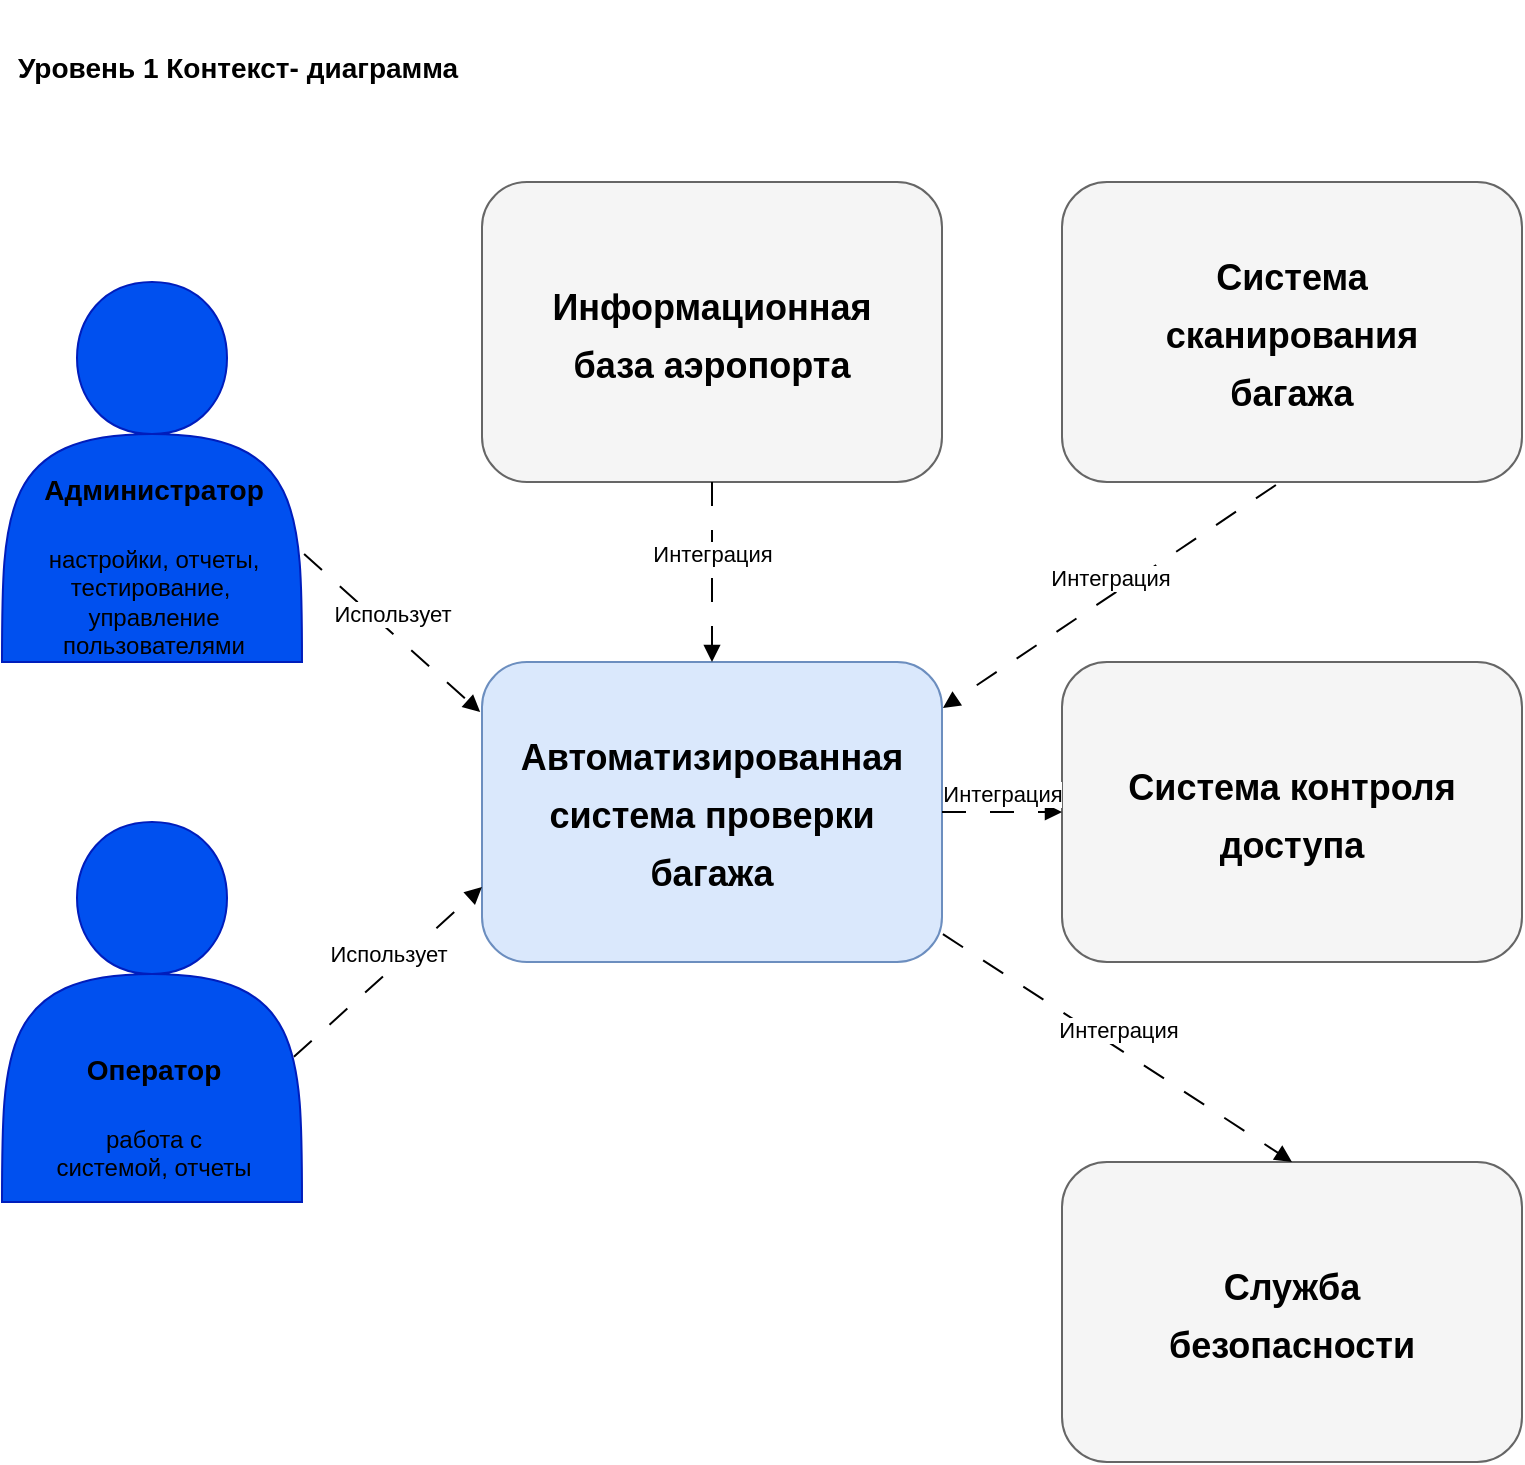 <mxfile version="24.7.17" pages="9">
  <diagram name="Уровень-1 Контекст-диаграмма" id="vUOBVXKSXji4krDPlanF">
    <mxGraphModel dx="954" dy="579" grid="1" gridSize="10" guides="1" tooltips="1" connect="1" arrows="1" fold="1" page="1" pageScale="1" pageWidth="827" pageHeight="1169" math="0" shadow="0">
      <root>
        <mxCell id="0" />
        <mxCell id="1" parent="0" />
        <mxCell id="6fnCWdTKatLCVhs8eUmK-1" value="" style="shape=actor;whiteSpace=wrap;html=1;fillColor=#0050ef;strokeColor=#001DBC;fontColor=#ffffff;" parent="1" vertex="1">
          <mxGeometry x="40" y="170" width="150" height="190" as="geometry" />
        </mxCell>
        <mxCell id="6fnCWdTKatLCVhs8eUmK-7" value="&lt;h1&gt;&lt;font style=&quot;font-size: 14px;&quot;&gt;Уровень 1 Контекст- диаграмма&amp;nbsp;&lt;/font&gt;&lt;/h1&gt;" style="text;html=1;align=center;verticalAlign=middle;whiteSpace=wrap;rounded=0;" parent="1" vertex="1">
          <mxGeometry x="40" y="40" width="240" height="40" as="geometry" />
        </mxCell>
        <mxCell id="6fnCWdTKatLCVhs8eUmK-8" value="&lt;h1 style=&quot;text-align: center; margin-top: 0px;&quot;&gt;&lt;font style=&quot;font-size: 14px;&quot;&gt;Администратор&lt;/font&gt;&lt;/h1&gt;&lt;p style=&quot;text-align: center;&quot;&gt;&lt;span style=&quot;line-height: 107%; font-family: Calibri, sans-serif;&quot;&gt;&lt;font style=&quot;font-size: 12px;&quot;&gt;настройки, отчеты, тестирование,&amp;nbsp; управление пользователями&lt;/font&gt;&lt;/span&gt;&lt;br&gt;&lt;/p&gt;" style="text;html=1;whiteSpace=wrap;overflow=hidden;rounded=0;" parent="1" vertex="1">
          <mxGeometry x="55" y="250" width="120" height="110" as="geometry" />
        </mxCell>
        <mxCell id="6fnCWdTKatLCVhs8eUmK-9" value="" style="shape=actor;whiteSpace=wrap;html=1;fillColor=#0050ef;strokeColor=#001DBC;fontColor=#ffffff;" parent="1" vertex="1">
          <mxGeometry x="40" y="440" width="150" height="190" as="geometry" />
        </mxCell>
        <mxCell id="6fnCWdTKatLCVhs8eUmK-11" value="&lt;h1 style=&quot;text-align: center; margin-top: 0px;&quot;&gt;&lt;font style=&quot;font-size: 14px;&quot;&gt;Оператор&lt;/font&gt;&lt;/h1&gt;&lt;p style=&quot;text-align: center;&quot;&gt;&lt;font face=&quot;Calibri, sans-serif&quot;&gt;работа с системой, отчеты&lt;/font&gt;&lt;/p&gt;" style="text;html=1;whiteSpace=wrap;overflow=hidden;rounded=0;" parent="1" vertex="1">
          <mxGeometry x="65" y="540" width="100" height="80" as="geometry" />
        </mxCell>
        <mxCell id="6fnCWdTKatLCVhs8eUmK-14" value="" style="rounded=1;whiteSpace=wrap;html=1;fillColor=#dae8fc;strokeColor=#6c8ebf;" parent="1" vertex="1">
          <mxGeometry x="280" y="360" width="230" height="150" as="geometry" />
        </mxCell>
        <mxCell id="6fnCWdTKatLCVhs8eUmK-13" value="&lt;h1&gt;&lt;font style=&quot;font-size: 18px;&quot;&gt;Автоматизированная система проверки багажа&lt;/font&gt;&lt;/h1&gt;" style="text;html=1;align=center;verticalAlign=middle;whiteSpace=wrap;rounded=0;" parent="1" vertex="1">
          <mxGeometry x="300" y="395" width="190" height="80" as="geometry" />
        </mxCell>
        <mxCell id="6fnCWdTKatLCVhs8eUmK-15" value="" style="rounded=1;whiteSpace=wrap;html=1;fillColor=#f5f5f5;strokeColor=#666666;fontColor=#333333;" parent="1" vertex="1">
          <mxGeometry x="570" y="120" width="230" height="150" as="geometry" />
        </mxCell>
        <mxCell id="6fnCWdTKatLCVhs8eUmK-16" value="&lt;h1&gt;&lt;font style=&quot;font-size: 18px;&quot;&gt;Система сканирования багажа&lt;/font&gt;&lt;/h1&gt;" style="text;html=1;align=center;verticalAlign=middle;whiteSpace=wrap;rounded=0;" parent="1" vertex="1">
          <mxGeometry x="590" y="155" width="190" height="80" as="geometry" />
        </mxCell>
        <mxCell id="6fnCWdTKatLCVhs8eUmK-17" value="" style="rounded=1;whiteSpace=wrap;html=1;fillColor=#f5f5f5;strokeColor=#666666;fontColor=#333333;" parent="1" vertex="1">
          <mxGeometry x="570" y="360" width="230" height="150" as="geometry" />
        </mxCell>
        <mxCell id="6fnCWdTKatLCVhs8eUmK-18" value="&lt;h1&gt;&lt;font style=&quot;font-size: 18px;&quot;&gt;Система контроля доступа&lt;/font&gt;&lt;/h1&gt;" style="text;html=1;align=center;verticalAlign=middle;whiteSpace=wrap;rounded=0;" parent="1" vertex="1">
          <mxGeometry x="590" y="395" width="190" height="80" as="geometry" />
        </mxCell>
        <mxCell id="6fnCWdTKatLCVhs8eUmK-22" value="Использует" style="html=1;verticalAlign=bottom;endArrow=block;curved=0;rounded=0;exitX=1.007;exitY=0.716;exitDx=0;exitDy=0;exitPerimeter=0;entryX=-0.004;entryY=0.167;entryDx=0;entryDy=0;entryPerimeter=0;dashed=1;dashPattern=12 12;" parent="1" source="6fnCWdTKatLCVhs8eUmK-1" target="6fnCWdTKatLCVhs8eUmK-14" edge="1">
          <mxGeometry width="80" relative="1" as="geometry">
            <mxPoint x="200" y="304.5" as="sourcePoint" />
            <mxPoint x="280" y="304.5" as="targetPoint" />
          </mxGeometry>
        </mxCell>
        <mxCell id="6fnCWdTKatLCVhs8eUmK-23" value="Использует" style="html=1;verticalAlign=bottom;endArrow=block;curved=0;rounded=0;exitX=0.973;exitY=0.618;exitDx=0;exitDy=0;exitPerimeter=0;entryX=0;entryY=0.75;entryDx=0;entryDy=0;dashed=1;dashPattern=12 12;" parent="1" source="6fnCWdTKatLCVhs8eUmK-9" target="6fnCWdTKatLCVhs8eUmK-14" edge="1">
          <mxGeometry width="80" relative="1" as="geometry">
            <mxPoint x="212" y="541" as="sourcePoint" />
            <mxPoint x="300" y="620" as="targetPoint" />
          </mxGeometry>
        </mxCell>
        <mxCell id="6fnCWdTKatLCVhs8eUmK-24" value="Интеграция" style="html=1;verticalAlign=bottom;endArrow=block;curved=0;rounded=0;exitX=0.465;exitY=1.01;exitDx=0;exitDy=0;exitPerimeter=0;entryX=1.002;entryY=0.153;entryDx=0;entryDy=0;dashed=1;dashPattern=12 12;entryPerimeter=0;" parent="1" source="6fnCWdTKatLCVhs8eUmK-15" target="6fnCWdTKatLCVhs8eUmK-14" edge="1">
          <mxGeometry width="80" relative="1" as="geometry">
            <mxPoint x="440" y="210" as="sourcePoint" />
            <mxPoint x="528" y="289" as="targetPoint" />
          </mxGeometry>
        </mxCell>
        <mxCell id="6fnCWdTKatLCVhs8eUmK-25" value="Интеграция" style="html=1;verticalAlign=bottom;endArrow=block;curved=0;rounded=0;exitX=1;exitY=0.5;exitDx=0;exitDy=0;entryX=0;entryY=0.5;entryDx=0;entryDy=0;dashed=1;dashPattern=12 12;" parent="1" source="6fnCWdTKatLCVhs8eUmK-14" target="6fnCWdTKatLCVhs8eUmK-17" edge="1">
          <mxGeometry width="80" relative="1" as="geometry">
            <mxPoint x="321.9" y="620" as="sourcePoint" />
            <mxPoint x="490.0" y="704" as="targetPoint" />
          </mxGeometry>
        </mxCell>
        <mxCell id="3G-gJMADlC4VsIetPU8M-1" value="" style="rounded=1;whiteSpace=wrap;html=1;fillColor=#f5f5f5;strokeColor=#666666;fontColor=#333333;" parent="1" vertex="1">
          <mxGeometry x="570" y="610" width="230" height="150" as="geometry" />
        </mxCell>
        <mxCell id="3G-gJMADlC4VsIetPU8M-2" value="&lt;h1&gt;&lt;font style=&quot;font-size: 18px;&quot;&gt;Служба безопасности&lt;/font&gt;&lt;/h1&gt;" style="text;html=1;align=center;verticalAlign=middle;whiteSpace=wrap;rounded=0;" parent="1" vertex="1">
          <mxGeometry x="590" y="645" width="190" height="80" as="geometry" />
        </mxCell>
        <mxCell id="3G-gJMADlC4VsIetPU8M-3" value="Интеграция" style="html=1;verticalAlign=bottom;endArrow=block;curved=0;rounded=0;exitX=1.002;exitY=0.907;exitDx=0;exitDy=0;exitPerimeter=0;dashed=1;dashPattern=12 12;entryX=0.5;entryY=0;entryDx=0;entryDy=0;" parent="1" source="6fnCWdTKatLCVhs8eUmK-14" target="3G-gJMADlC4VsIetPU8M-1" edge="1">
          <mxGeometry width="80" relative="1" as="geometry">
            <mxPoint x="537" y="570" as="sourcePoint" />
            <mxPoint x="420" y="560" as="targetPoint" />
          </mxGeometry>
        </mxCell>
        <mxCell id="GNRZhg0kDxg28WX8f5cS-1" value="&lt;pre style=&quot;--font-1: &amp;quot;Inter&amp;quot;, sans-serif; --section-gap: 24px; --border-radius-1: 0px; margin-top: 0px; margin-bottom: 0px; padding: 0px; box-sizing: border-box; position: relative; font-family: var(--font-1); text-wrap: wrap; color: rgb(71, 71, 71); font-size: medium; text-align: start; background-color: rgb(255, 255, 255);&quot;&gt;&lt;br&gt;&lt;/pre&gt;" style="rounded=1;whiteSpace=wrap;html=1;fillColor=#f5f5f5;strokeColor=#666666;fontColor=#333333;" vertex="1" parent="1">
          <mxGeometry x="280" y="120" width="230" height="150" as="geometry" />
        </mxCell>
        <mxCell id="GNRZhg0kDxg28WX8f5cS-2" value="&lt;h1&gt;&lt;font style=&quot;font-size: 18px;&quot;&gt;Информационная база аэропорта&lt;/font&gt;&lt;/h1&gt;" style="text;html=1;align=center;verticalAlign=middle;whiteSpace=wrap;rounded=0;" vertex="1" parent="1">
          <mxGeometry x="300" y="155" width="190" height="80" as="geometry" />
        </mxCell>
        <mxCell id="GNRZhg0kDxg28WX8f5cS-3" value="Интеграция" style="html=1;verticalAlign=bottom;endArrow=block;curved=0;rounded=0;exitX=0.5;exitY=1;exitDx=0;exitDy=0;entryX=0.5;entryY=0;entryDx=0;entryDy=0;dashed=1;dashPattern=12 12;" edge="1" parent="1" source="GNRZhg0kDxg28WX8f5cS-1" target="6fnCWdTKatLCVhs8eUmK-14">
          <mxGeometry width="80" relative="1" as="geometry">
            <mxPoint x="414" y="270" as="sourcePoint" />
            <mxPoint x="247" y="381" as="targetPoint" />
          </mxGeometry>
        </mxCell>
      </root>
    </mxGraphModel>
  </diagram>
  <diagram id="g0hDLZCAz2XTbZC0yWqO" name="Уровень 2: Схема контейнеров">
    <mxGraphModel dx="1193" dy="724" grid="1" gridSize="10" guides="1" tooltips="1" connect="1" arrows="1" fold="1" page="1" pageScale="1" pageWidth="827" pageHeight="1169" math="0" shadow="0">
      <root>
        <mxCell id="0" />
        <mxCell id="1" parent="0" />
        <mxCell id="r1kdK75nDQVqfccdngfY-4" value="" style="shape=partialRectangle;whiteSpace=wrap;html=1;bottom=1;right=1;left=1;top=0;fillColor=none;routingCenterX=-0.5;dashed=1;dashPattern=8 8;" vertex="1" parent="1">
          <mxGeometry x="220" y="200" width="580" height="780" as="geometry" />
        </mxCell>
        <mxCell id="jKp9oenf6TL1-3nA-MRw-1" value="" style="shape=actor;whiteSpace=wrap;html=1;fillColor=#0050ef;strokeColor=#001DBC;fontColor=#ffffff;" parent="1" vertex="1">
          <mxGeometry x="364" y="40" width="100" height="100" as="geometry" />
        </mxCell>
        <mxCell id="kGiyWQcZFPOWnY6D-DYR-1" value="" style="shape=actor;whiteSpace=wrap;html=1;fillColor=#0050ef;strokeColor=#001DBC;fontColor=#ffffff;" parent="1" vertex="1">
          <mxGeometry x="600" y="40" width="100" height="100" as="geometry" />
        </mxCell>
        <mxCell id="kGiyWQcZFPOWnY6D-DYR-2" value="Администратор" style="text;html=1;align=center;verticalAlign=middle;whiteSpace=wrap;rounded=0;" parent="1" vertex="1">
          <mxGeometry x="369" y="100" width="90" height="30" as="geometry" />
        </mxCell>
        <mxCell id="kGiyWQcZFPOWnY6D-DYR-3" value="Оператор" style="text;html=1;align=center;verticalAlign=middle;whiteSpace=wrap;rounded=0;" parent="1" vertex="1">
          <mxGeometry x="615" y="100" width="70" height="30" as="geometry" />
        </mxCell>
        <mxCell id="A3foWBmLE9Q3X-CGrmxL-1" value="&lt;h1 style=&quot;color: rgb(0, 0, 0);&quot;&gt;&lt;font style=&quot;font-size: 18px;&quot;&gt;Система сканирования багажа&lt;/font&gt;&lt;/h1&gt;" style="rounded=1;whiteSpace=wrap;html=1;fillColor=#f5f5f5;strokeColor=#666666;fontColor=#333333;" parent="1" vertex="1">
          <mxGeometry x="40" y="345" width="160" height="110" as="geometry" />
        </mxCell>
        <mxCell id="U-8H6iaAr8fPTLbQYizl-1" value="Схема контейнеров системы проверки багажа" style="text;html=1;align=center;verticalAlign=middle;whiteSpace=wrap;rounded=0;" parent="1" vertex="1">
          <mxGeometry x="230" y="930" width="266" height="30" as="geometry" />
        </mxCell>
        <mxCell id="U-8H6iaAr8fPTLbQYizl-2" value="" style="rounded=1;whiteSpace=wrap;html=1;fillColor=#dae8fc;strokeColor=#6c8ebf;" parent="1" vertex="1">
          <mxGeometry x="320" y="240" width="200" height="120" as="geometry" />
        </mxCell>
        <mxCell id="U-8H6iaAr8fPTLbQYizl-3" value="&lt;h2&gt;&lt;font style=&quot;font-size: 18px;&quot;&gt;Web App Admin&lt;/font&gt;&lt;/h2&gt;container: web application&lt;div&gt;Интерфейс для администраторов&lt;/div&gt;" style="text;html=1;align=center;verticalAlign=middle;whiteSpace=wrap;rounded=0;" parent="1" vertex="1">
          <mxGeometry x="320" y="255" width="200" height="90" as="geometry" />
        </mxCell>
        <mxCell id="U-8H6iaAr8fPTLbQYizl-4" value="" style="rounded=1;whiteSpace=wrap;html=1;fillColor=#dae8fc;strokeColor=#6c8ebf;" parent="1" vertex="1">
          <mxGeometry x="550" y="240" width="200" height="120" as="geometry" />
        </mxCell>
        <mxCell id="U-8H6iaAr8fPTLbQYizl-5" value="&lt;h2&gt;&lt;font style=&quot;font-size: 18px;&quot;&gt;Web App User&lt;/font&gt;&lt;/h2&gt;container: web application&lt;div&gt;Интерфейс для операторов&lt;/div&gt;" style="text;html=1;align=center;verticalAlign=middle;whiteSpace=wrap;rounded=0;" parent="1" vertex="1">
          <mxGeometry x="560" y="260" width="200" height="80" as="geometry" />
        </mxCell>
        <mxCell id="DmHiECbOOEEE5MwwBWR5-1" value="&lt;h1 style=&quot;color: rgb(0, 0, 0);&quot;&gt;&lt;font style=&quot;font-size: 18px;&quot;&gt;Система контроля доступа&lt;/font&gt;&lt;/h1&gt;" style="rounded=1;whiteSpace=wrap;html=1;fillColor=#f5f5f5;strokeColor=#666666;fontColor=#333333;" vertex="1" parent="1">
          <mxGeometry x="40" y="670" width="160" height="110" as="geometry" />
        </mxCell>
        <mxCell id="DmHiECbOOEEE5MwwBWR5-2" value="&lt;h1 style=&quot;color: rgb(0, 0, 0);&quot;&gt;&lt;font style=&quot;font-size: 18px;&quot;&gt;Служба безопасности&lt;/font&gt;&lt;/h1&gt;" style="rounded=1;whiteSpace=wrap;html=1;fillColor=#f5f5f5;strokeColor=#666666;fontColor=#333333;" vertex="1" parent="1">
          <mxGeometry x="490" y="1020" width="160" height="110" as="geometry" />
        </mxCell>
        <mxCell id="DmHiECbOOEEE5MwwBWR5-3" value="&lt;h1 style=&quot;color: rgb(0, 0, 0);&quot;&gt;&lt;font style=&quot;font-size: 18px;&quot;&gt;Информационная база аэропорта&lt;/font&gt;&lt;/h1&gt;" style="rounded=1;whiteSpace=wrap;html=1;fillColor=#f5f5f5;strokeColor=#666666;fontColor=#333333;" vertex="1" parent="1">
          <mxGeometry x="40" y="510" width="160" height="110" as="geometry" />
        </mxCell>
        <mxCell id="oR0oYCVVHC5C1rNs0y7N-1" value="" style="rounded=1;whiteSpace=wrap;html=1;fillColor=#dae8fc;strokeColor=#6c8ebf;" vertex="1" parent="1">
          <mxGeometry x="420" y="510" width="234" height="150" as="geometry" />
        </mxCell>
        <mxCell id="oR0oYCVVHC5C1rNs0y7N-2" value="&lt;h2&gt;&lt;font style=&quot;font-size: 18px;&quot;&gt;Сервер Системы&lt;/font&gt;&lt;/h2&gt;container: Система проверки багажа&lt;div&gt;Содержит базы данных, модули системы&lt;/div&gt;" style="text;html=1;align=center;verticalAlign=middle;whiteSpace=wrap;rounded=0;" vertex="1" parent="1">
          <mxGeometry x="437" y="530" width="200" height="110" as="geometry" />
        </mxCell>
        <mxCell id="oR0oYCVVHC5C1rNs0y7N-4" value="" style="rounded=1;whiteSpace=wrap;html=1;fillColor=#dae8fc;strokeColor=#6c8ebf;" vertex="1" parent="1">
          <mxGeometry x="570" y="780" width="200" height="120" as="geometry" />
        </mxCell>
        <mxCell id="oR0oYCVVHC5C1rNs0y7N-3" value="&lt;h2&gt;&lt;font style=&quot;font-size: 18px;&quot;&gt;Mobile App Android&lt;/font&gt;&lt;/h2&gt;container: Android&lt;div&gt;Интерфейс для оповещения сотрудников СБ&lt;/div&gt;" style="text;html=1;align=center;verticalAlign=middle;whiteSpace=wrap;rounded=0;" vertex="1" parent="1">
          <mxGeometry x="570" y="795" width="200" height="90" as="geometry" />
        </mxCell>
        <mxCell id="oR0oYCVVHC5C1rNs0y7N-5" value="" style="rounded=1;whiteSpace=wrap;html=1;fillColor=#dae8fc;strokeColor=#6c8ebf;" vertex="1" parent="1">
          <mxGeometry x="340" y="780" width="200" height="120" as="geometry" />
        </mxCell>
        <mxCell id="oR0oYCVVHC5C1rNs0y7N-6" value="&lt;h2&gt;&lt;font style=&quot;font-size: 18px;&quot;&gt;Mobile App iOS&lt;/font&gt;&lt;/h2&gt;container: iOS&lt;div&gt;Интерфейс для оповещения сотрудников СБ&lt;/div&gt;" style="text;html=1;align=center;verticalAlign=middle;whiteSpace=wrap;rounded=0;" vertex="1" parent="1">
          <mxGeometry x="340" y="795" width="200" height="90" as="geometry" />
        </mxCell>
        <mxCell id="r1kdK75nDQVqfccdngfY-7" value="" style="endArrow=none;html=1;rounded=0;exitX=0;exitY=0;exitDx=0;exitDy=0;entryX=1;entryY=0;entryDx=0;entryDy=0;dashed=1;dashPattern=8 8;" edge="1" parent="1" source="r1kdK75nDQVqfccdngfY-4" target="r1kdK75nDQVqfccdngfY-4">
          <mxGeometry width="50" height="50" relative="1" as="geometry">
            <mxPoint x="390" y="230" as="sourcePoint" />
            <mxPoint x="440" y="180" as="targetPoint" />
          </mxGeometry>
        </mxCell>
        <mxCell id="nj7WsOZuq9shOuuJX8pU-2" value="Использует" style="html=1;verticalAlign=bottom;endArrow=block;curved=0;rounded=0;dashed=1;dashPattern=12 12;exitX=0.5;exitY=1;exitDx=0;exitDy=0;entryX=0.47;entryY=0.013;entryDx=0;entryDy=0;entryPerimeter=0;" edge="1" parent="1" source="jKp9oenf6TL1-3nA-MRw-1" target="U-8H6iaAr8fPTLbQYizl-2">
          <mxGeometry width="80" relative="1" as="geometry">
            <mxPoint x="284" y="489" as="sourcePoint" />
            <mxPoint x="364" y="489" as="targetPoint" />
          </mxGeometry>
        </mxCell>
        <mxCell id="nj7WsOZuq9shOuuJX8pU-3" value="Использует" style="html=1;verticalAlign=bottom;endArrow=block;curved=0;rounded=0;dashed=1;dashPattern=12 12;exitX=0.5;exitY=1;exitDx=0;exitDy=0;entryX=0.47;entryY=0.013;entryDx=0;entryDy=0;entryPerimeter=0;" edge="1" parent="1">
          <mxGeometry width="80" relative="1" as="geometry">
            <mxPoint x="649.5" y="138" as="sourcePoint" />
            <mxPoint x="649.5" y="240" as="targetPoint" />
          </mxGeometry>
        </mxCell>
        <mxCell id="nj7WsOZuq9shOuuJX8pU-4" value="API" style="html=1;verticalAlign=bottom;endArrow=block;curved=0;rounded=0;dashed=1;dashPattern=12 12;exitX=0.5;exitY=1;exitDx=0;exitDy=0;entryX=0.25;entryY=0;entryDx=0;entryDy=0;" edge="1" parent="1" source="U-8H6iaAr8fPTLbQYizl-2" target="oR0oYCVVHC5C1rNs0y7N-1">
          <mxGeometry width="80" relative="1" as="geometry">
            <mxPoint x="438" y="370" as="sourcePoint" />
            <mxPoint x="442" y="482" as="targetPoint" />
          </mxGeometry>
        </mxCell>
        <mxCell id="nj7WsOZuq9shOuuJX8pU-5" value="API" style="html=1;verticalAlign=bottom;endArrow=block;curved=0;rounded=0;dashed=1;dashPattern=12 12;entryX=0.75;entryY=0;entryDx=0;entryDy=0;exitX=0.5;exitY=1;exitDx=0;exitDy=0;" edge="1" parent="1" source="U-8H6iaAr8fPTLbQYizl-4" target="oR0oYCVVHC5C1rNs0y7N-1">
          <mxGeometry width="80" relative="1" as="geometry">
            <mxPoint x="560" y="370" as="sourcePoint" />
            <mxPoint x="619" y="520" as="targetPoint" />
          </mxGeometry>
        </mxCell>
        <mxCell id="nj7WsOZuq9shOuuJX8pU-6" value="API" style="html=1;verticalAlign=bottom;endArrow=block;curved=0;rounded=0;dashed=1;dashPattern=12 12;exitX=0.75;exitY=1;exitDx=0;exitDy=0;entryX=0.25;entryY=0;entryDx=0;entryDy=0;" edge="1" parent="1" source="oR0oYCVVHC5C1rNs0y7N-1">
          <mxGeometry width="80" relative="1" as="geometry">
            <mxPoint x="610" y="630" as="sourcePoint" />
            <mxPoint x="669" y="780" as="targetPoint" />
          </mxGeometry>
        </mxCell>
        <mxCell id="nj7WsOZuq9shOuuJX8pU-8" value="API" style="html=1;verticalAlign=bottom;endArrow=block;curved=0;rounded=0;dashed=1;dashPattern=12 12;entryX=0.25;entryY=0;entryDx=0;entryDy=0;" edge="1" parent="1" source="oR0oYCVVHC5C1rNs0y7N-1">
          <mxGeometry width="80" relative="1" as="geometry">
            <mxPoint x="347" y="660" as="sourcePoint" />
            <mxPoint x="420" y="780" as="targetPoint" />
          </mxGeometry>
        </mxCell>
        <mxCell id="nj7WsOZuq9shOuuJX8pU-9" value="dispatch" style="html=1;verticalAlign=bottom;endArrow=block;curved=0;rounded=0;dashed=1;dashPattern=12 12;exitX=1;exitY=0.5;exitDx=0;exitDy=0;entryX=0;entryY=0.25;entryDx=0;entryDy=0;" edge="1" parent="1" source="A3foWBmLE9Q3X-CGrmxL-1" target="oR0oYCVVHC5C1rNs0y7N-1">
          <mxGeometry width="80" relative="1" as="geometry">
            <mxPoint x="270" y="450" as="sourcePoint" />
            <mxPoint x="350" y="450" as="targetPoint" />
          </mxGeometry>
        </mxCell>
        <mxCell id="nj7WsOZuq9shOuuJX8pU-10" value="dispatch" style="html=1;verticalAlign=bottom;endArrow=block;curved=0;rounded=0;dashed=1;dashPattern=12 12;exitX=1;exitY=0.5;exitDx=0;exitDy=0;entryX=-0.006;entryY=0.383;entryDx=0;entryDy=0;entryPerimeter=0;" edge="1" parent="1" source="DmHiECbOOEEE5MwwBWR5-3" target="oR0oYCVVHC5C1rNs0y7N-1">
          <mxGeometry width="80" relative="1" as="geometry">
            <mxPoint x="180" y="432" as="sourcePoint" />
            <mxPoint x="420" y="585" as="targetPoint" />
          </mxGeometry>
        </mxCell>
        <mxCell id="nj7WsOZuq9shOuuJX8pU-11" value="dispatch" style="html=1;verticalAlign=bottom;endArrow=block;curved=0;rounded=0;dashed=1;dashPattern=12 12;entryX=1;entryY=0.5;entryDx=0;entryDy=0;exitX=-0.002;exitY=0.71;exitDx=0;exitDy=0;exitPerimeter=0;" edge="1" parent="1" source="oR0oYCVVHC5C1rNs0y7N-1" target="DmHiECbOOEEE5MwwBWR5-1">
          <mxGeometry width="80" relative="1" as="geometry">
            <mxPoint x="218" y="670" as="sourcePoint" />
            <mxPoint x="437" y="672" as="targetPoint" />
          </mxGeometry>
        </mxCell>
        <mxCell id="nj7WsOZuq9shOuuJX8pU-12" value="Использует" style="html=1;verticalAlign=bottom;endArrow=block;curved=0;rounded=0;dashed=1;dashPattern=12 12;exitX=0.703;exitY=0.005;exitDx=0;exitDy=0;entryX=0.5;entryY=1;entryDx=0;entryDy=0;exitPerimeter=0;" edge="1" parent="1" source="DmHiECbOOEEE5MwwBWR5-2" target="oR0oYCVVHC5C1rNs0y7N-4">
          <mxGeometry width="80" relative="1" as="geometry">
            <mxPoint x="700" y="1000" as="sourcePoint" />
            <mxPoint x="700" y="1102" as="targetPoint" />
          </mxGeometry>
        </mxCell>
        <mxCell id="nj7WsOZuq9shOuuJX8pU-13" value="Использует" style="html=1;verticalAlign=bottom;endArrow=block;curved=0;rounded=0;dashed=1;dashPattern=12 12;exitX=0.313;exitY=0;exitDx=0;exitDy=0;entryX=0.5;entryY=1;entryDx=0;entryDy=0;exitPerimeter=0;" edge="1" parent="1" source="DmHiECbOOEEE5MwwBWR5-2">
          <mxGeometry width="80" relative="1" as="geometry">
            <mxPoint x="369" y="1030" as="sourcePoint" />
            <mxPoint x="447" y="899" as="targetPoint" />
          </mxGeometry>
        </mxCell>
        <mxCell id="JB6zOcdQRP9tBmg9mFNX-1" value="&lt;h1&gt;&lt;font style=&quot;font-size: 14px;&quot;&gt;Уровень 2 Контейнер - диаграмма&amp;nbsp;&lt;/font&gt;&lt;/h1&gt;" style="text;html=1;align=center;verticalAlign=middle;whiteSpace=wrap;rounded=0;" vertex="1" parent="1">
          <mxGeometry x="40" y="40" width="250" height="40" as="geometry" />
        </mxCell>
      </root>
    </mxGraphModel>
  </diagram>
  <diagram id="9Os-ftHXrqpnqoXOVEwb" name="Уровень 3 Component - диаграмма">
    <mxGraphModel dx="954" dy="579" grid="1" gridSize="10" guides="1" tooltips="1" connect="1" arrows="1" fold="1" page="1" pageScale="1" pageWidth="827" pageHeight="1169" math="0" shadow="0">
      <root>
        <mxCell id="0" />
        <mxCell id="1" parent="0" />
      </root>
    </mxGraphModel>
  </diagram>
  <diagram id="Mp_r7vMyzXBtlL0V9VRh" name="idef0 диаграмма 0">
    <mxGraphModel dx="1590" dy="930" grid="1" gridSize="10" guides="1" tooltips="1" connect="1" arrows="1" fold="1" page="1" pageScale="1" pageWidth="1169" pageHeight="827" math="0" shadow="0">
      <root>
        <mxCell id="0" />
        <mxCell id="1" parent="0" />
        <mxCell id="dXHD29wndQeNXUZ_IANd-1" value="&lt;font style=&quot;font-size: 20px;&quot;&gt;Система проверки багажа на наличие запрещенных объектов&lt;/font&gt;" style="rounded=0;whiteSpace=wrap;html=1;" vertex="1" parent="1">
          <mxGeometry x="340" y="280" width="480" height="290" as="geometry" />
        </mxCell>
        <mxCell id="dXHD29wndQeNXUZ_IANd-2" value="" style="endArrow=blockThin;html=1;rounded=0;entryX=0;entryY=0.529;entryDx=0;entryDy=0;entryPerimeter=0;endFill=1;" edge="1" parent="1" target="dXHD29wndQeNXUZ_IANd-1">
          <mxGeometry width="50" height="50" relative="1" as="geometry">
            <mxPoint x="90" y="433" as="sourcePoint" />
            <mxPoint x="470" y="240" as="targetPoint" />
          </mxGeometry>
        </mxCell>
        <mxCell id="dXHD29wndQeNXUZ_IANd-3" value="Багаж" style="text;html=1;align=center;verticalAlign=middle;resizable=0;points=[];autosize=1;strokeColor=none;fillColor=none;" vertex="1" parent="1">
          <mxGeometry x="190" y="390" width="60" height="30" as="geometry" />
        </mxCell>
        <mxCell id="dXHD29wndQeNXUZ_IANd-4" value="" style="endArrow=blockThin;html=1;rounded=0;endFill=1;exitX=1.003;exitY=0.541;exitDx=0;exitDy=0;exitPerimeter=0;" edge="1" parent="1" source="dXHD29wndQeNXUZ_IANd-1">
          <mxGeometry width="50" height="50" relative="1" as="geometry">
            <mxPoint x="710" y="330" as="sourcePoint" />
            <mxPoint x="1010" y="437" as="targetPoint" />
          </mxGeometry>
        </mxCell>
        <mxCell id="wVng0A-OOMrDCK0Whnuj-1" value="Данные о результатах проверки" style="text;html=1;align=center;verticalAlign=middle;resizable=0;points=[];autosize=1;strokeColor=none;fillColor=none;" vertex="1" parent="1">
          <mxGeometry x="810" y="390" width="200" height="30" as="geometry" />
        </mxCell>
        <mxCell id="ZAlbwgKbuJW39JDTz2-M-1" value="" style="endArrow=blockThin;html=1;rounded=0;entryX=0.134;entryY=0.009;entryDx=0;entryDy=0;entryPerimeter=0;endFill=1;" edge="1" parent="1">
          <mxGeometry width="50" height="50" relative="1" as="geometry">
            <mxPoint x="350.46" y="110" as="sourcePoint" />
            <mxPoint x="350" y="280.0" as="targetPoint" />
          </mxGeometry>
        </mxCell>
        <mxCell id="ZAlbwgKbuJW39JDTz2-M-2" value="Порядок&amp;nbsp;&lt;div&gt;подачи багажа&lt;/div&gt;" style="text;html=1;align=center;verticalAlign=middle;resizable=0;points=[];autosize=1;strokeColor=none;fillColor=none;" vertex="1" parent="1">
          <mxGeometry x="280" y="10" width="100" height="40" as="geometry" />
        </mxCell>
        <mxCell id="dAWye5DTApCDTNuk0yuX-1" value="" style="endArrow=blockThin;html=1;rounded=0;entryX=0.152;entryY=0.005;entryDx=0;entryDy=0;entryPerimeter=0;endFill=1;" edge="1" parent="1">
          <mxGeometry width="50" height="50" relative="1" as="geometry">
            <mxPoint x="460.0" y="110" as="sourcePoint" />
            <mxPoint x="460.32" y="280" as="targetPoint" />
          </mxGeometry>
        </mxCell>
        <mxCell id="dAWye5DTApCDTNuk0yuX-2" value="С2" style="text;html=1;align=center;verticalAlign=middle;resizable=0;points=[];autosize=1;strokeColor=none;fillColor=none;" vertex="1" parent="1">
          <mxGeometry x="440" y="70" width="40" height="30" as="geometry" />
        </mxCell>
        <mxCell id="dAWye5DTApCDTNuk0yuX-3" value="Управление&amp;nbsp;&lt;div&gt;сканированием&lt;/div&gt;" style="text;html=1;align=center;verticalAlign=middle;resizable=0;points=[];autosize=1;strokeColor=none;fillColor=none;" vertex="1" parent="1">
          <mxGeometry x="400" y="10" width="110" height="40" as="geometry" />
        </mxCell>
        <mxCell id="dAWye5DTApCDTNuk0yuX-4" value="С1" style="text;html=1;align=center;verticalAlign=middle;resizable=0;points=[];autosize=1;strokeColor=none;fillColor=none;" vertex="1" parent="1">
          <mxGeometry x="330" y="70" width="40" height="30" as="geometry" />
        </mxCell>
        <mxCell id="2Ids9-Swh6M7rD-05A9E-1" value="" style="endArrow=blockThin;html=1;rounded=0;entryX=0.152;entryY=0.005;entryDx=0;entryDy=0;entryPerimeter=0;endFill=1;" edge="1" parent="1">
          <mxGeometry width="50" height="50" relative="1" as="geometry">
            <mxPoint x="569.29" y="110" as="sourcePoint" />
            <mxPoint x="569.61" y="280" as="targetPoint" />
          </mxGeometry>
        </mxCell>
        <mxCell id="2Ids9-Swh6M7rD-05A9E-2" value="" style="endArrow=blockThin;html=1;rounded=0;entryX=0.152;entryY=0.005;entryDx=0;entryDy=0;entryPerimeter=0;endFill=1;" edge="1" parent="1">
          <mxGeometry width="50" height="50" relative="1" as="geometry">
            <mxPoint x="680" y="110" as="sourcePoint" />
            <mxPoint x="680.32" y="280" as="targetPoint" />
          </mxGeometry>
        </mxCell>
        <mxCell id="2Ids9-Swh6M7rD-05A9E-3" value="" style="endArrow=blockThin;html=1;rounded=0;entryX=0.152;entryY=0.005;entryDx=0;entryDy=0;entryPerimeter=0;endFill=1;" edge="1" parent="1">
          <mxGeometry width="50" height="50" relative="1" as="geometry">
            <mxPoint x="790" y="110" as="sourcePoint" />
            <mxPoint x="790.32" y="280" as="targetPoint" />
          </mxGeometry>
        </mxCell>
        <mxCell id="2Ids9-Swh6M7rD-05A9E-4" value="С3" style="text;html=1;align=center;verticalAlign=middle;resizable=0;points=[];autosize=1;strokeColor=none;fillColor=none;" vertex="1" parent="1">
          <mxGeometry x="550" y="70" width="40" height="30" as="geometry" />
        </mxCell>
        <mxCell id="2Ids9-Swh6M7rD-05A9E-5" value="С4" style="text;html=1;align=center;verticalAlign=middle;resizable=0;points=[];autosize=1;strokeColor=none;fillColor=none;" vertex="1" parent="1">
          <mxGeometry x="660" y="70" width="40" height="30" as="geometry" />
        </mxCell>
        <mxCell id="2Ids9-Swh6M7rD-05A9E-6" value="С5" style="text;html=1;align=center;verticalAlign=middle;resizable=0;points=[];autosize=1;strokeColor=none;fillColor=none;" vertex="1" parent="1">
          <mxGeometry x="770" y="80" width="40" height="30" as="geometry" />
        </mxCell>
        <mxCell id="8h_xgyq-duErur1_3jY6-1" value="Данные&amp;nbsp;&lt;div&gt;о запрещенных&amp;nbsp;&lt;/div&gt;&lt;div&gt;объектах&lt;/div&gt;" style="text;html=1;align=center;verticalAlign=middle;resizable=0;points=[];autosize=1;strokeColor=none;fillColor=none;" vertex="1" parent="1">
          <mxGeometry x="530" width="110" height="60" as="geometry" />
        </mxCell>
        <mxCell id="FAuheKV_yjkwfUd4je9Y-1" value="Информация&amp;nbsp;&lt;div&gt;о багаже&amp;nbsp;&lt;/div&gt;&lt;div&gt;(QR Билета)&lt;/div&gt;" style="text;html=1;align=center;verticalAlign=middle;resizable=0;points=[];autosize=1;strokeColor=none;fillColor=none;" vertex="1" parent="1">
          <mxGeometry x="640" width="100" height="60" as="geometry" />
        </mxCell>
        <mxCell id="FaMenWf8IugIQtNaTjPX-1" value="Данные о&amp;nbsp;&lt;div&gt;выявленных&amp;nbsp;&lt;/div&gt;&lt;div&gt;объектах&lt;/div&gt;" style="text;html=1;align=center;verticalAlign=middle;resizable=0;points=[];autosize=1;strokeColor=none;fillColor=none;" vertex="1" parent="1">
          <mxGeometry x="750" y="10" width="100" height="60" as="geometry" />
        </mxCell>
        <mxCell id="FaMenWf8IugIQtNaTjPX-2" value="" style="endArrow=blockThin;html=1;rounded=0;entryX=0.026;entryY=1.01;entryDx=0;entryDy=0;entryPerimeter=0;strokeColor=default;align=center;verticalAlign=middle;fontFamily=Helvetica;fontSize=11;fontColor=default;labelBackgroundColor=default;endFill=1;" edge="1" parent="1" target="dXHD29wndQeNXUZ_IANd-1">
          <mxGeometry width="50" height="50" relative="1" as="geometry">
            <mxPoint x="352" y="690" as="sourcePoint" />
            <mxPoint x="690" y="400" as="targetPoint" />
          </mxGeometry>
        </mxCell>
        <mxCell id="DgnqQ7qeVcmEH-EyypAn-1" value="Лента&amp;nbsp;&lt;div&gt;подачи&amp;nbsp;&lt;/div&gt;&lt;div&gt;багажа&lt;div&gt;&lt;br&gt;&lt;/div&gt;&lt;/div&gt;" style="text;html=1;align=center;verticalAlign=middle;resizable=0;points=[];autosize=1;strokeColor=none;fillColor=none;" vertex="1" parent="1">
          <mxGeometry x="280" y="720" width="70" height="70" as="geometry" />
        </mxCell>
        <mxCell id="K80_DD6u99SCYxC-Nzgg-1" value="Система&amp;nbsp;&lt;div&gt;рентген.&amp;nbsp;&lt;/div&gt;&lt;div&gt;сканирования&lt;/div&gt;" style="text;html=1;align=center;verticalAlign=middle;resizable=0;points=[];autosize=1;strokeColor=none;fillColor=none;" vertex="1" parent="1">
          <mxGeometry x="350" y="720" width="100" height="60" as="geometry" />
        </mxCell>
        <mxCell id="6wM9-xifigwGP8r9CUk7-1" value="Визуализация&lt;br&gt;&amp;nbsp;видеопотока" style="text;html=1;align=center;verticalAlign=middle;resizable=0;points=[];autosize=1;strokeColor=none;fillColor=none;" vertex="1" parent="1">
          <mxGeometry x="440" y="735" width="100" height="40" as="geometry" />
        </mxCell>
        <mxCell id="gxllZuZA_DLIuHgKrNeN-1" value="Обученная&amp;nbsp;&lt;div&gt;нейронная сеть&amp;nbsp;&lt;/div&gt;&lt;div&gt;определения&amp;nbsp;&lt;/div&gt;&lt;div&gt;запрещенный объектов&lt;/div&gt;" style="text;html=1;align=center;verticalAlign=middle;resizable=0;points=[];autosize=1;strokeColor=none;fillColor=none;" vertex="1" parent="1">
          <mxGeometry x="510" y="720" width="150" height="70" as="geometry" />
        </mxCell>
        <mxCell id="lp9O8CrNDSxHZ0jXZU_5-1" value="Оператор" style="text;html=1;align=center;verticalAlign=middle;resizable=0;points=[];autosize=1;strokeColor=none;fillColor=none;" vertex="1" parent="1">
          <mxGeometry x="630" y="720" width="80" height="30" as="geometry" />
        </mxCell>
        <mxCell id="wLfLxdGDE5KUhaRIoUIV-1" value="Система контроля&amp;nbsp;&lt;div&gt;и распределения&amp;nbsp;&lt;/div&gt;&lt;div&gt;доступа&lt;/div&gt;" style="text;html=1;align=center;verticalAlign=middle;resizable=0;points=[];autosize=1;strokeColor=none;fillColor=none;" vertex="1" parent="1">
          <mxGeometry x="680" y="735" width="130" height="60" as="geometry" />
        </mxCell>
        <mxCell id="RRGdFxqpa7puoKIIi7Xz-1" value="СБ" style="text;html=1;align=center;verticalAlign=middle;resizable=0;points=[];autosize=1;strokeColor=none;fillColor=none;" vertex="1" parent="1">
          <mxGeometry x="810" y="720" width="40" height="30" as="geometry" />
        </mxCell>
        <mxCell id="RRGdFxqpa7puoKIIi7Xz-2" value="" style="endArrow=blockThin;html=1;rounded=0;entryX=0.026;entryY=1.01;entryDx=0;entryDy=0;entryPerimeter=0;strokeColor=default;align=center;verticalAlign=middle;fontFamily=Helvetica;fontSize=11;fontColor=default;labelBackgroundColor=default;endFill=1;" edge="1" parent="1">
          <mxGeometry width="50" height="50" relative="1" as="geometry">
            <mxPoint x="569.29" y="687" as="sourcePoint" />
            <mxPoint x="569.29" y="570" as="targetPoint" />
          </mxGeometry>
        </mxCell>
        <mxCell id="RRGdFxqpa7puoKIIi7Xz-3" value="" style="endArrow=blockThin;html=1;rounded=0;entryX=0.026;entryY=1.01;entryDx=0;entryDy=0;entryPerimeter=0;strokeColor=default;align=center;verticalAlign=middle;fontFamily=Helvetica;fontSize=11;fontColor=default;labelBackgroundColor=default;endFill=1;" edge="1" parent="1">
          <mxGeometry width="50" height="50" relative="1" as="geometry">
            <mxPoint x="430" y="687" as="sourcePoint" />
            <mxPoint x="430" y="570" as="targetPoint" />
          </mxGeometry>
        </mxCell>
        <mxCell id="RRGdFxqpa7puoKIIi7Xz-4" value="" style="endArrow=blockThin;html=1;rounded=0;entryX=0.026;entryY=1.01;entryDx=0;entryDy=0;entryPerimeter=0;strokeColor=default;align=center;verticalAlign=middle;fontFamily=Helvetica;fontSize=11;fontColor=default;labelBackgroundColor=default;endFill=1;" edge="1" parent="1">
          <mxGeometry width="50" height="50" relative="1" as="geometry">
            <mxPoint x="500" y="687" as="sourcePoint" />
            <mxPoint x="500" y="570" as="targetPoint" />
          </mxGeometry>
        </mxCell>
        <mxCell id="RRGdFxqpa7puoKIIi7Xz-5" value="" style="endArrow=blockThin;html=1;rounded=0;entryX=0.026;entryY=1.01;entryDx=0;entryDy=0;entryPerimeter=0;strokeColor=default;align=center;verticalAlign=middle;fontFamily=Helvetica;fontSize=11;fontColor=default;labelBackgroundColor=default;endFill=1;" edge="1" parent="1">
          <mxGeometry width="50" height="50" relative="1" as="geometry">
            <mxPoint x="650" y="687" as="sourcePoint" />
            <mxPoint x="650" y="570" as="targetPoint" />
          </mxGeometry>
        </mxCell>
        <mxCell id="RRGdFxqpa7puoKIIi7Xz-6" value="" style="endArrow=blockThin;html=1;rounded=0;entryX=0.026;entryY=1.01;entryDx=0;entryDy=0;entryPerimeter=0;strokeColor=default;align=center;verticalAlign=middle;fontFamily=Helvetica;fontSize=11;fontColor=default;labelBackgroundColor=default;endFill=1;" edge="1" parent="1">
          <mxGeometry width="50" height="50" relative="1" as="geometry">
            <mxPoint x="730" y="687" as="sourcePoint" />
            <mxPoint x="730" y="570" as="targetPoint" />
          </mxGeometry>
        </mxCell>
        <mxCell id="RRGdFxqpa7puoKIIi7Xz-7" value="" style="endArrow=blockThin;html=1;rounded=0;entryX=0.026;entryY=1.01;entryDx=0;entryDy=0;entryPerimeter=0;strokeColor=default;align=center;verticalAlign=middle;fontFamily=Helvetica;fontSize=11;fontColor=default;labelBackgroundColor=default;endFill=1;" edge="1" parent="1">
          <mxGeometry width="50" height="50" relative="1" as="geometry">
            <mxPoint x="799.29" y="687" as="sourcePoint" />
            <mxPoint x="799.29" y="570" as="targetPoint" />
          </mxGeometry>
        </mxCell>
        <mxCell id="sjYWItl-6O4YYdZN_Y94-1" value="М1" style="text;html=1;align=center;verticalAlign=middle;resizable=0;points=[];autosize=1;strokeColor=none;fillColor=none;" vertex="1" parent="1">
          <mxGeometry x="330" y="690" width="40" height="30" as="geometry" />
        </mxCell>
        <mxCell id="sjYWItl-6O4YYdZN_Y94-2" value="М2" style="text;html=1;align=center;verticalAlign=middle;resizable=0;points=[];autosize=1;strokeColor=none;fillColor=none;" vertex="1" parent="1">
          <mxGeometry x="410" y="690" width="40" height="30" as="geometry" />
        </mxCell>
        <mxCell id="sjYWItl-6O4YYdZN_Y94-3" value="М3" style="text;html=1;align=center;verticalAlign=middle;resizable=0;points=[];autosize=1;strokeColor=none;fillColor=none;" vertex="1" parent="1">
          <mxGeometry x="480" y="690" width="40" height="30" as="geometry" />
        </mxCell>
        <mxCell id="sjYWItl-6O4YYdZN_Y94-4" value="М4" style="text;html=1;align=center;verticalAlign=middle;resizable=0;points=[];autosize=1;strokeColor=none;fillColor=none;" vertex="1" parent="1">
          <mxGeometry x="550" y="690" width="40" height="30" as="geometry" />
        </mxCell>
        <mxCell id="sjYWItl-6O4YYdZN_Y94-5" value="М5" style="text;html=1;align=center;verticalAlign=middle;resizable=0;points=[];autosize=1;strokeColor=none;fillColor=none;" vertex="1" parent="1">
          <mxGeometry x="630" y="690" width="40" height="30" as="geometry" />
        </mxCell>
        <mxCell id="sjYWItl-6O4YYdZN_Y94-6" value="М6" style="text;html=1;align=center;verticalAlign=middle;resizable=0;points=[];autosize=1;strokeColor=none;fillColor=none;" vertex="1" parent="1">
          <mxGeometry x="710" y="690" width="40" height="30" as="geometry" />
        </mxCell>
        <mxCell id="sjYWItl-6O4YYdZN_Y94-7" value="М7" style="text;html=1;align=center;verticalAlign=middle;resizable=0;points=[];autosize=1;strokeColor=none;fillColor=none;" vertex="1" parent="1">
          <mxGeometry x="780" y="690" width="40" height="30" as="geometry" />
        </mxCell>
        <mxCell id="sjYWItl-6O4YYdZN_Y94-8" value="&lt;font style=&quot;font-size: 18px;&quot;&gt;0&lt;/font&gt;" style="text;html=1;align=center;verticalAlign=middle;resizable=0;points=[];autosize=1;strokeColor=none;fillColor=none;" vertex="1" parent="1">
          <mxGeometry x="780" y="520" width="30" height="40" as="geometry" />
        </mxCell>
      </root>
    </mxGraphModel>
  </diagram>
  <diagram id="CWvORlleSw2KzwF7VwlY" name="idef0 диаграмма 1">
    <mxGraphModel dx="954" dy="558" grid="1" gridSize="10" guides="1" tooltips="1" connect="1" arrows="1" fold="1" page="1" pageScale="1" pageWidth="1169" pageHeight="827" math="0" shadow="0">
      <root>
        <mxCell id="0" />
        <mxCell id="1" parent="0" />
        <mxCell id="ZGsOB2JlHkWj_x1Em1gB-1" value="Сканирование багажа" style="rounded=0;whiteSpace=wrap;html=1;" parent="1" vertex="1">
          <mxGeometry x="160" y="160" width="160" height="80" as="geometry" />
        </mxCell>
        <mxCell id="ZGsOB2JlHkWj_x1Em1gB-2" value="Распознавание запрещенных объектов,&amp;nbsp;&lt;div&gt;классификация объектов&lt;/div&gt;" style="rounded=0;whiteSpace=wrap;html=1;" parent="1" vertex="1">
          <mxGeometry x="400" y="280" width="160" height="80" as="geometry" />
        </mxCell>
        <mxCell id="ZGsOB2JlHkWj_x1Em1gB-3" value="Определение коридора" style="rounded=0;whiteSpace=wrap;html=1;" parent="1" vertex="1">
          <mxGeometry x="640" y="400" width="160" height="80" as="geometry" />
        </mxCell>
        <mxCell id="ZGsOB2JlHkWj_x1Em1gB-4" value="Направление в определенный коридор (красный, зеленый, черный)" style="rounded=0;whiteSpace=wrap;html=1;" parent="1" vertex="1">
          <mxGeometry x="880" y="520" width="160" height="80" as="geometry" />
        </mxCell>
        <mxCell id="ZGsOB2JlHkWj_x1Em1gB-5" value="" style="endArrow=blockThin;html=1;rounded=0;entryX=0;entryY=0.5;entryDx=0;entryDy=0;exitX=0.167;exitY=1.065;exitDx=0;exitDy=0;exitPerimeter=0;endFill=1;" parent="1" edge="1">
          <mxGeometry width="50" height="50" relative="1" as="geometry">
            <mxPoint x="40.01" y="199.52" as="sourcePoint" />
            <mxPoint x="159.99" y="199.57" as="targetPoint" />
          </mxGeometry>
        </mxCell>
        <mxCell id="ZGsOB2JlHkWj_x1Em1gB-6" value="Багаж" style="text;html=1;align=center;verticalAlign=middle;resizable=0;points=[];autosize=1;strokeColor=none;fillColor=none;" parent="1" vertex="1">
          <mxGeometry x="70" y="168" width="60" height="30" as="geometry" />
        </mxCell>
        <mxCell id="ZGsOB2JlHkWj_x1Em1gB-7" value="" style="endArrow=blockThin;html=1;rounded=1;curved=0;endFill=1;" parent="1" target="ZGsOB2JlHkWj_x1Em1gB-2" edge="1">
          <mxGeometry width="50" height="50" relative="1" as="geometry">
            <mxPoint x="320" y="198" as="sourcePoint" />
            <mxPoint x="400" y="318" as="targetPoint" />
            <Array as="points">
              <mxPoint x="360" y="198" />
              <mxPoint x="360" y="318" />
            </Array>
          </mxGeometry>
        </mxCell>
        <mxCell id="ZGsOB2JlHkWj_x1Em1gB-8" value="" style="endArrow=blockThin;html=1;rounded=1;exitX=1;exitY=0.5;exitDx=0;exitDy=0;curved=0;entryX=0;entryY=0.5;entryDx=0;entryDy=0;endFill=1;" parent="1" source="ZGsOB2JlHkWj_x1Em1gB-2" target="ZGsOB2JlHkWj_x1Em1gB-3" edge="1">
          <mxGeometry width="50" height="50" relative="1" as="geometry">
            <mxPoint x="600" y="320" as="sourcePoint" />
            <mxPoint x="680" y="440" as="targetPoint" />
            <Array as="points">
              <mxPoint x="600" y="320" />
              <mxPoint x="600" y="440" />
            </Array>
          </mxGeometry>
        </mxCell>
        <mxCell id="ZGsOB2JlHkWj_x1Em1gB-9" value="" style="endArrow=blockThin;html=1;rounded=1;exitX=1;exitY=0.5;exitDx=0;exitDy=0;entryX=0;entryY=0.5;entryDx=0;entryDy=0;curved=0;endFill=1;" parent="1" edge="1">
          <mxGeometry width="50" height="50" relative="1" as="geometry">
            <mxPoint x="800" y="440" as="sourcePoint" />
            <mxPoint x="880" y="560" as="targetPoint" />
            <Array as="points">
              <mxPoint x="840" y="440" />
              <mxPoint x="840" y="560" />
            </Array>
          </mxGeometry>
        </mxCell>
        <mxCell id="ZGsOB2JlHkWj_x1Em1gB-10" value="" style="endArrow=blockThin;html=1;rounded=0;exitX=1;exitY=0.5;exitDx=0;exitDy=0;endFill=1;" parent="1" source="ZGsOB2JlHkWj_x1Em1gB-4" edge="1">
          <mxGeometry width="50" height="50" relative="1" as="geometry">
            <mxPoint x="940" y="460" as="sourcePoint" />
            <mxPoint x="1120" y="560" as="targetPoint" />
          </mxGeometry>
        </mxCell>
        <mxCell id="ZGsOB2JlHkWj_x1Em1gB-11" value="Данные&amp;nbsp;&lt;div&gt;о результатах&amp;nbsp;&lt;/div&gt;&lt;div&gt;проверки&lt;/div&gt;" style="text;html=1;align=center;verticalAlign=middle;resizable=0;points=[];autosize=1;strokeColor=none;fillColor=none;" parent="1" vertex="1">
          <mxGeometry x="1055" y="495" width="100" height="60" as="geometry" />
        </mxCell>
        <mxCell id="ZGsOB2JlHkWj_x1Em1gB-13" value="I1" style="text;html=1;align=center;verticalAlign=middle;resizable=0;points=[];autosize=1;strokeColor=none;fillColor=none;" parent="1" vertex="1">
          <mxGeometry x="10" y="185" width="30" height="30" as="geometry" />
        </mxCell>
        <mxCell id="ZGsOB2JlHkWj_x1Em1gB-14" value="O1" style="text;html=1;align=center;verticalAlign=middle;resizable=0;points=[];autosize=1;strokeColor=none;fillColor=none;" parent="1" vertex="1">
          <mxGeometry x="1120" y="545" width="40" height="30" as="geometry" />
        </mxCell>
        <mxCell id="ZGsOB2JlHkWj_x1Em1gB-15" value="" style="endArrow=blockThin;html=1;rounded=0;entryX=0.25;entryY=1;entryDx=0;entryDy=0;endFill=1;" parent="1" edge="1">
          <mxGeometry width="50" height="50" relative="1" as="geometry">
            <mxPoint x="200" y="520" as="sourcePoint" />
            <mxPoint x="200" y="240" as="targetPoint" />
          </mxGeometry>
        </mxCell>
        <mxCell id="ZGsOB2JlHkWj_x1Em1gB-16" value="Лента&amp;nbsp;&lt;div&gt;подачи&amp;nbsp;&lt;/div&gt;&lt;div&gt;багажа&lt;div&gt;&lt;br&gt;&lt;/div&gt;&lt;/div&gt;" style="text;html=1;align=center;verticalAlign=middle;resizable=0;points=[];autosize=1;strokeColor=none;fillColor=none;" parent="1" vertex="1">
          <mxGeometry x="130" y="379" width="70" height="70" as="geometry" />
        </mxCell>
        <mxCell id="ZGsOB2JlHkWj_x1Em1gB-19" value="М1" style="text;html=1;align=center;verticalAlign=middle;resizable=0;points=[];autosize=1;strokeColor=none;fillColor=none;" parent="1" vertex="1">
          <mxGeometry x="180" y="520" width="40" height="30" as="geometry" />
        </mxCell>
        <mxCell id="ZGsOB2JlHkWj_x1Em1gB-20" value="" style="endArrow=blockThin;html=1;rounded=0;entryX=0.25;entryY=1;entryDx=0;entryDy=0;endFill=1;" parent="1" edge="1">
          <mxGeometry width="50" height="50" relative="1" as="geometry">
            <mxPoint x="269.05" y="520" as="sourcePoint" />
            <mxPoint x="269.05" y="240" as="targetPoint" />
          </mxGeometry>
        </mxCell>
        <mxCell id="ZGsOB2JlHkWj_x1Em1gB-21" value="Система&amp;nbsp;&lt;div&gt;рентген.&amp;nbsp;&lt;/div&gt;&lt;div&gt;сканирования&lt;/div&gt;" style="text;html=1;align=center;verticalAlign=middle;resizable=0;points=[];autosize=1;strokeColor=none;fillColor=none;" parent="1" vertex="1">
          <mxGeometry x="260" y="440" width="100" height="60" as="geometry" />
        </mxCell>
        <mxCell id="ZGsOB2JlHkWj_x1Em1gB-22" value="М2" style="text;html=1;align=center;verticalAlign=middle;resizable=0;points=[];autosize=1;strokeColor=none;fillColor=none;" parent="1" vertex="1">
          <mxGeometry x="250" y="520" width="40" height="30" as="geometry" />
        </mxCell>
        <mxCell id="ZGsOB2JlHkWj_x1Em1gB-23" value="" style="endArrow=blockThin;html=1;rounded=0;entryX=0.152;entryY=0.005;entryDx=0;entryDy=0;entryPerimeter=0;endFill=1;" parent="1" edge="1">
          <mxGeometry width="50" height="50" relative="1" as="geometry">
            <mxPoint x="199.52" y="40" as="sourcePoint" />
            <mxPoint x="199.84" y="160.4" as="targetPoint" />
          </mxGeometry>
        </mxCell>
        <mxCell id="ZGsOB2JlHkWj_x1Em1gB-24" value="С1" style="text;html=1;align=center;verticalAlign=middle;resizable=0;points=[];autosize=1;strokeColor=none;fillColor=none;" parent="1" vertex="1">
          <mxGeometry x="180" y="10" width="40" height="30" as="geometry" />
        </mxCell>
        <mxCell id="ZGsOB2JlHkWj_x1Em1gB-25" value="" style="endArrow=blockThin;html=1;rounded=0;entryX=0.152;entryY=0.005;entryDx=0;entryDy=0;entryPerimeter=0;endFill=1;" parent="1" edge="1">
          <mxGeometry width="50" height="50" relative="1" as="geometry">
            <mxPoint x="270" y="40" as="sourcePoint" />
            <mxPoint x="270.32" y="160.4" as="targetPoint" />
          </mxGeometry>
        </mxCell>
        <mxCell id="ZGsOB2JlHkWj_x1Em1gB-26" value="Порядок&amp;nbsp;&lt;div&gt;подачи багажа&lt;/div&gt;" style="text;html=1;align=center;verticalAlign=middle;resizable=0;points=[];autosize=1;strokeColor=none;fillColor=none;" parent="1" vertex="1">
          <mxGeometry x="90" y="80" width="100" height="40" as="geometry" />
        </mxCell>
        <mxCell id="ZGsOB2JlHkWj_x1Em1gB-27" value="С2" style="text;html=1;align=center;verticalAlign=middle;resizable=0;points=[];autosize=1;strokeColor=none;fillColor=none;" parent="1" vertex="1">
          <mxGeometry x="250" y="10" width="40" height="30" as="geometry" />
        </mxCell>
        <mxCell id="ZGsOB2JlHkWj_x1Em1gB-28" value="Управление&amp;nbsp;&lt;div&gt;сканированием&lt;/div&gt;" style="text;html=1;align=center;verticalAlign=middle;resizable=0;points=[];autosize=1;strokeColor=none;fillColor=none;" parent="1" vertex="1">
          <mxGeometry x="270" y="80" width="110" height="40" as="geometry" />
        </mxCell>
        <mxCell id="ZGsOB2JlHkWj_x1Em1gB-29" value="видеопоток&amp;nbsp;&lt;div&gt;рентгеновского&amp;nbsp;&lt;/div&gt;&lt;div&gt;сканирования&lt;/div&gt;" style="text;html=1;align=center;verticalAlign=middle;resizable=0;points=[];autosize=1;strokeColor=none;fillColor=none;" parent="1" vertex="1">
          <mxGeometry x="300" y="310" width="110" height="60" as="geometry" />
        </mxCell>
        <mxCell id="ZGsOB2JlHkWj_x1Em1gB-30" value="" style="endArrow=blockThin;html=1;rounded=0;entryX=0.25;entryY=1;entryDx=0;entryDy=0;endFill=1;" parent="1" edge="1">
          <mxGeometry width="50" height="50" relative="1" as="geometry">
            <mxPoint x="440" y="640" as="sourcePoint" />
            <mxPoint x="440" y="360" as="targetPoint" />
          </mxGeometry>
        </mxCell>
        <mxCell id="ZGsOB2JlHkWj_x1Em1gB-31" value="" style="endArrow=blockThin;html=1;rounded=0;entryX=0.25;entryY=1;entryDx=0;entryDy=0;endFill=1;jumpStyle=arc;" parent="1" edge="1">
          <mxGeometry width="50" height="50" relative="1" as="geometry">
            <mxPoint x="520" y="640" as="sourcePoint" />
            <mxPoint x="520" y="360" as="targetPoint" />
          </mxGeometry>
        </mxCell>
        <mxCell id="ZGsOB2JlHkWj_x1Em1gB-32" value="" style="endArrow=blockThin;html=1;rounded=1;entryX=0.25;entryY=1;entryDx=0;entryDy=0;curved=0;endFill=1;jumpStyle=none;" parent="1" target="ZGsOB2JlHkWj_x1Em1gB-3" edge="1">
          <mxGeometry width="50" height="50" relative="1" as="geometry">
            <mxPoint x="520" y="630" as="sourcePoint" />
            <mxPoint x="680" y="510.0" as="targetPoint" />
            <Array as="points">
              <mxPoint x="680" y="630" />
            </Array>
          </mxGeometry>
        </mxCell>
        <mxCell id="ZGsOB2JlHkWj_x1Em1gB-34" value="М3" style="text;html=1;align=center;verticalAlign=middle;resizable=0;points=[];autosize=1;strokeColor=none;fillColor=none;" parent="1" vertex="1">
          <mxGeometry x="420" y="640" width="40" height="30" as="geometry" />
        </mxCell>
        <mxCell id="ZGsOB2JlHkWj_x1Em1gB-35" value="М4" style="text;html=1;align=center;verticalAlign=middle;resizable=0;points=[];autosize=1;strokeColor=none;fillColor=none;" parent="1" vertex="1">
          <mxGeometry x="500" y="640" width="40" height="30" as="geometry" />
        </mxCell>
        <mxCell id="ZGsOB2JlHkWj_x1Em1gB-36" value="Визуализация&lt;br&gt;&amp;nbsp;видеопотока" style="text;html=1;align=center;verticalAlign=middle;resizable=0;points=[];autosize=1;strokeColor=none;fillColor=none;" parent="1" vertex="1">
          <mxGeometry x="340" y="515" width="100" height="40" as="geometry" />
        </mxCell>
        <mxCell id="ZGsOB2JlHkWj_x1Em1gB-37" value="Обученная&amp;nbsp;&lt;div&gt;нейронная сеть&amp;nbsp;&lt;/div&gt;&lt;div&gt;определения&amp;nbsp;&lt;/div&gt;&lt;div&gt;запрещенный объектов&lt;/div&gt;" style="text;html=1;align=center;verticalAlign=middle;resizable=0;points=[];autosize=1;strokeColor=none;fillColor=none;" parent="1" vertex="1">
          <mxGeometry x="520" y="555" width="150" height="70" as="geometry" />
        </mxCell>
        <mxCell id="ZGsOB2JlHkWj_x1Em1gB-39" value="" style="endArrow=blockThin;html=1;rounded=0;entryX=0.344;entryY=-0.023;entryDx=0;entryDy=0;entryPerimeter=0;strokeColor=default;align=center;verticalAlign=middle;fontFamily=Helvetica;fontSize=11;fontColor=default;labelBackgroundColor=default;jumpStyle=arc;endFill=1;" parent="1" edge="1">
          <mxGeometry width="50" height="50" relative="1" as="geometry">
            <mxPoint x="410" y="40" as="sourcePoint" />
            <mxPoint x="410.04" y="278.16" as="targetPoint" />
          </mxGeometry>
        </mxCell>
        <mxCell id="ZGsOB2JlHkWj_x1Em1gB-40" value="С3" style="text;html=1;align=center;verticalAlign=middle;resizable=0;points=[];autosize=1;strokeColor=none;fillColor=none;" parent="1" vertex="1">
          <mxGeometry x="390" y="10" width="40" height="30" as="geometry" />
        </mxCell>
        <mxCell id="ZGsOB2JlHkWj_x1Em1gB-41" value="" style="endArrow=blockThin;html=1;rounded=0;entryX=0.344;entryY=-0.023;entryDx=0;entryDy=0;entryPerimeter=0;strokeColor=default;align=center;verticalAlign=middle;fontFamily=Helvetica;fontSize=11;fontColor=default;labelBackgroundColor=default;jumpStyle=arc;endFill=1;" parent="1" edge="1">
          <mxGeometry width="50" height="50" relative="1" as="geometry">
            <mxPoint x="519.13" y="41.84" as="sourcePoint" />
            <mxPoint x="519.17" y="280.0" as="targetPoint" />
          </mxGeometry>
        </mxCell>
        <mxCell id="ZGsOB2JlHkWj_x1Em1gB-42" value="С4" style="text;html=1;align=center;verticalAlign=middle;resizable=0;points=[];autosize=1;strokeColor=none;fillColor=none;" parent="1" vertex="1">
          <mxGeometry x="500" y="10" width="40" height="30" as="geometry" />
        </mxCell>
        <mxCell id="ZGsOB2JlHkWj_x1Em1gB-43" value="Данные&amp;nbsp;&lt;div&gt;о запрещенных&amp;nbsp;&lt;/div&gt;&lt;div&gt;объектах&lt;/div&gt;" style="text;html=1;align=center;verticalAlign=middle;resizable=0;points=[];autosize=1;strokeColor=none;fillColor=none;" parent="1" vertex="1">
          <mxGeometry x="410" y="70" width="110" height="60" as="geometry" />
        </mxCell>
        <mxCell id="ZGsOB2JlHkWj_x1Em1gB-46" value="&lt;span style=&quot;background-color: initial;&quot;&gt;Информация&amp;nbsp;&lt;/span&gt;&lt;div&gt;&lt;span style=&quot;background-color: initial;&quot;&gt;наличие/отсутствие &lt;br&gt;запрещенных&amp;nbsp;&lt;/span&gt;&lt;div&gt;&lt;span style=&quot;background-color: initial;&quot;&gt;объектов&lt;/span&gt;&lt;/div&gt;&lt;/div&gt;" style="text;html=1;align=center;verticalAlign=middle;resizable=0;points=[];autosize=1;strokeColor=none;fillColor=none;" parent="1" vertex="1">
          <mxGeometry x="570" y="270" width="130" height="70" as="geometry" />
        </mxCell>
        <mxCell id="ZGsOB2JlHkWj_x1Em1gB-48" value="Информация&amp;nbsp;&lt;div&gt;о багаже&amp;nbsp;&lt;/div&gt;&lt;div&gt;(QR Билета)&lt;/div&gt;" style="text;html=1;align=center;verticalAlign=middle;resizable=0;points=[];autosize=1;strokeColor=none;fillColor=none;" parent="1" vertex="1">
          <mxGeometry x="520" y="108" width="100" height="60" as="geometry" />
        </mxCell>
        <mxCell id="ZGsOB2JlHkWj_x1Em1gB-49" value="" style="endArrow=blockThin;html=1;rounded=1;endFill=1;entryX=0.367;entryY=-0.008;entryDx=0;entryDy=0;entryPerimeter=0;curved=0;" parent="1" target="ZGsOB2JlHkWj_x1Em1gB-3" edge="1">
          <mxGeometry width="50" height="50" relative="1" as="geometry">
            <mxPoint x="520" y="60" as="sourcePoint" />
            <mxPoint x="760" y="330" as="targetPoint" />
            <Array as="points">
              <mxPoint x="700" y="60" />
            </Array>
          </mxGeometry>
        </mxCell>
        <mxCell id="ZGsOB2JlHkWj_x1Em1gB-51" value="М5" style="text;html=1;align=center;verticalAlign=middle;resizable=0;points=[];autosize=1;strokeColor=none;fillColor=none;" parent="1" vertex="1">
          <mxGeometry x="730" y="760" width="40" height="30" as="geometry" />
        </mxCell>
        <mxCell id="ZGsOB2JlHkWj_x1Em1gB-52" value="Оператор" style="text;html=1;align=center;verticalAlign=middle;resizable=0;points=[];autosize=1;strokeColor=none;fillColor=none;" parent="1" vertex="1">
          <mxGeometry x="760" y="710" width="80" height="30" as="geometry" />
        </mxCell>
        <mxCell id="ZGsOB2JlHkWj_x1Em1gB-53" value="Принятие&amp;nbsp;&lt;div&gt;решения,&amp;nbsp;&lt;/div&gt;&lt;div&gt;выбор коридора&lt;div&gt;&lt;br&gt;&lt;/div&gt;&lt;/div&gt;" style="text;html=1;align=center;verticalAlign=middle;resizable=0;points=[];autosize=1;strokeColor=none;fillColor=none;" parent="1" vertex="1">
          <mxGeometry x="820" y="390" width="110" height="70" as="geometry" />
        </mxCell>
        <mxCell id="ZGsOB2JlHkWj_x1Em1gB-54" value="" style="endArrow=blockThin;html=1;rounded=0;entryX=0.25;entryY=1;entryDx=0;entryDy=0;endFill=1;jumpStyle=arc;" parent="1" edge="1">
          <mxGeometry width="50" height="50" relative="1" as="geometry">
            <mxPoint x="750" y="760" as="sourcePoint" />
            <mxPoint x="750" y="480" as="targetPoint" />
          </mxGeometry>
        </mxCell>
        <mxCell id="ZGsOB2JlHkWj_x1Em1gB-55" value="" style="endArrow=blockThin;html=1;rounded=1;entryX=0.25;entryY=1;entryDx=0;entryDy=0;curved=0;endFill=1;jumpStyle=none;" parent="1" edge="1">
          <mxGeometry width="50" height="50" relative="1" as="geometry">
            <mxPoint x="750" y="750" as="sourcePoint" />
            <mxPoint x="910" y="600" as="targetPoint" />
            <Array as="points">
              <mxPoint x="910" y="750" />
            </Array>
          </mxGeometry>
        </mxCell>
        <mxCell id="ZGsOB2JlHkWj_x1Em1gB-56" value="" style="endArrow=blockThin;html=1;rounded=0;entryX=0.25;entryY=1;entryDx=0;entryDy=0;endFill=1;jumpStyle=arc;exitX=0.453;exitY=-0.04;exitDx=0;exitDy=0;exitPerimeter=0;" parent="1" source="ZGsOB2JlHkWj_x1Em1gB-57" edge="1">
          <mxGeometry width="50" height="50" relative="1" as="geometry">
            <mxPoint x="950" y="760" as="sourcePoint" />
            <mxPoint x="950" y="600" as="targetPoint" />
          </mxGeometry>
        </mxCell>
        <mxCell id="ZGsOB2JlHkWj_x1Em1gB-57" value="М6" style="text;html=1;align=center;verticalAlign=middle;resizable=0;points=[];autosize=1;strokeColor=none;fillColor=none;" parent="1" vertex="1">
          <mxGeometry x="930" y="780" width="40" height="30" as="geometry" />
        </mxCell>
        <mxCell id="ZGsOB2JlHkWj_x1Em1gB-58" value="Система контроля&amp;nbsp;&lt;div&gt;и распределения&amp;nbsp;&lt;/div&gt;&lt;div&gt;доступа&lt;/div&gt;" style="text;html=1;align=center;verticalAlign=middle;resizable=0;points=[];autosize=1;strokeColor=none;fillColor=none;" parent="1" vertex="1">
          <mxGeometry x="950" y="730" width="130" height="60" as="geometry" />
        </mxCell>
        <mxCell id="ZGsOB2JlHkWj_x1Em1gB-59" value="" style="endArrow=blockThin;html=1;rounded=0;entryX=0.344;entryY=-0.023;entryDx=0;entryDy=0;entryPerimeter=0;strokeColor=default;align=center;verticalAlign=middle;fontFamily=Helvetica;fontSize=11;fontColor=default;labelBackgroundColor=default;jumpStyle=arc;endFill=1;" parent="1" edge="1">
          <mxGeometry width="50" height="50" relative="1" as="geometry">
            <mxPoint x="960" y="40" as="sourcePoint" />
            <mxPoint x="959.51" y="520" as="targetPoint" />
          </mxGeometry>
        </mxCell>
        <mxCell id="ZGsOB2JlHkWj_x1Em1gB-60" value="С5" style="text;html=1;align=center;verticalAlign=middle;resizable=0;points=[];autosize=1;strokeColor=none;fillColor=none;" parent="1" vertex="1">
          <mxGeometry x="940" y="10" width="40" height="30" as="geometry" />
        </mxCell>
        <mxCell id="ZGsOB2JlHkWj_x1Em1gB-61" value="" style="endArrow=blockThin;html=1;rounded=0;entryX=0.25;entryY=1;entryDx=0;entryDy=0;endFill=1;jumpStyle=arc;exitX=0.492;exitY=-0.075;exitDx=0;exitDy=0;exitPerimeter=0;" parent="1" source="ZGsOB2JlHkWj_x1Em1gB-63" edge="1">
          <mxGeometry width="50" height="50" relative="1" as="geometry">
            <mxPoint x="990" y="720" as="sourcePoint" />
            <mxPoint x="990" y="600" as="targetPoint" />
          </mxGeometry>
        </mxCell>
        <mxCell id="ZGsOB2JlHkWj_x1Em1gB-62" value="СБ" style="text;html=1;align=center;verticalAlign=middle;resizable=0;points=[];autosize=1;strokeColor=none;fillColor=none;" parent="1" vertex="1">
          <mxGeometry x="990" y="670" width="40" height="30" as="geometry" />
        </mxCell>
        <mxCell id="ZGsOB2JlHkWj_x1Em1gB-63" value="М7" style="text;html=1;align=center;verticalAlign=middle;resizable=0;points=[];autosize=1;strokeColor=none;fillColor=none;" parent="1" vertex="1">
          <mxGeometry x="970" y="700" width="40" height="30" as="geometry" />
        </mxCell>
        <mxCell id="ZGsOB2JlHkWj_x1Em1gB-64" value="Данные о&amp;nbsp;&lt;div&gt;выявленных&amp;nbsp;&lt;/div&gt;&lt;div&gt;объектах&lt;/div&gt;" style="text;html=1;align=center;verticalAlign=middle;resizable=0;points=[];autosize=1;strokeColor=none;fillColor=none;" parent="1" vertex="1">
          <mxGeometry x="960" y="270" width="100" height="60" as="geometry" />
        </mxCell>
        <mxCell id="vd-XeVK9C9LZBar6vFMf-1" value="Text" style="text;html=1;align=center;verticalAlign=middle;whiteSpace=wrap;rounded=0;" parent="1" vertex="1">
          <mxGeometry x="400" y="260" width="60" height="30" as="geometry" />
        </mxCell>
        <mxCell id="vd-XeVK9C9LZBar6vFMf-2" value="Text" style="text;html=1;align=center;verticalAlign=middle;whiteSpace=wrap;rounded=0;" parent="1" vertex="1">
          <mxGeometry x="400" y="260" width="60" height="30" as="geometry" />
        </mxCell>
        <mxCell id="vd-XeVK9C9LZBar6vFMf-3" value="1" style="text;html=1;align=center;verticalAlign=middle;resizable=0;points=[];autosize=1;strokeColor=none;fillColor=none;fontSize=9;" parent="1" vertex="1">
          <mxGeometry x="290" y="220" width="30" height="20" as="geometry" />
        </mxCell>
        <mxCell id="vd-XeVK9C9LZBar6vFMf-6" value="1" style="text;html=1;align=center;verticalAlign=middle;resizable=0;points=[];autosize=1;strokeColor=none;fillColor=none;fontSize=9;" parent="1" vertex="1">
          <mxGeometry x="530" y="340" width="30" height="20" as="geometry" />
        </mxCell>
        <mxCell id="vd-XeVK9C9LZBar6vFMf-7" value="1" style="text;html=1;align=center;verticalAlign=middle;resizable=0;points=[];autosize=1;strokeColor=none;fillColor=none;fontSize=9;" parent="1" vertex="1">
          <mxGeometry x="770" y="460" width="30" height="20" as="geometry" />
        </mxCell>
        <mxCell id="vd-XeVK9C9LZBar6vFMf-8" value="1" style="text;html=1;align=center;verticalAlign=middle;resizable=0;points=[];autosize=1;strokeColor=none;fillColor=none;fontSize=9;" parent="1" vertex="1">
          <mxGeometry x="1010" y="580" width="30" height="20" as="geometry" />
        </mxCell>
      </root>
    </mxGraphModel>
  </diagram>
  <diagram id="u23geXCUpwxUGtN7WpzN" name="idef3 - диаграмма">
    <mxGraphModel dx="1363" dy="797" grid="1" gridSize="10" guides="1" tooltips="1" connect="1" arrows="1" fold="1" page="1" pageScale="1" pageWidth="1169" pageHeight="827" math="0" shadow="0">
      <root>
        <mxCell id="0" />
        <mxCell id="1" parent="0" />
        <mxCell id="AR20rHb4Gp7PVzTcuzV5-9" value="Багаж" style="swimlane;fontStyle=0;childLayout=stackLayout;horizontal=1;startSize=40;fillColor=#ffffff;horizontalStack=0;resizeParent=1;resizeParentMax=0;resizeLast=0;collapsible=0;marginBottom=0;swimlaneFillColor=#ffffff;" parent="1" vertex="1">
          <mxGeometry x="130" y="170" width="100" height="50" as="geometry" />
        </mxCell>
        <mxCell id="AR20rHb4Gp7PVzTcuzV5-10" value="Рентгеновское сканирование багажа" style="rounded=0;whiteSpace=wrap;html=1;verticalAlign=top;" parent="1" vertex="1">
          <mxGeometry x="150" y="290" width="140" height="80" as="geometry" />
        </mxCell>
        <mxCell id="AR20rHb4Gp7PVzTcuzV5-11" value="" style="endArrow=none;html=1;rounded=0;exitX=-0.001;exitY=0.633;exitDx=0;exitDy=0;exitPerimeter=0;entryX=1.004;entryY=0.626;entryDx=0;entryDy=0;entryPerimeter=0;" parent="1" source="AR20rHb4Gp7PVzTcuzV5-10" target="AR20rHb4Gp7PVzTcuzV5-10" edge="1">
          <mxGeometry width="50" height="50" relative="1" as="geometry">
            <mxPoint x="400" y="370" as="sourcePoint" />
            <mxPoint x="450" y="320" as="targetPoint" />
          </mxGeometry>
        </mxCell>
        <mxCell id="AR20rHb4Gp7PVzTcuzV5-12" value="" style="endArrow=none;html=1;rounded=0;exitX=0.431;exitY=1.024;exitDx=0;exitDy=0;exitPerimeter=0;" parent="1" edge="1">
          <mxGeometry width="50" height="50" relative="1" as="geometry">
            <mxPoint x="220.0" y="370" as="sourcePoint" />
            <mxPoint x="220" y="340" as="targetPoint" />
          </mxGeometry>
        </mxCell>
        <mxCell id="AR20rHb4Gp7PVzTcuzV5-13" value="1.1" style="text;html=1;align=center;verticalAlign=middle;resizable=0;points=[];autosize=1;strokeColor=none;fillColor=none;" parent="1" vertex="1">
          <mxGeometry x="150" y="340" width="40" height="30" as="geometry" />
        </mxCell>
        <mxCell id="AR20rHb4Gp7PVzTcuzV5-14" value="" style="endArrow=none;html=1;rounded=0;exitX=0.208;exitY=-0.016;exitDx=0;exitDy=0;exitPerimeter=0;" parent="1" source="AR20rHb4Gp7PVzTcuzV5-10" edge="1">
          <mxGeometry width="50" height="50" relative="1" as="geometry">
            <mxPoint x="340" y="370" as="sourcePoint" />
            <mxPoint x="179" y="220" as="targetPoint" />
          </mxGeometry>
        </mxCell>
        <mxCell id="AR20rHb4Gp7PVzTcuzV5-15" value="&lt;font style=&quot;font-size: 20px;&quot;&gt;&amp;amp;&lt;/font&gt;" style="shape=process;whiteSpace=wrap;html=1;backgroundOutline=1;" parent="1" vertex="1">
          <mxGeometry x="330" y="310" width="40" height="40" as="geometry" />
        </mxCell>
        <mxCell id="AR20rHb4Gp7PVzTcuzV5-16" value="&lt;b&gt;J1&lt;/b&gt;" style="text;html=1;align=center;verticalAlign=middle;resizable=0;points=[];autosize=1;strokeColor=none;fillColor=none;" parent="1" vertex="1">
          <mxGeometry x="350" y="350" width="40" height="30" as="geometry" />
        </mxCell>
        <mxCell id="AR20rHb4Gp7PVzTcuzV5-17" value="" style="endArrow=blockThin;html=1;rounded=0;exitX=1;exitY=0.5;exitDx=0;exitDy=0;entryX=0;entryY=0.5;entryDx=0;entryDy=0;endFill=1;" parent="1" source="AR20rHb4Gp7PVzTcuzV5-10" target="AR20rHb4Gp7PVzTcuzV5-15" edge="1">
          <mxGeometry width="50" height="50" relative="1" as="geometry">
            <mxPoint x="290" y="370" as="sourcePoint" />
            <mxPoint x="340" y="320" as="targetPoint" />
          </mxGeometry>
        </mxCell>
        <mxCell id="AR20rHb4Gp7PVzTcuzV5-18" value="Визуализация сканирования" style="rounded=0;whiteSpace=wrap;html=1;verticalAlign=top;" parent="1" vertex="1">
          <mxGeometry x="410.14" y="170" width="140" height="80" as="geometry" />
        </mxCell>
        <mxCell id="AR20rHb4Gp7PVzTcuzV5-19" value="" style="endArrow=none;html=1;rounded=0;exitX=-0.001;exitY=0.633;exitDx=0;exitDy=0;exitPerimeter=0;entryX=1.004;entryY=0.626;entryDx=0;entryDy=0;entryPerimeter=0;" parent="1" source="AR20rHb4Gp7PVzTcuzV5-18" target="AR20rHb4Gp7PVzTcuzV5-18" edge="1">
          <mxGeometry width="50" height="50" relative="1" as="geometry">
            <mxPoint x="660.14" y="250" as="sourcePoint" />
            <mxPoint x="710.14" y="200" as="targetPoint" />
          </mxGeometry>
        </mxCell>
        <mxCell id="AR20rHb4Gp7PVzTcuzV5-20" value="" style="endArrow=none;html=1;rounded=0;exitX=0.431;exitY=1.024;exitDx=0;exitDy=0;exitPerimeter=0;" parent="1" edge="1">
          <mxGeometry width="50" height="50" relative="1" as="geometry">
            <mxPoint x="480.14" y="250" as="sourcePoint" />
            <mxPoint x="480.14" y="220" as="targetPoint" />
          </mxGeometry>
        </mxCell>
        <mxCell id="AR20rHb4Gp7PVzTcuzV5-21" value="1.2" style="text;html=1;align=center;verticalAlign=middle;resizable=0;points=[];autosize=1;strokeColor=none;fillColor=none;" parent="1" vertex="1">
          <mxGeometry x="410.14" y="220" width="40" height="30" as="geometry" />
        </mxCell>
        <mxCell id="AR20rHb4Gp7PVzTcuzV5-22" value="Распознавание запрещенных объектов NN&amp;nbsp;" style="rounded=0;whiteSpace=wrap;html=1;verticalAlign=top;" parent="1" vertex="1">
          <mxGeometry x="409.58" y="410" width="140" height="80" as="geometry" />
        </mxCell>
        <mxCell id="AR20rHb4Gp7PVzTcuzV5-23" value="" style="endArrow=none;html=1;rounded=0;exitX=-0.001;exitY=0.633;exitDx=0;exitDy=0;exitPerimeter=0;entryX=1.004;entryY=0.626;entryDx=0;entryDy=0;entryPerimeter=0;" parent="1" source="AR20rHb4Gp7PVzTcuzV5-22" target="AR20rHb4Gp7PVzTcuzV5-22" edge="1">
          <mxGeometry width="50" height="50" relative="1" as="geometry">
            <mxPoint x="659.58" y="490" as="sourcePoint" />
            <mxPoint x="709.58" y="440" as="targetPoint" />
          </mxGeometry>
        </mxCell>
        <mxCell id="AR20rHb4Gp7PVzTcuzV5-24" value="" style="endArrow=none;html=1;rounded=0;exitX=0.431;exitY=1.024;exitDx=0;exitDy=0;exitPerimeter=0;" parent="1" edge="1">
          <mxGeometry width="50" height="50" relative="1" as="geometry">
            <mxPoint x="479.58" y="490" as="sourcePoint" />
            <mxPoint x="479.58" y="460" as="targetPoint" />
          </mxGeometry>
        </mxCell>
        <mxCell id="AR20rHb4Gp7PVzTcuzV5-25" value="1.3" style="text;html=1;align=center;verticalAlign=middle;resizable=0;points=[];autosize=1;strokeColor=none;fillColor=none;" parent="1" vertex="1">
          <mxGeometry x="409.58" y="460" width="40" height="30" as="geometry" />
        </mxCell>
        <mxCell id="AR20rHb4Gp7PVzTcuzV5-26" value="" style="endArrow=blockThin;html=1;rounded=1;entryX=0;entryY=0.5;entryDx=0;entryDy=0;exitX=1;exitY=0.25;exitDx=0;exitDy=0;endFill=1;curved=0;" parent="1" source="AR20rHb4Gp7PVzTcuzV5-15" target="AR20rHb4Gp7PVzTcuzV5-18" edge="1">
          <mxGeometry width="50" height="50" relative="1" as="geometry">
            <mxPoint x="370" y="330" as="sourcePoint" />
            <mxPoint x="400" y="210" as="targetPoint" />
            <Array as="points">
              <mxPoint x="390" y="320" />
              <mxPoint x="390" y="210" />
            </Array>
          </mxGeometry>
        </mxCell>
        <mxCell id="AR20rHb4Gp7PVzTcuzV5-27" value="" style="endArrow=blockThin;html=1;rounded=1;endFill=1;entryX=0;entryY=0.5;entryDx=0;entryDy=0;strokeColor=default;align=center;verticalAlign=middle;fontFamily=Helvetica;fontSize=11;fontColor=default;labelBackgroundColor=default;curved=0;" parent="1" edge="1">
          <mxGeometry width="50" height="50" relative="1" as="geometry">
            <mxPoint x="880.7" y="340" as="sourcePoint" />
            <mxPoint x="920.28" y="450" as="targetPoint" />
            <Array as="points">
              <mxPoint x="900.7" y="340" />
              <mxPoint x="900.7" y="450" />
            </Array>
          </mxGeometry>
        </mxCell>
        <mxCell id="AR20rHb4Gp7PVzTcuzV5-28" value="Классификация выявленных объектов" style="rounded=0;whiteSpace=wrap;html=1;verticalAlign=top;" parent="1" vertex="1">
          <mxGeometry x="670.14" y="290" width="140" height="80" as="geometry" />
        </mxCell>
        <mxCell id="AR20rHb4Gp7PVzTcuzV5-29" value="" style="endArrow=none;html=1;rounded=0;exitX=-0.001;exitY=0.633;exitDx=0;exitDy=0;exitPerimeter=0;entryX=1.004;entryY=0.626;entryDx=0;entryDy=0;entryPerimeter=0;" parent="1" source="AR20rHb4Gp7PVzTcuzV5-28" target="AR20rHb4Gp7PVzTcuzV5-28" edge="1">
          <mxGeometry width="50" height="50" relative="1" as="geometry">
            <mxPoint x="920.14" y="370" as="sourcePoint" />
            <mxPoint x="970.14" y="320" as="targetPoint" />
          </mxGeometry>
        </mxCell>
        <mxCell id="AR20rHb4Gp7PVzTcuzV5-30" value="" style="endArrow=none;html=1;rounded=0;exitX=0.431;exitY=1.024;exitDx=0;exitDy=0;exitPerimeter=0;" parent="1" edge="1">
          <mxGeometry width="50" height="50" relative="1" as="geometry">
            <mxPoint x="740.14" y="370" as="sourcePoint" />
            <mxPoint x="740.14" y="340" as="targetPoint" />
          </mxGeometry>
        </mxCell>
        <mxCell id="AR20rHb4Gp7PVzTcuzV5-31" value="1.4" style="text;html=1;align=center;verticalAlign=middle;resizable=0;points=[];autosize=1;strokeColor=none;fillColor=none;" parent="1" vertex="1">
          <mxGeometry x="670.14" y="340" width="40" height="30" as="geometry" />
        </mxCell>
        <mxCell id="AR20rHb4Gp7PVzTcuzV5-32" value="&lt;span style=&quot;font-size: 20px;&quot;&gt;&lt;b&gt;O&lt;/b&gt;&lt;/span&gt;" style="rounded=0;whiteSpace=wrap;html=1;strokeColor=default;align=center;verticalAlign=middle;fontFamily=Helvetica;fontSize=12;fontColor=default;fillColor=default;" parent="1" vertex="1">
          <mxGeometry x="595" y="310" width="40" height="40" as="geometry" />
        </mxCell>
        <mxCell id="AR20rHb4Gp7PVzTcuzV5-33" value="" style="endArrow=none;html=1;rounded=0;entryX=0.139;entryY=-0.007;entryDx=0;entryDy=0;entryPerimeter=0;exitX=0.144;exitY=1;exitDx=0;exitDy=0;exitPerimeter=0;" parent="1" source="AR20rHb4Gp7PVzTcuzV5-32" target="AR20rHb4Gp7PVzTcuzV5-32" edge="1">
          <mxGeometry width="50" height="50" relative="1" as="geometry">
            <mxPoint x="415.98" y="346.68" as="sourcePoint" />
            <mxPoint x="415.78" y="310.0" as="targetPoint" />
          </mxGeometry>
        </mxCell>
        <mxCell id="AR20rHb4Gp7PVzTcuzV5-34" value="" style="endArrow=blockThin;html=1;rounded=1;exitX=1;exitY=0.5;exitDx=0;exitDy=0;endFill=1;curved=0;" parent="1" source="AR20rHb4Gp7PVzTcuzV5-22" edge="1">
          <mxGeometry width="50" height="50" relative="1" as="geometry">
            <mxPoint x="554.58" y="450" as="sourcePoint" />
            <mxPoint x="595" y="340" as="targetPoint" />
            <Array as="points">
              <mxPoint x="574.58" y="450" />
              <mxPoint x="574.58" y="340" />
            </Array>
          </mxGeometry>
        </mxCell>
        <mxCell id="AR20rHb4Gp7PVzTcuzV5-35" value="" style="endArrow=blockThin;html=1;rounded=1;endFill=1;entryX=0;entryY=0.5;entryDx=0;entryDy=0;strokeColor=default;align=center;verticalAlign=middle;fontFamily=Helvetica;fontSize=11;fontColor=default;labelBackgroundColor=default;curved=0;exitX=1;exitY=0.5;exitDx=0;exitDy=0;dashed=1;dashPattern=8 8;" parent="1" source="AR20rHb4Gp7PVzTcuzV5-18" edge="1">
          <mxGeometry width="50" height="50" relative="1" as="geometry">
            <mxPoint x="555" y="210" as="sourcePoint" />
            <mxPoint x="595" y="320" as="targetPoint" />
            <Array as="points">
              <mxPoint x="575" y="210" />
              <mxPoint x="575" y="320" />
            </Array>
          </mxGeometry>
        </mxCell>
        <mxCell id="AR20rHb4Gp7PVzTcuzV5-39" value="" style="endArrow=blockThin;html=1;rounded=0;exitX=1;exitY=0.5;exitDx=0;exitDy=0;endFill=1;" parent="1" edge="1">
          <mxGeometry width="50" height="50" relative="1" as="geometry">
            <mxPoint x="635" y="329.58" as="sourcePoint" />
            <mxPoint x="670" y="330" as="targetPoint" />
          </mxGeometry>
        </mxCell>
        <mxCell id="WAmQsjQbb1PZ5CgP8Ld8-1" value="Оператор" style="swimlane;fontStyle=0;childLayout=stackLayout;horizontal=1;startSize=40;fillColor=#ffffff;horizontalStack=0;resizeParent=1;resizeParentMax=0;resizeLast=0;collapsible=0;marginBottom=0;swimlaneFillColor=#ffffff;" parent="1" vertex="1">
          <mxGeometry x="410.14" y="51" width="100" height="50" as="geometry" />
        </mxCell>
        <mxCell id="WAmQsjQbb1PZ5CgP8Ld8-2" value="" style="endArrow=none;html=1;rounded=0;exitX=0.208;exitY=-0.016;exitDx=0;exitDy=0;exitPerimeter=0;" parent="1" edge="1">
          <mxGeometry width="50" height="50" relative="1" as="geometry">
            <mxPoint x="459.14" y="170" as="sourcePoint" />
            <mxPoint x="459.14" y="101" as="targetPoint" />
          </mxGeometry>
        </mxCell>
        <mxCell id="WAmQsjQbb1PZ5CgP8Ld8-3" value="&lt;b&gt;J2&lt;/b&gt;" style="text;html=1;align=center;verticalAlign=middle;resizable=0;points=[];autosize=1;strokeColor=none;fillColor=none;" parent="1" vertex="1">
          <mxGeometry x="620" y="350" width="40" height="30" as="geometry" />
        </mxCell>
        <mxCell id="WAmQsjQbb1PZ5CgP8Ld8-4" value="Оповещение СБ" style="rounded=0;whiteSpace=wrap;html=1;verticalAlign=top;" parent="1" vertex="1">
          <mxGeometry x="920.14" y="170" width="140" height="80" as="geometry" />
        </mxCell>
        <mxCell id="WAmQsjQbb1PZ5CgP8Ld8-5" value="" style="endArrow=none;html=1;rounded=0;exitX=-0.001;exitY=0.633;exitDx=0;exitDy=0;exitPerimeter=0;entryX=1.004;entryY=0.626;entryDx=0;entryDy=0;entryPerimeter=0;" parent="1" source="WAmQsjQbb1PZ5CgP8Ld8-4" target="WAmQsjQbb1PZ5CgP8Ld8-4" edge="1">
          <mxGeometry width="50" height="50" relative="1" as="geometry">
            <mxPoint x="1170.14" y="250" as="sourcePoint" />
            <mxPoint x="1220.14" y="200" as="targetPoint" />
          </mxGeometry>
        </mxCell>
        <mxCell id="WAmQsjQbb1PZ5CgP8Ld8-6" value="" style="endArrow=none;html=1;rounded=0;exitX=0.431;exitY=1.024;exitDx=0;exitDy=0;exitPerimeter=0;" parent="1" edge="1">
          <mxGeometry width="50" height="50" relative="1" as="geometry">
            <mxPoint x="990.14" y="250" as="sourcePoint" />
            <mxPoint x="990.14" y="220" as="targetPoint" />
          </mxGeometry>
        </mxCell>
        <mxCell id="WAmQsjQbb1PZ5CgP8Ld8-7" value="1.5" style="text;html=1;align=center;verticalAlign=middle;resizable=0;points=[];autosize=1;strokeColor=none;fillColor=none;" parent="1" vertex="1">
          <mxGeometry x="920.14" y="220" width="40" height="30" as="geometry" />
        </mxCell>
        <mxCell id="WAmQsjQbb1PZ5CgP8Ld8-9" value="&lt;font style=&quot;font-size: 20px;&quot;&gt;&amp;amp;&lt;/font&gt;" style="shape=process;whiteSpace=wrap;html=1;backgroundOutline=1;" parent="1" vertex="1">
          <mxGeometry x="840" y="310" width="40" height="40" as="geometry" />
        </mxCell>
        <mxCell id="WAmQsjQbb1PZ5CgP8Ld8-10" value="" style="endArrow=blockThin;html=1;rounded=0;exitX=1;exitY=0.5;exitDx=0;exitDy=0;endFill=1;" parent="1" edge="1">
          <mxGeometry width="50" height="50" relative="1" as="geometry">
            <mxPoint x="810.14" y="329.66" as="sourcePoint" />
            <mxPoint x="840" y="330" as="targetPoint" />
          </mxGeometry>
        </mxCell>
        <mxCell id="WAmQsjQbb1PZ5CgP8Ld8-12" value="" style="endArrow=blockThin;html=1;rounded=1;entryX=0;entryY=0.5;entryDx=0;entryDy=0;exitX=1;exitY=0.25;exitDx=0;exitDy=0;endFill=1;curved=0;" parent="1" edge="1">
          <mxGeometry width="50" height="50" relative="1" as="geometry">
            <mxPoint x="880" y="320" as="sourcePoint" />
            <mxPoint x="920" y="210" as="targetPoint" />
            <Array as="points">
              <mxPoint x="900" y="320" />
              <mxPoint x="900" y="210" />
            </Array>
          </mxGeometry>
        </mxCell>
        <mxCell id="WAmQsjQbb1PZ5CgP8Ld8-13" value="Определение коридора" style="rounded=0;whiteSpace=wrap;html=1;verticalAlign=top;" parent="1" vertex="1">
          <mxGeometry x="920.28" y="410" width="140" height="80" as="geometry" />
        </mxCell>
        <mxCell id="WAmQsjQbb1PZ5CgP8Ld8-14" value="" style="endArrow=none;html=1;rounded=0;exitX=-0.001;exitY=0.633;exitDx=0;exitDy=0;exitPerimeter=0;entryX=1.004;entryY=0.626;entryDx=0;entryDy=0;entryPerimeter=0;" parent="1" source="WAmQsjQbb1PZ5CgP8Ld8-13" target="WAmQsjQbb1PZ5CgP8Ld8-13" edge="1">
          <mxGeometry width="50" height="50" relative="1" as="geometry">
            <mxPoint x="1170.28" y="490" as="sourcePoint" />
            <mxPoint x="1220.28" y="440" as="targetPoint" />
          </mxGeometry>
        </mxCell>
        <mxCell id="WAmQsjQbb1PZ5CgP8Ld8-15" value="" style="endArrow=none;html=1;rounded=0;exitX=0.431;exitY=1.024;exitDx=0;exitDy=0;exitPerimeter=0;" parent="1" edge="1">
          <mxGeometry width="50" height="50" relative="1" as="geometry">
            <mxPoint x="990.28" y="490" as="sourcePoint" />
            <mxPoint x="990.28" y="460" as="targetPoint" />
          </mxGeometry>
        </mxCell>
        <mxCell id="WAmQsjQbb1PZ5CgP8Ld8-16" value="1.6" style="text;html=1;align=center;verticalAlign=middle;resizable=0;points=[];autosize=1;strokeColor=none;fillColor=none;" parent="1" vertex="1">
          <mxGeometry x="920.28" y="460" width="40" height="30" as="geometry" />
        </mxCell>
        <mxCell id="WAmQsjQbb1PZ5CgP8Ld8-17" value="" style="endArrow=blockThin;html=1;rounded=1;endFill=1;entryX=0;entryY=0.5;entryDx=0;entryDy=0;strokeColor=default;align=center;verticalAlign=middle;fontFamily=Helvetica;fontSize=11;fontColor=default;labelBackgroundColor=default;curved=0;" parent="1" edge="1">
          <mxGeometry width="50" height="50" relative="1" as="geometry">
            <mxPoint x="370" y="340" as="sourcePoint" />
            <mxPoint x="409.58" y="450" as="targetPoint" />
            <Array as="points">
              <mxPoint x="390" y="340" />
              <mxPoint x="390" y="450" />
            </Array>
          </mxGeometry>
        </mxCell>
        <mxCell id="WAmQsjQbb1PZ5CgP8Ld8-18" value="&lt;b style=&quot;font-size: 20px;&quot;&gt;O&lt;/b&gt;" style="rounded=0;whiteSpace=wrap;html=1;strokeColor=default;align=center;verticalAlign=middle;fontFamily=Helvetica;fontSize=12;fontColor=default;fillColor=default;" parent="1" vertex="1">
          <mxGeometry x="1110" y="310" width="40" height="40" as="geometry" />
        </mxCell>
        <mxCell id="WAmQsjQbb1PZ5CgP8Ld8-19" value="" style="endArrow=none;html=1;rounded=0;entryX=0.139;entryY=-0.007;entryDx=0;entryDy=0;entryPerimeter=0;exitX=0.144;exitY=1;exitDx=0;exitDy=0;exitPerimeter=0;" parent="1" source="WAmQsjQbb1PZ5CgP8Ld8-18" target="WAmQsjQbb1PZ5CgP8Ld8-18" edge="1">
          <mxGeometry width="50" height="50" relative="1" as="geometry">
            <mxPoint x="930.98" y="346.68" as="sourcePoint" />
            <mxPoint x="930.78" y="310.0" as="targetPoint" />
          </mxGeometry>
        </mxCell>
        <mxCell id="WAmQsjQbb1PZ5CgP8Ld8-20" value="" style="endArrow=blockThin;html=1;rounded=1;exitX=1;exitY=0.5;exitDx=0;exitDy=0;endFill=1;curved=0;entryX=0;entryY=0.75;entryDx=0;entryDy=0;" parent="1" target="WAmQsjQbb1PZ5CgP8Ld8-18" edge="1">
          <mxGeometry width="50" height="50" relative="1" as="geometry">
            <mxPoint x="1060.28" y="450" as="sourcePoint" />
            <mxPoint x="1105.28" y="340" as="targetPoint" />
            <Array as="points">
              <mxPoint x="1084.86" y="450" />
              <mxPoint x="1084.86" y="340" />
            </Array>
          </mxGeometry>
        </mxCell>
        <mxCell id="WAmQsjQbb1PZ5CgP8Ld8-21" value="" style="endArrow=blockThin;html=1;rounded=1;endFill=1;entryX=0;entryY=0.25;entryDx=0;entryDy=0;strokeColor=default;align=center;verticalAlign=middle;fontFamily=Helvetica;fontSize=11;fontColor=default;labelBackgroundColor=default;curved=0;exitX=1;exitY=0.5;exitDx=0;exitDy=0;" parent="1" target="WAmQsjQbb1PZ5CgP8Ld8-18" edge="1">
          <mxGeometry width="50" height="50" relative="1" as="geometry">
            <mxPoint x="1060.14" y="210" as="sourcePoint" />
            <mxPoint x="1105.14" y="320" as="targetPoint" />
            <Array as="points">
              <mxPoint x="1085.14" y="210" />
              <mxPoint x="1085.14" y="320" />
            </Array>
          </mxGeometry>
        </mxCell>
        <mxCell id="WAmQsjQbb1PZ5CgP8Ld8-22" value="" style="endArrow=blockThin;html=1;rounded=0;exitX=1;exitY=0.5;exitDx=0;exitDy=0;endFill=1;" parent="1" edge="1">
          <mxGeometry width="50" height="50" relative="1" as="geometry">
            <mxPoint x="1150" y="329.71" as="sourcePoint" />
            <mxPoint x="1179.86" y="330.05" as="targetPoint" />
          </mxGeometry>
        </mxCell>
        <mxCell id="WAmQsjQbb1PZ5CgP8Ld8-23" value="направление в соответствующий коридор" style="rounded=0;whiteSpace=wrap;html=1;verticalAlign=top;" parent="1" vertex="1">
          <mxGeometry x="1180.14" y="290" width="140" height="80" as="geometry" />
        </mxCell>
        <mxCell id="WAmQsjQbb1PZ5CgP8Ld8-24" value="" style="endArrow=none;html=1;rounded=0;exitX=-0.001;exitY=0.633;exitDx=0;exitDy=0;exitPerimeter=0;entryX=1.004;entryY=0.626;entryDx=0;entryDy=0;entryPerimeter=0;" parent="1" source="WAmQsjQbb1PZ5CgP8Ld8-23" target="WAmQsjQbb1PZ5CgP8Ld8-23" edge="1">
          <mxGeometry width="50" height="50" relative="1" as="geometry">
            <mxPoint x="1430.14" y="370" as="sourcePoint" />
            <mxPoint x="1480.14" y="320" as="targetPoint" />
          </mxGeometry>
        </mxCell>
        <mxCell id="WAmQsjQbb1PZ5CgP8Ld8-25" value="" style="endArrow=none;html=1;rounded=0;exitX=0.431;exitY=1.024;exitDx=0;exitDy=0;exitPerimeter=0;" parent="1" edge="1">
          <mxGeometry width="50" height="50" relative="1" as="geometry">
            <mxPoint x="1250.14" y="370" as="sourcePoint" />
            <mxPoint x="1250.14" y="340" as="targetPoint" />
          </mxGeometry>
        </mxCell>
        <mxCell id="WAmQsjQbb1PZ5CgP8Ld8-26" value="1.7" style="text;html=1;align=center;verticalAlign=middle;resizable=0;points=[];autosize=1;strokeColor=none;fillColor=none;" parent="1" vertex="1">
          <mxGeometry x="1180.14" y="340" width="40" height="30" as="geometry" />
        </mxCell>
        <mxCell id="WAmQsjQbb1PZ5CgP8Ld8-27" value="СБ" style="swimlane;fontStyle=0;childLayout=stackLayout;horizontal=1;startSize=40;fillColor=#ffffff;horizontalStack=0;resizeParent=1;resizeParentMax=0;resizeLast=0;collapsible=0;marginBottom=0;swimlaneFillColor=#ffffff;" parent="1" vertex="1">
          <mxGeometry x="1169" y="170" width="100" height="50" as="geometry" />
        </mxCell>
        <mxCell id="WAmQsjQbb1PZ5CgP8Ld8-28" value="" style="endArrow=none;html=1;rounded=0;exitX=0.208;exitY=-0.016;exitDx=0;exitDy=0;exitPerimeter=0;" parent="1" edge="1">
          <mxGeometry width="50" height="50" relative="1" as="geometry">
            <mxPoint x="1218" y="289" as="sourcePoint" />
            <mxPoint x="1218" y="220" as="targetPoint" />
          </mxGeometry>
        </mxCell>
        <mxCell id="WAmQsjQbb1PZ5CgP8Ld8-29" value="" style="endArrow=blockThin;html=1;rounded=0;exitX=1;exitY=0.5;exitDx=0;exitDy=0;endFill=1;" parent="1" edge="1">
          <mxGeometry width="50" height="50" relative="1" as="geometry">
            <mxPoint x="1320.14" y="329.82" as="sourcePoint" />
            <mxPoint x="1350" y="330.16" as="targetPoint" />
          </mxGeometry>
        </mxCell>
        <mxCell id="WAmQsjQbb1PZ5CgP8Ld8-30" value="&lt;b&gt;J3&lt;/b&gt;" style="text;html=1;align=center;verticalAlign=middle;resizable=0;points=[];autosize=1;strokeColor=none;fillColor=none;" parent="1" vertex="1">
          <mxGeometry x="840" y="350" width="40" height="30" as="geometry" />
        </mxCell>
        <mxCell id="WAmQsjQbb1PZ5CgP8Ld8-31" value="&lt;b&gt;J4&lt;/b&gt;" style="text;html=1;align=center;verticalAlign=middle;resizable=0;points=[];autosize=1;strokeColor=none;fillColor=none;" parent="1" vertex="1">
          <mxGeometry x="1129" y="350" width="40" height="30" as="geometry" />
        </mxCell>
      </root>
    </mxGraphModel>
  </diagram>
  <diagram name="idef3 - диаграмма создание нового пользователя" id="pvd6JBS6F0jQe5lgn5i1">
    <mxGraphModel dx="954" dy="558" grid="1" gridSize="10" guides="1" tooltips="1" connect="1" arrows="1" fold="1" page="1" pageScale="1" pageWidth="1169" pageHeight="827" math="0" shadow="0">
      <root>
        <mxCell id="cMXp3a8BAtMDI5BYsrLt-0" />
        <mxCell id="cMXp3a8BAtMDI5BYsrLt-1" parent="cMXp3a8BAtMDI5BYsrLt-0" />
        <mxCell id="cMXp3a8BAtMDI5BYsrLt-2" value="Данные &#xa;пользователя &#xa;логин/пароль" style="swimlane;fontStyle=0;childLayout=stackLayout;horizontal=1;startSize=40;fillColor=#ffffff;horizontalStack=0;resizeParent=1;resizeParentMax=0;resizeLast=0;collapsible=0;marginBottom=0;swimlaneFillColor=#ffffff;" parent="cMXp3a8BAtMDI5BYsrLt-1" vertex="1">
          <mxGeometry x="310" y="171.28" width="100" height="50" as="geometry" />
        </mxCell>
        <mxCell id="cMXp3a8BAtMDI5BYsrLt-3" value="предоставление формы регистрации в системе" style="rounded=0;whiteSpace=wrap;html=1;verticalAlign=top;" parent="cMXp3a8BAtMDI5BYsrLt-1" vertex="1">
          <mxGeometry x="150" y="290" width="140" height="80" as="geometry" />
        </mxCell>
        <mxCell id="cMXp3a8BAtMDI5BYsrLt-4" value="" style="endArrow=none;html=1;rounded=0;exitX=-0.001;exitY=0.633;exitDx=0;exitDy=0;exitPerimeter=0;entryX=1.004;entryY=0.626;entryDx=0;entryDy=0;entryPerimeter=0;" parent="cMXp3a8BAtMDI5BYsrLt-1" source="cMXp3a8BAtMDI5BYsrLt-3" target="cMXp3a8BAtMDI5BYsrLt-3" edge="1">
          <mxGeometry width="50" height="50" relative="1" as="geometry">
            <mxPoint x="400" y="370" as="sourcePoint" />
            <mxPoint x="450" y="320" as="targetPoint" />
          </mxGeometry>
        </mxCell>
        <mxCell id="cMXp3a8BAtMDI5BYsrLt-5" value="" style="endArrow=none;html=1;rounded=0;exitX=0.431;exitY=1.024;exitDx=0;exitDy=0;exitPerimeter=0;" parent="cMXp3a8BAtMDI5BYsrLt-1" edge="1">
          <mxGeometry width="50" height="50" relative="1" as="geometry">
            <mxPoint x="220.0" y="370" as="sourcePoint" />
            <mxPoint x="220" y="340" as="targetPoint" />
          </mxGeometry>
        </mxCell>
        <mxCell id="cMXp3a8BAtMDI5BYsrLt-6" value="1.1" style="text;html=1;align=center;verticalAlign=middle;resizable=0;points=[];autosize=1;strokeColor=none;fillColor=none;" parent="cMXp3a8BAtMDI5BYsrLt-1" vertex="1">
          <mxGeometry x="150" y="340" width="40" height="30" as="geometry" />
        </mxCell>
        <mxCell id="cMXp3a8BAtMDI5BYsrLt-7" value="" style="endArrow=none;html=1;rounded=0;exitX=0.208;exitY=-0.016;exitDx=0;exitDy=0;exitPerimeter=0;" parent="cMXp3a8BAtMDI5BYsrLt-1" edge="1">
          <mxGeometry width="50" height="50" relative="1" as="geometry">
            <mxPoint x="359.12" y="290" as="sourcePoint" />
            <mxPoint x="359" y="221.28" as="targetPoint" />
          </mxGeometry>
        </mxCell>
        <mxCell id="cMXp3a8BAtMDI5BYsrLt-10" value="" style="endArrow=blockThin;html=1;rounded=0;exitX=1;exitY=0.5;exitDx=0;exitDy=0;entryX=0;entryY=0.5;entryDx=0;entryDy=0;endFill=1;" parent="cMXp3a8BAtMDI5BYsrLt-1" source="cMXp3a8BAtMDI5BYsrLt-3" edge="1">
          <mxGeometry width="50" height="50" relative="1" as="geometry">
            <mxPoint x="290" y="370" as="sourcePoint" />
            <mxPoint x="330" y="330" as="targetPoint" />
          </mxGeometry>
        </mxCell>
        <mxCell id="9vRZGT4xryn4j4tRbYAG-0" value="внесение данных пользователя" style="rounded=0;whiteSpace=wrap;html=1;verticalAlign=top;" parent="cMXp3a8BAtMDI5BYsrLt-1" vertex="1">
          <mxGeometry x="330.14" y="290" width="140" height="80" as="geometry" />
        </mxCell>
        <mxCell id="9vRZGT4xryn4j4tRbYAG-1" value="" style="endArrow=none;html=1;rounded=0;exitX=-0.001;exitY=0.633;exitDx=0;exitDy=0;exitPerimeter=0;entryX=1.004;entryY=0.626;entryDx=0;entryDy=0;entryPerimeter=0;" parent="cMXp3a8BAtMDI5BYsrLt-1" source="9vRZGT4xryn4j4tRbYAG-0" target="9vRZGT4xryn4j4tRbYAG-0" edge="1">
          <mxGeometry width="50" height="50" relative="1" as="geometry">
            <mxPoint x="580.14" y="370" as="sourcePoint" />
            <mxPoint x="630.14" y="320" as="targetPoint" />
          </mxGeometry>
        </mxCell>
        <mxCell id="9vRZGT4xryn4j4tRbYAG-2" value="" style="endArrow=none;html=1;rounded=0;exitX=0.431;exitY=1.024;exitDx=0;exitDy=0;exitPerimeter=0;" parent="cMXp3a8BAtMDI5BYsrLt-1" edge="1">
          <mxGeometry width="50" height="50" relative="1" as="geometry">
            <mxPoint x="400.14" y="370" as="sourcePoint" />
            <mxPoint x="400.14" y="340" as="targetPoint" />
          </mxGeometry>
        </mxCell>
        <mxCell id="9vRZGT4xryn4j4tRbYAG-3" value="1.2" style="text;html=1;align=center;verticalAlign=middle;resizable=0;points=[];autosize=1;strokeColor=none;fillColor=none;" parent="cMXp3a8BAtMDI5BYsrLt-1" vertex="1">
          <mxGeometry x="330.14" y="340" width="40" height="30" as="geometry" />
        </mxCell>
        <mxCell id="9vRZGT4xryn4j4tRbYAG-4" value="" style="endArrow=blockThin;html=1;rounded=0;exitX=1;exitY=0.5;exitDx=0;exitDy=0;entryX=0;entryY=0.5;entryDx=0;entryDy=0;endFill=1;" parent="cMXp3a8BAtMDI5BYsrLt-1" source="9vRZGT4xryn4j4tRbYAG-0" edge="1">
          <mxGeometry width="50" height="50" relative="1" as="geometry">
            <mxPoint x="470.14" y="370" as="sourcePoint" />
            <mxPoint x="510.14" y="330" as="targetPoint" />
          </mxGeometry>
        </mxCell>
        <mxCell id="9vRZGT4xryn4j4tRbYAG-5" value="проверка на совпадения логина" style="rounded=0;whiteSpace=wrap;html=1;verticalAlign=top;" parent="cMXp3a8BAtMDI5BYsrLt-1" vertex="1">
          <mxGeometry x="510.14" y="290" width="140" height="80" as="geometry" />
        </mxCell>
        <mxCell id="9vRZGT4xryn4j4tRbYAG-6" value="" style="endArrow=none;html=1;rounded=0;exitX=-0.001;exitY=0.633;exitDx=0;exitDy=0;exitPerimeter=0;entryX=1.004;entryY=0.626;entryDx=0;entryDy=0;entryPerimeter=0;" parent="cMXp3a8BAtMDI5BYsrLt-1" source="9vRZGT4xryn4j4tRbYAG-5" target="9vRZGT4xryn4j4tRbYAG-5" edge="1">
          <mxGeometry width="50" height="50" relative="1" as="geometry">
            <mxPoint x="760.14" y="370" as="sourcePoint" />
            <mxPoint x="810.14" y="320" as="targetPoint" />
          </mxGeometry>
        </mxCell>
        <mxCell id="9vRZGT4xryn4j4tRbYAG-7" value="" style="endArrow=none;html=1;rounded=0;exitX=0.431;exitY=1.024;exitDx=0;exitDy=0;exitPerimeter=0;" parent="cMXp3a8BAtMDI5BYsrLt-1" edge="1">
          <mxGeometry width="50" height="50" relative="1" as="geometry">
            <mxPoint x="580.14" y="370" as="sourcePoint" />
            <mxPoint x="580.14" y="340" as="targetPoint" />
          </mxGeometry>
        </mxCell>
        <mxCell id="9vRZGT4xryn4j4tRbYAG-8" value="1.3" style="text;html=1;align=center;verticalAlign=middle;resizable=0;points=[];autosize=1;strokeColor=none;fillColor=none;" parent="cMXp3a8BAtMDI5BYsrLt-1" vertex="1">
          <mxGeometry x="510.14" y="340" width="40" height="30" as="geometry" />
        </mxCell>
        <mxCell id="9vRZGT4xryn4j4tRbYAG-9" value="" style="endArrow=blockThin;html=1;rounded=0;exitX=1;exitY=0.5;exitDx=0;exitDy=0;entryX=0;entryY=0.5;entryDx=0;entryDy=0;endFill=1;" parent="cMXp3a8BAtMDI5BYsrLt-1" source="9vRZGT4xryn4j4tRbYAG-5" edge="1">
          <mxGeometry width="50" height="50" relative="1" as="geometry">
            <mxPoint x="650.14" y="370" as="sourcePoint" />
            <mxPoint x="690.14" y="330" as="targetPoint" />
          </mxGeometry>
        </mxCell>
        <mxCell id="9vRZGT4xryn4j4tRbYAG-10" value="Заявка на &#xa;пользователя &#xa;ФИО, роль" style="swimlane;fontStyle=0;childLayout=stackLayout;horizontal=1;startSize=40;fillColor=#ffffff;horizontalStack=0;resizeParent=1;resizeParentMax=0;resizeLast=0;collapsible=0;marginBottom=0;swimlaneFillColor=#ffffff;" parent="cMXp3a8BAtMDI5BYsrLt-1" vertex="1">
          <mxGeometry x="130" y="171.28" width="100" height="50" as="geometry" />
        </mxCell>
        <mxCell id="9vRZGT4xryn4j4tRbYAG-11" value="" style="endArrow=none;html=1;rounded=0;exitX=0.208;exitY=-0.016;exitDx=0;exitDy=0;exitPerimeter=0;" parent="cMXp3a8BAtMDI5BYsrLt-1" edge="1">
          <mxGeometry width="50" height="50" relative="1" as="geometry">
            <mxPoint x="179.12" y="290" as="sourcePoint" />
            <mxPoint x="179" y="221.28" as="targetPoint" />
          </mxGeometry>
        </mxCell>
        <mxCell id="C6qthbUfffpd0O-lRNar-0" value="&lt;b&gt;&lt;font style=&quot;font-size: 20px;&quot;&gt;X&lt;/font&gt;&lt;/b&gt;" style="rounded=0;whiteSpace=wrap;html=1;strokeColor=default;align=center;verticalAlign=middle;fontFamily=Helvetica;fontSize=12;fontColor=default;fillColor=default;" parent="cMXp3a8BAtMDI5BYsrLt-1" vertex="1">
          <mxGeometry x="690" y="310.14" width="40" height="40" as="geometry" />
        </mxCell>
        <mxCell id="C6qthbUfffpd0O-lRNar-1" value="" style="endArrow=none;html=1;rounded=0;entryX=0.139;entryY=-0.007;entryDx=0;entryDy=0;entryPerimeter=0;exitX=0.144;exitY=1;exitDx=0;exitDy=0;exitPerimeter=0;" parent="cMXp3a8BAtMDI5BYsrLt-1" source="C6qthbUfffpd0O-lRNar-0" target="C6qthbUfffpd0O-lRNar-0" edge="1">
          <mxGeometry width="50" height="50" relative="1" as="geometry">
            <mxPoint x="510.98" y="346.82" as="sourcePoint" />
            <mxPoint x="510.78" y="310.14" as="targetPoint" />
          </mxGeometry>
        </mxCell>
        <mxCell id="C6qthbUfffpd0O-lRNar-2" value="изменения логина" style="rounded=0;whiteSpace=wrap;html=1;verticalAlign=top;" parent="cMXp3a8BAtMDI5BYsrLt-1" vertex="1">
          <mxGeometry x="750.14" y="420" width="140" height="80" as="geometry" />
        </mxCell>
        <mxCell id="C6qthbUfffpd0O-lRNar-3" value="" style="endArrow=none;html=1;rounded=0;exitX=-0.001;exitY=0.633;exitDx=0;exitDy=0;exitPerimeter=0;entryX=1.004;entryY=0.626;entryDx=0;entryDy=0;entryPerimeter=0;" parent="cMXp3a8BAtMDI5BYsrLt-1" source="C6qthbUfffpd0O-lRNar-2" target="C6qthbUfffpd0O-lRNar-2" edge="1">
          <mxGeometry width="50" height="50" relative="1" as="geometry">
            <mxPoint x="1000.14" y="500" as="sourcePoint" />
            <mxPoint x="1050.14" y="450" as="targetPoint" />
          </mxGeometry>
        </mxCell>
        <mxCell id="C6qthbUfffpd0O-lRNar-4" value="" style="endArrow=none;html=1;rounded=0;exitX=0.431;exitY=1.024;exitDx=0;exitDy=0;exitPerimeter=0;" parent="cMXp3a8BAtMDI5BYsrLt-1" edge="1">
          <mxGeometry width="50" height="50" relative="1" as="geometry">
            <mxPoint x="820.14" y="500" as="sourcePoint" />
            <mxPoint x="820.14" y="470" as="targetPoint" />
          </mxGeometry>
        </mxCell>
        <mxCell id="C6qthbUfffpd0O-lRNar-5" value="1.4" style="text;html=1;align=center;verticalAlign=middle;resizable=0;points=[];autosize=1;strokeColor=none;fillColor=none;" parent="cMXp3a8BAtMDI5BYsrLt-1" vertex="1">
          <mxGeometry x="750.14" y="470" width="40" height="30" as="geometry" />
        </mxCell>
        <mxCell id="C6qthbUfffpd0O-lRNar-6" value="" style="endArrow=blockThin;html=1;rounded=1;exitX=1;exitY=0.5;exitDx=0;exitDy=0;endFill=1;curved=0;" parent="cMXp3a8BAtMDI5BYsrLt-1" edge="1">
          <mxGeometry width="50" height="50" relative="1" as="geometry">
            <mxPoint x="730" y="329.5" as="sourcePoint" />
            <mxPoint x="750" y="460" as="targetPoint" />
            <Array as="points">
              <mxPoint x="740" y="330" />
              <mxPoint x="740" y="460" />
            </Array>
          </mxGeometry>
        </mxCell>
        <mxCell id="C6qthbUfffpd0O-lRNar-7" value="" style="endArrow=blockThin;html=1;rounded=1;exitX=1;exitY=0.5;exitDx=0;exitDy=0;strokeColor=default;align=center;verticalAlign=middle;fontFamily=Helvetica;fontSize=11;fontColor=default;labelBackgroundColor=default;endFill=1;curved=0;" parent="cMXp3a8BAtMDI5BYsrLt-1" source="C6qthbUfffpd0O-lRNar-2" edge="1">
          <mxGeometry width="50" height="50" relative="1" as="geometry">
            <mxPoint x="690" y="420" as="sourcePoint" />
            <mxPoint x="330" y="350" as="targetPoint" />
            <Array as="points">
              <mxPoint x="920" y="460" />
              <mxPoint x="920" y="530" />
              <mxPoint x="320" y="530" />
              <mxPoint x="320" y="350" />
            </Array>
          </mxGeometry>
        </mxCell>
        <mxCell id="C6qthbUfffpd0O-lRNar-8" value="" style="endArrow=blockThin;html=1;rounded=1;exitX=1;exitY=0.5;exitDx=0;exitDy=0;entryX=0;entryY=0.5;entryDx=0;entryDy=0;endFill=1;curved=0;" parent="cMXp3a8BAtMDI5BYsrLt-1" target="C6qthbUfffpd0O-lRNar-9" edge="1">
          <mxGeometry width="50" height="50" relative="1" as="geometry">
            <mxPoint x="730" y="320" as="sourcePoint" />
            <mxPoint x="770.14" y="320" as="targetPoint" />
            <Array as="points">
              <mxPoint x="760" y="320" />
              <mxPoint x="760" y="261" />
            </Array>
          </mxGeometry>
        </mxCell>
        <mxCell id="C6qthbUfffpd0O-lRNar-9" value="регистрация в системе данных&amp;nbsp;&lt;div&gt;аутентификации&lt;/div&gt;" style="rounded=0;whiteSpace=wrap;html=1;verticalAlign=top;" parent="cMXp3a8BAtMDI5BYsrLt-1" vertex="1">
          <mxGeometry x="790.28" y="221.28" width="140" height="80" as="geometry" />
        </mxCell>
        <mxCell id="C6qthbUfffpd0O-lRNar-10" value="" style="endArrow=none;html=1;rounded=0;exitX=-0.001;exitY=0.633;exitDx=0;exitDy=0;exitPerimeter=0;entryX=1.004;entryY=0.626;entryDx=0;entryDy=0;entryPerimeter=0;" parent="cMXp3a8BAtMDI5BYsrLt-1" source="C6qthbUfffpd0O-lRNar-9" target="C6qthbUfffpd0O-lRNar-9" edge="1">
          <mxGeometry width="50" height="50" relative="1" as="geometry">
            <mxPoint x="1040.28" y="301.28" as="sourcePoint" />
            <mxPoint x="1090.28" y="251.28" as="targetPoint" />
          </mxGeometry>
        </mxCell>
        <mxCell id="C6qthbUfffpd0O-lRNar-11" value="" style="endArrow=none;html=1;rounded=0;exitX=0.431;exitY=1.024;exitDx=0;exitDy=0;exitPerimeter=0;" parent="cMXp3a8BAtMDI5BYsrLt-1" edge="1">
          <mxGeometry width="50" height="50" relative="1" as="geometry">
            <mxPoint x="860.28" y="301.28" as="sourcePoint" />
            <mxPoint x="860.28" y="271.28" as="targetPoint" />
          </mxGeometry>
        </mxCell>
        <mxCell id="C6qthbUfffpd0O-lRNar-12" value="1.5" style="text;html=1;align=center;verticalAlign=middle;resizable=0;points=[];autosize=1;strokeColor=none;fillColor=none;" parent="cMXp3a8BAtMDI5BYsrLt-1" vertex="1">
          <mxGeometry x="790.28" y="271.28" width="40" height="30" as="geometry" />
        </mxCell>
        <mxCell id="C6qthbUfffpd0O-lRNar-18" value="создание пользователя" style="rounded=0;whiteSpace=wrap;html=1;verticalAlign=top;" parent="cMXp3a8BAtMDI5BYsrLt-1" vertex="1">
          <mxGeometry x="970.14" y="221.28" width="140" height="80" as="geometry" />
        </mxCell>
        <mxCell id="C6qthbUfffpd0O-lRNar-19" value="" style="endArrow=none;html=1;rounded=0;exitX=-0.001;exitY=0.633;exitDx=0;exitDy=0;exitPerimeter=0;entryX=1.004;entryY=0.626;entryDx=0;entryDy=0;entryPerimeter=0;" parent="cMXp3a8BAtMDI5BYsrLt-1" source="C6qthbUfffpd0O-lRNar-18" target="C6qthbUfffpd0O-lRNar-18" edge="1">
          <mxGeometry width="50" height="50" relative="1" as="geometry">
            <mxPoint x="1220.14" y="301.28" as="sourcePoint" />
            <mxPoint x="1270.14" y="251.28" as="targetPoint" />
          </mxGeometry>
        </mxCell>
        <mxCell id="C6qthbUfffpd0O-lRNar-20" value="" style="endArrow=none;html=1;rounded=0;exitX=0.431;exitY=1.024;exitDx=0;exitDy=0;exitPerimeter=0;" parent="cMXp3a8BAtMDI5BYsrLt-1" edge="1">
          <mxGeometry width="50" height="50" relative="1" as="geometry">
            <mxPoint x="1040.14" y="301.28" as="sourcePoint" />
            <mxPoint x="1040.14" y="271.28" as="targetPoint" />
          </mxGeometry>
        </mxCell>
        <mxCell id="C6qthbUfffpd0O-lRNar-21" value="1.6" style="text;html=1;align=center;verticalAlign=middle;resizable=0;points=[];autosize=1;strokeColor=none;fillColor=none;" parent="cMXp3a8BAtMDI5BYsrLt-1" vertex="1">
          <mxGeometry x="970.14" y="271.28" width="40" height="30" as="geometry" />
        </mxCell>
        <mxCell id="C6qthbUfffpd0O-lRNar-22" value="" style="endArrow=blockThin;html=1;rounded=0;exitX=1;exitY=0.5;exitDx=0;exitDy=0;entryX=0;entryY=0.5;entryDx=0;entryDy=0;endFill=1;" parent="cMXp3a8BAtMDI5BYsrLt-1" edge="1">
          <mxGeometry width="50" height="50" relative="1" as="geometry">
            <mxPoint x="930.28" y="260.99" as="sourcePoint" />
            <mxPoint x="970.42" y="260.99" as="targetPoint" />
          </mxGeometry>
        </mxCell>
        <mxCell id="C6qthbUfffpd0O-lRNar-23" value="" style="endArrow=blockThin;html=1;rounded=0;exitX=1;exitY=0.5;exitDx=0;exitDy=0;entryX=0;entryY=0.5;entryDx=0;entryDy=0;endFill=1;" parent="cMXp3a8BAtMDI5BYsrLt-1" edge="1">
          <mxGeometry width="50" height="50" relative="1" as="geometry">
            <mxPoint x="1110.14" y="260.86" as="sourcePoint" />
            <mxPoint x="1150.28" y="260.86" as="targetPoint" />
          </mxGeometry>
        </mxCell>
        <mxCell id="UeDIJnAWKHDZTwJEnBGi-0" value="&lt;b&gt;J1&lt;/b&gt;" style="text;html=1;align=center;verticalAlign=middle;resizable=0;points=[];autosize=1;strokeColor=none;fillColor=none;" parent="cMXp3a8BAtMDI5BYsrLt-1" vertex="1">
          <mxGeometry x="690" y="350.14" width="40" height="30" as="geometry" />
        </mxCell>
      </root>
    </mxGraphModel>
  </diagram>
  <diagram name="idef3 - диаграмма распознавания" id="nQTf-jtwz5BjW6sPteer">
    <mxGraphModel dx="2385" dy="1395" grid="1" gridSize="10" guides="1" tooltips="1" connect="1" arrows="1" fold="1" page="1" pageScale="1" pageWidth="1169" pageHeight="827" math="0" shadow="0">
      <root>
        <mxCell id="oJkLZZJvawa2eTlh40n9-0" />
        <mxCell id="oJkLZZJvawa2eTlh40n9-1" parent="oJkLZZJvawa2eTlh40n9-0" />
        <mxCell id="jOluF160X4me4xxCCHZa-0" value="получение видеосигнала системы сканирования" style="rounded=0;whiteSpace=wrap;html=1;verticalAlign=top;" parent="oJkLZZJvawa2eTlh40n9-1" vertex="1">
          <mxGeometry x="160.14" y="280" width="140" height="80" as="geometry" />
        </mxCell>
        <mxCell id="jOluF160X4me4xxCCHZa-1" value="" style="endArrow=none;html=1;rounded=0;exitX=-0.001;exitY=0.633;exitDx=0;exitDy=0;exitPerimeter=0;entryX=1.004;entryY=0.626;entryDx=0;entryDy=0;entryPerimeter=0;" parent="oJkLZZJvawa2eTlh40n9-1" source="jOluF160X4me4xxCCHZa-0" target="jOluF160X4me4xxCCHZa-0" edge="1">
          <mxGeometry width="50" height="50" relative="1" as="geometry">
            <mxPoint x="410.14" y="360" as="sourcePoint" />
            <mxPoint x="460.14" y="310" as="targetPoint" />
          </mxGeometry>
        </mxCell>
        <mxCell id="jOluF160X4me4xxCCHZa-2" value="" style="endArrow=none;html=1;rounded=0;exitX=0.431;exitY=1.024;exitDx=0;exitDy=0;exitPerimeter=0;" parent="oJkLZZJvawa2eTlh40n9-1" edge="1">
          <mxGeometry width="50" height="50" relative="1" as="geometry">
            <mxPoint x="230.14" y="360" as="sourcePoint" />
            <mxPoint x="230.14" y="330" as="targetPoint" />
          </mxGeometry>
        </mxCell>
        <mxCell id="jOluF160X4me4xxCCHZa-3" value="1.1" style="text;html=1;align=center;verticalAlign=middle;resizable=0;points=[];autosize=1;strokeColor=none;fillColor=none;" parent="oJkLZZJvawa2eTlh40n9-1" vertex="1">
          <mxGeometry x="160.14" y="330" width="40" height="30" as="geometry" />
        </mxCell>
        <mxCell id="jOluF160X4me4xxCCHZa-4" value="" style="endArrow=blockThin;html=1;rounded=0;exitX=1;exitY=0.5;exitDx=0;exitDy=0;entryX=0;entryY=0.5;entryDx=0;entryDy=0;endFill=1;" parent="oJkLZZJvawa2eTlh40n9-1" source="jOluF160X4me4xxCCHZa-0" edge="1">
          <mxGeometry width="50" height="50" relative="1" as="geometry">
            <mxPoint x="300.14" y="360" as="sourcePoint" />
            <mxPoint x="340.14" y="320" as="targetPoint" />
          </mxGeometry>
        </mxCell>
        <mxCell id="SnuPvNlxy0Yjy-_pXnhG-0" value="Система&#xa; рентгеновского &#xa;сканирования" style="swimlane;fontStyle=0;childLayout=stackLayout;horizontal=1;startSize=40;fillColor=#ffffff;horizontalStack=0;resizeParent=1;resizeParentMax=0;resizeLast=0;collapsible=0;marginBottom=0;swimlaneFillColor=#ffffff;" parent="oJkLZZJvawa2eTlh40n9-1" vertex="1">
          <mxGeometry x="130.14" y="161" width="100" height="50" as="geometry" />
        </mxCell>
        <mxCell id="SnuPvNlxy0Yjy-_pXnhG-1" value="" style="endArrow=none;html=1;rounded=0;exitX=0.208;exitY=-0.016;exitDx=0;exitDy=0;exitPerimeter=0;" parent="oJkLZZJvawa2eTlh40n9-1" edge="1">
          <mxGeometry width="50" height="50" relative="1" as="geometry">
            <mxPoint x="179.14" y="280" as="sourcePoint" />
            <mxPoint x="179.14" y="211" as="targetPoint" />
          </mxGeometry>
        </mxCell>
        <mxCell id="SnuPvNlxy0Yjy-_pXnhG-2" value="определение разрешения видеопотока" style="rounded=0;whiteSpace=wrap;html=1;verticalAlign=top;" parent="oJkLZZJvawa2eTlh40n9-1" vertex="1">
          <mxGeometry x="341" y="280" width="140" height="80" as="geometry" />
        </mxCell>
        <mxCell id="SnuPvNlxy0Yjy-_pXnhG-3" value="" style="endArrow=none;html=1;rounded=0;exitX=-0.001;exitY=0.633;exitDx=0;exitDy=0;exitPerimeter=0;entryX=1.004;entryY=0.626;entryDx=0;entryDy=0;entryPerimeter=0;" parent="oJkLZZJvawa2eTlh40n9-1" source="SnuPvNlxy0Yjy-_pXnhG-2" target="SnuPvNlxy0Yjy-_pXnhG-2" edge="1">
          <mxGeometry width="50" height="50" relative="1" as="geometry">
            <mxPoint x="591" y="360" as="sourcePoint" />
            <mxPoint x="641" y="310" as="targetPoint" />
          </mxGeometry>
        </mxCell>
        <mxCell id="SnuPvNlxy0Yjy-_pXnhG-4" value="" style="endArrow=none;html=1;rounded=0;exitX=0.431;exitY=1.024;exitDx=0;exitDy=0;exitPerimeter=0;" parent="oJkLZZJvawa2eTlh40n9-1" edge="1">
          <mxGeometry width="50" height="50" relative="1" as="geometry">
            <mxPoint x="411.0" y="360" as="sourcePoint" />
            <mxPoint x="411" y="330" as="targetPoint" />
          </mxGeometry>
        </mxCell>
        <mxCell id="SnuPvNlxy0Yjy-_pXnhG-5" value="1.2" style="text;html=1;align=center;verticalAlign=middle;resizable=0;points=[];autosize=1;strokeColor=none;fillColor=none;" parent="oJkLZZJvawa2eTlh40n9-1" vertex="1">
          <mxGeometry x="340" y="330" width="40" height="30" as="geometry" />
        </mxCell>
        <mxCell id="SnuPvNlxy0Yjy-_pXnhG-6" value="" style="endArrow=blockThin;html=1;rounded=0;exitX=1;exitY=0.5;exitDx=0;exitDy=0;entryX=0;entryY=0.5;entryDx=0;entryDy=0;endFill=1;" parent="oJkLZZJvawa2eTlh40n9-1" source="SnuPvNlxy0Yjy-_pXnhG-2" edge="1">
          <mxGeometry width="50" height="50" relative="1" as="geometry">
            <mxPoint x="481" y="360" as="sourcePoint" />
            <mxPoint x="521" y="320" as="targetPoint" />
          </mxGeometry>
        </mxCell>
        <mxCell id="SnuPvNlxy0Yjy-_pXnhG-7" value="определение частоты кадров" style="rounded=0;whiteSpace=wrap;html=1;verticalAlign=top;" parent="oJkLZZJvawa2eTlh40n9-1" vertex="1">
          <mxGeometry x="521" y="280" width="140" height="80" as="geometry" />
        </mxCell>
        <mxCell id="SnuPvNlxy0Yjy-_pXnhG-8" value="" style="endArrow=none;html=1;rounded=0;exitX=-0.001;exitY=0.633;exitDx=0;exitDy=0;exitPerimeter=0;entryX=1.004;entryY=0.626;entryDx=0;entryDy=0;entryPerimeter=0;" parent="oJkLZZJvawa2eTlh40n9-1" source="SnuPvNlxy0Yjy-_pXnhG-7" target="SnuPvNlxy0Yjy-_pXnhG-7" edge="1">
          <mxGeometry width="50" height="50" relative="1" as="geometry">
            <mxPoint x="771" y="360" as="sourcePoint" />
            <mxPoint x="821" y="310" as="targetPoint" />
          </mxGeometry>
        </mxCell>
        <mxCell id="SnuPvNlxy0Yjy-_pXnhG-9" value="" style="endArrow=none;html=1;rounded=0;exitX=0.431;exitY=1.024;exitDx=0;exitDy=0;exitPerimeter=0;" parent="oJkLZZJvawa2eTlh40n9-1" edge="1">
          <mxGeometry width="50" height="50" relative="1" as="geometry">
            <mxPoint x="591.0" y="360" as="sourcePoint" />
            <mxPoint x="591" y="330" as="targetPoint" />
          </mxGeometry>
        </mxCell>
        <mxCell id="SnuPvNlxy0Yjy-_pXnhG-10" value="1.3" style="text;html=1;align=center;verticalAlign=middle;resizable=0;points=[];autosize=1;strokeColor=none;fillColor=none;" parent="oJkLZZJvawa2eTlh40n9-1" vertex="1">
          <mxGeometry x="520" y="330" width="40" height="30" as="geometry" />
        </mxCell>
        <mxCell id="SnuPvNlxy0Yjy-_pXnhG-11" value="" style="endArrow=blockThin;html=1;rounded=0;exitX=1;exitY=0.5;exitDx=0;exitDy=0;entryX=0;entryY=0.5;entryDx=0;entryDy=0;endFill=1;" parent="oJkLZZJvawa2eTlh40n9-1" source="SnuPvNlxy0Yjy-_pXnhG-7" edge="1">
          <mxGeometry width="50" height="50" relative="1" as="geometry">
            <mxPoint x="661" y="360" as="sourcePoint" />
            <mxPoint x="701" y="320" as="targetPoint" />
          </mxGeometry>
        </mxCell>
        <mxCell id="SnuPvNlxy0Yjy-_pXnhG-12" value="кадрирование&amp;nbsp;" style="rounded=0;whiteSpace=wrap;html=1;verticalAlign=top;" parent="oJkLZZJvawa2eTlh40n9-1" vertex="1">
          <mxGeometry x="701" y="280" width="140" height="80" as="geometry" />
        </mxCell>
        <mxCell id="SnuPvNlxy0Yjy-_pXnhG-13" value="" style="endArrow=none;html=1;rounded=0;exitX=-0.001;exitY=0.633;exitDx=0;exitDy=0;exitPerimeter=0;entryX=1.004;entryY=0.626;entryDx=0;entryDy=0;entryPerimeter=0;" parent="oJkLZZJvawa2eTlh40n9-1" source="SnuPvNlxy0Yjy-_pXnhG-12" target="SnuPvNlxy0Yjy-_pXnhG-12" edge="1">
          <mxGeometry width="50" height="50" relative="1" as="geometry">
            <mxPoint x="951" y="360" as="sourcePoint" />
            <mxPoint x="1001" y="310" as="targetPoint" />
          </mxGeometry>
        </mxCell>
        <mxCell id="SnuPvNlxy0Yjy-_pXnhG-14" value="" style="endArrow=none;html=1;rounded=0;exitX=0.431;exitY=1.024;exitDx=0;exitDy=0;exitPerimeter=0;" parent="oJkLZZJvawa2eTlh40n9-1" edge="1">
          <mxGeometry width="50" height="50" relative="1" as="geometry">
            <mxPoint x="771.0" y="360" as="sourcePoint" />
            <mxPoint x="771" y="330" as="targetPoint" />
          </mxGeometry>
        </mxCell>
        <mxCell id="SnuPvNlxy0Yjy-_pXnhG-15" value="1.4" style="text;html=1;align=center;verticalAlign=middle;resizable=0;points=[];autosize=1;strokeColor=none;fillColor=none;" parent="oJkLZZJvawa2eTlh40n9-1" vertex="1">
          <mxGeometry x="700" y="330" width="40" height="30" as="geometry" />
        </mxCell>
        <mxCell id="SnuPvNlxy0Yjy-_pXnhG-16" value="" style="endArrow=blockThin;html=1;rounded=0;exitX=1;exitY=0.5;exitDx=0;exitDy=0;entryX=0;entryY=0.5;entryDx=0;entryDy=0;endFill=1;" parent="oJkLZZJvawa2eTlh40n9-1" source="SnuPvNlxy0Yjy-_pXnhG-12" edge="1">
          <mxGeometry width="50" height="50" relative="1" as="geometry">
            <mxPoint x="841" y="360" as="sourcePoint" />
            <mxPoint x="881" y="320" as="targetPoint" />
          </mxGeometry>
        </mxCell>
        <mxCell id="SnuPvNlxy0Yjy-_pXnhG-17" value="слайдинг" style="rounded=0;whiteSpace=wrap;html=1;verticalAlign=top;" parent="oJkLZZJvawa2eTlh40n9-1" vertex="1">
          <mxGeometry x="881" y="280" width="140" height="80" as="geometry" />
        </mxCell>
        <mxCell id="SnuPvNlxy0Yjy-_pXnhG-18" value="" style="endArrow=none;html=1;rounded=0;exitX=-0.001;exitY=0.633;exitDx=0;exitDy=0;exitPerimeter=0;entryX=1.004;entryY=0.626;entryDx=0;entryDy=0;entryPerimeter=0;" parent="oJkLZZJvawa2eTlh40n9-1" source="SnuPvNlxy0Yjy-_pXnhG-17" target="SnuPvNlxy0Yjy-_pXnhG-17" edge="1">
          <mxGeometry width="50" height="50" relative="1" as="geometry">
            <mxPoint x="1131" y="360" as="sourcePoint" />
            <mxPoint x="1181" y="310" as="targetPoint" />
          </mxGeometry>
        </mxCell>
        <mxCell id="SnuPvNlxy0Yjy-_pXnhG-19" value="" style="endArrow=none;html=1;rounded=0;exitX=0.431;exitY=1.024;exitDx=0;exitDy=0;exitPerimeter=0;" parent="oJkLZZJvawa2eTlh40n9-1" edge="1">
          <mxGeometry width="50" height="50" relative="1" as="geometry">
            <mxPoint x="951.0" y="360" as="sourcePoint" />
            <mxPoint x="951" y="330" as="targetPoint" />
          </mxGeometry>
        </mxCell>
        <mxCell id="SnuPvNlxy0Yjy-_pXnhG-20" value="1.5" style="text;html=1;align=center;verticalAlign=middle;resizable=0;points=[];autosize=1;strokeColor=none;fillColor=none;" parent="oJkLZZJvawa2eTlh40n9-1" vertex="1">
          <mxGeometry x="880" y="330" width="40" height="30" as="geometry" />
        </mxCell>
        <mxCell id="SnuPvNlxy0Yjy-_pXnhG-21" value="" style="endArrow=doubleBlock;html=1;rounded=0;exitX=1;exitY=0.5;exitDx=0;exitDy=0;entryX=0;entryY=0.5;entryDx=0;entryDy=0;endFill=1;" parent="oJkLZZJvawa2eTlh40n9-1" source="SnuPvNlxy0Yjy-_pXnhG-17" edge="1">
          <mxGeometry width="50" height="50" relative="1" as="geometry">
            <mxPoint x="1021" y="360" as="sourcePoint" />
            <mxPoint x="1061" y="320" as="targetPoint" />
          </mxGeometry>
        </mxCell>
        <mxCell id="Tnvj6IMOjXluQu6kjcUX-0" value="&lt;span style=&quot;font-size: 20px;&quot;&gt;&lt;b&gt;&amp;amp;&lt;/b&gt;&lt;/span&gt;" style="rounded=0;whiteSpace=wrap;html=1;strokeColor=default;align=center;verticalAlign=middle;fontFamily=Helvetica;fontSize=12;fontColor=default;fillColor=default;" parent="oJkLZZJvawa2eTlh40n9-1" vertex="1">
          <mxGeometry x="1060" y="300.28" width="40" height="40" as="geometry" />
        </mxCell>
        <mxCell id="Tnvj6IMOjXluQu6kjcUX-1" value="" style="endArrow=none;html=1;rounded=0;entryX=0.139;entryY=-0.007;entryDx=0;entryDy=0;entryPerimeter=0;exitX=0.144;exitY=1;exitDx=0;exitDy=0;exitPerimeter=0;" parent="oJkLZZJvawa2eTlh40n9-1" source="Tnvj6IMOjXluQu6kjcUX-0" target="Tnvj6IMOjXluQu6kjcUX-0" edge="1">
          <mxGeometry width="50" height="50" relative="1" as="geometry">
            <mxPoint x="880.98" y="336.96" as="sourcePoint" />
            <mxPoint x="880.78" y="300.28" as="targetPoint" />
          </mxGeometry>
        </mxCell>
        <mxCell id="Tnvj6IMOjXluQu6kjcUX-3" value="&lt;b&gt;J1&lt;/b&gt;" style="text;html=1;align=center;verticalAlign=middle;resizable=0;points=[];autosize=1;strokeColor=none;fillColor=none;" parent="oJkLZZJvawa2eTlh40n9-1" vertex="1">
          <mxGeometry x="1060" y="340.28" width="40" height="30" as="geometry" />
        </mxCell>
        <mxCell id="Tnvj6IMOjXluQu6kjcUX-4" value="фильтрация шумов" style="rounded=0;whiteSpace=wrap;html=1;verticalAlign=top;" parent="oJkLZZJvawa2eTlh40n9-1" vertex="1">
          <mxGeometry x="1141" y="146" width="140" height="80" as="geometry" />
        </mxCell>
        <mxCell id="Tnvj6IMOjXluQu6kjcUX-5" value="" style="endArrow=none;html=1;rounded=0;exitX=-0.001;exitY=0.633;exitDx=0;exitDy=0;exitPerimeter=0;entryX=1.004;entryY=0.626;entryDx=0;entryDy=0;entryPerimeter=0;" parent="oJkLZZJvawa2eTlh40n9-1" source="Tnvj6IMOjXluQu6kjcUX-4" target="Tnvj6IMOjXluQu6kjcUX-4" edge="1">
          <mxGeometry width="50" height="50" relative="1" as="geometry">
            <mxPoint x="1391" y="226" as="sourcePoint" />
            <mxPoint x="1441" y="176" as="targetPoint" />
          </mxGeometry>
        </mxCell>
        <mxCell id="Tnvj6IMOjXluQu6kjcUX-6" value="" style="endArrow=none;html=1;rounded=0;exitX=0.431;exitY=1.024;exitDx=0;exitDy=0;exitPerimeter=0;" parent="oJkLZZJvawa2eTlh40n9-1" edge="1">
          <mxGeometry width="50" height="50" relative="1" as="geometry">
            <mxPoint x="1211" y="226" as="sourcePoint" />
            <mxPoint x="1211" y="196" as="targetPoint" />
          </mxGeometry>
        </mxCell>
        <mxCell id="Tnvj6IMOjXluQu6kjcUX-7" value="1.6" style="text;html=1;align=center;verticalAlign=middle;resizable=0;points=[];autosize=1;strokeColor=none;fillColor=none;" parent="oJkLZZJvawa2eTlh40n9-1" vertex="1">
          <mxGeometry x="1140" y="196" width="40" height="30" as="geometry" />
        </mxCell>
        <mxCell id="T1Sw6CNJd-Cc6mdCKCDB-0" value="" style="endArrow=blockThin;html=1;rounded=1;entryX=0;entryY=0.5;entryDx=0;entryDy=0;exitX=1;exitY=0.25;exitDx=0;exitDy=0;endFill=1;curved=0;" parent="oJkLZZJvawa2eTlh40n9-1" edge="1">
          <mxGeometry width="50" height="50" relative="1" as="geometry">
            <mxPoint x="1100" y="310" as="sourcePoint" />
            <mxPoint x="1140" y="200" as="targetPoint" />
            <Array as="points">
              <mxPoint x="1120" y="310" />
              <mxPoint x="1120" y="200" />
            </Array>
          </mxGeometry>
        </mxCell>
        <mxCell id="T1Sw6CNJd-Cc6mdCKCDB-1" value="Устранение дрожания камеры" style="rounded=0;whiteSpace=wrap;html=1;verticalAlign=top;" parent="oJkLZZJvawa2eTlh40n9-1" vertex="1">
          <mxGeometry x="1142" y="280" width="140" height="80" as="geometry" />
        </mxCell>
        <mxCell id="T1Sw6CNJd-Cc6mdCKCDB-2" value="" style="endArrow=none;html=1;rounded=0;exitX=-0.001;exitY=0.633;exitDx=0;exitDy=0;exitPerimeter=0;entryX=1.004;entryY=0.626;entryDx=0;entryDy=0;entryPerimeter=0;" parent="oJkLZZJvawa2eTlh40n9-1" source="T1Sw6CNJd-Cc6mdCKCDB-1" target="T1Sw6CNJd-Cc6mdCKCDB-1" edge="1">
          <mxGeometry width="50" height="50" relative="1" as="geometry">
            <mxPoint x="1392" y="360" as="sourcePoint" />
            <mxPoint x="1442" y="310" as="targetPoint" />
          </mxGeometry>
        </mxCell>
        <mxCell id="T1Sw6CNJd-Cc6mdCKCDB-3" value="" style="endArrow=none;html=1;rounded=0;exitX=0.431;exitY=1.024;exitDx=0;exitDy=0;exitPerimeter=0;" parent="oJkLZZJvawa2eTlh40n9-1" edge="1">
          <mxGeometry width="50" height="50" relative="1" as="geometry">
            <mxPoint x="1212" y="360" as="sourcePoint" />
            <mxPoint x="1212" y="330" as="targetPoint" />
          </mxGeometry>
        </mxCell>
        <mxCell id="T1Sw6CNJd-Cc6mdCKCDB-4" value="1.7" style="text;html=1;align=center;verticalAlign=middle;resizable=0;points=[];autosize=1;strokeColor=none;fillColor=none;" parent="oJkLZZJvawa2eTlh40n9-1" vertex="1">
          <mxGeometry x="1141" y="330" width="40" height="30" as="geometry" />
        </mxCell>
        <mxCell id="T1Sw6CNJd-Cc6mdCKCDB-5" value="Увеличение резкости" style="rounded=0;whiteSpace=wrap;html=1;verticalAlign=top;" parent="oJkLZZJvawa2eTlh40n9-1" vertex="1">
          <mxGeometry x="1140" y="420" width="140" height="80" as="geometry" />
        </mxCell>
        <mxCell id="T1Sw6CNJd-Cc6mdCKCDB-6" value="" style="endArrow=none;html=1;rounded=0;exitX=-0.001;exitY=0.633;exitDx=0;exitDy=0;exitPerimeter=0;entryX=1.004;entryY=0.626;entryDx=0;entryDy=0;entryPerimeter=0;" parent="oJkLZZJvawa2eTlh40n9-1" source="T1Sw6CNJd-Cc6mdCKCDB-5" target="T1Sw6CNJd-Cc6mdCKCDB-5" edge="1">
          <mxGeometry width="50" height="50" relative="1" as="geometry">
            <mxPoint x="1393" y="500" as="sourcePoint" />
            <mxPoint x="1443" y="450" as="targetPoint" />
          </mxGeometry>
        </mxCell>
        <mxCell id="T1Sw6CNJd-Cc6mdCKCDB-7" value="" style="endArrow=none;html=1;rounded=0;exitX=0.431;exitY=1.024;exitDx=0;exitDy=0;exitPerimeter=0;" parent="oJkLZZJvawa2eTlh40n9-1" edge="1">
          <mxGeometry width="50" height="50" relative="1" as="geometry">
            <mxPoint x="1213" y="500" as="sourcePoint" />
            <mxPoint x="1213" y="470" as="targetPoint" />
          </mxGeometry>
        </mxCell>
        <mxCell id="T1Sw6CNJd-Cc6mdCKCDB-8" value="1.8" style="text;html=1;align=center;verticalAlign=middle;resizable=0;points=[];autosize=1;strokeColor=none;fillColor=none;" parent="oJkLZZJvawa2eTlh40n9-1" vertex="1">
          <mxGeometry x="1142" y="470" width="40" height="30" as="geometry" />
        </mxCell>
        <mxCell id="TNuVnCeRzQpWrJLJPkUE-0" value="" style="endArrow=blockThin;html=1;rounded=1;endFill=1;entryX=0;entryY=0.5;entryDx=0;entryDy=0;strokeColor=default;align=center;verticalAlign=middle;fontFamily=Helvetica;fontSize=11;fontColor=default;labelBackgroundColor=default;curved=0;" parent="oJkLZZJvawa2eTlh40n9-1" edge="1">
          <mxGeometry width="50" height="50" relative="1" as="geometry">
            <mxPoint x="1100" y="330" as="sourcePoint" />
            <mxPoint x="1139.58" y="440" as="targetPoint" />
            <Array as="points">
              <mxPoint x="1120" y="330" />
              <mxPoint x="1120" y="440" />
            </Array>
          </mxGeometry>
        </mxCell>
        <mxCell id="TNuVnCeRzQpWrJLJPkUE-1" value="" style="endArrow=blockThin;html=1;rounded=0;exitX=1;exitY=0.5;exitDx=0;exitDy=0;entryX=0;entryY=0.5;entryDx=0;entryDy=0;endFill=1;" parent="oJkLZZJvawa2eTlh40n9-1" edge="1">
          <mxGeometry width="50" height="50" relative="1" as="geometry">
            <mxPoint x="1101" y="319.78" as="sourcePoint" />
            <mxPoint x="1141" y="319.78" as="targetPoint" />
          </mxGeometry>
        </mxCell>
        <mxCell id="TNuVnCeRzQpWrJLJPkUE-2" value="&lt;span style=&quot;font-size: 20px;&quot;&gt;&lt;b&gt;&amp;amp;&lt;/b&gt;&lt;/span&gt;" style="rounded=0;whiteSpace=wrap;html=1;strokeColor=default;align=center;verticalAlign=middle;fontFamily=Helvetica;fontSize=12;fontColor=default;fillColor=default;" parent="oJkLZZJvawa2eTlh40n9-1" vertex="1">
          <mxGeometry x="1340" y="300.56" width="40" height="40" as="geometry" />
        </mxCell>
        <mxCell id="TNuVnCeRzQpWrJLJPkUE-3" value="" style="endArrow=none;html=1;rounded=0;entryX=0.139;entryY=-0.007;entryDx=0;entryDy=0;entryPerimeter=0;exitX=0.144;exitY=1;exitDx=0;exitDy=0;exitPerimeter=0;" parent="oJkLZZJvawa2eTlh40n9-1" source="TNuVnCeRzQpWrJLJPkUE-2" target="TNuVnCeRzQpWrJLJPkUE-2" edge="1">
          <mxGeometry width="50" height="50" relative="1" as="geometry">
            <mxPoint x="1160.98" y="337.24" as="sourcePoint" />
            <mxPoint x="1160.78" y="300.56" as="targetPoint" />
          </mxGeometry>
        </mxCell>
        <mxCell id="TNuVnCeRzQpWrJLJPkUE-4" value="&lt;b&gt;J2&lt;/b&gt;" style="text;html=1;align=center;verticalAlign=middle;resizable=0;points=[];autosize=1;strokeColor=none;fillColor=none;" parent="oJkLZZJvawa2eTlh40n9-1" vertex="1">
          <mxGeometry x="1340" y="340.56" width="40" height="30" as="geometry" />
        </mxCell>
        <mxCell id="waI8L_E0EbM4qv0pmozb-0" value="" style="endArrow=blockThin;html=1;rounded=1;endFill=1;strokeColor=default;align=center;verticalAlign=middle;fontFamily=Helvetica;fontSize=11;fontColor=default;labelBackgroundColor=default;curved=0;exitX=1;exitY=0.5;exitDx=0;exitDy=0;" parent="oJkLZZJvawa2eTlh40n9-1" edge="1">
          <mxGeometry width="50" height="50" relative="1" as="geometry">
            <mxPoint x="1282" y="200" as="sourcePoint" />
            <mxPoint x="1340" y="310" as="targetPoint" />
            <Array as="points">
              <mxPoint x="1307" y="200" />
              <mxPoint x="1307" y="310" />
            </Array>
          </mxGeometry>
        </mxCell>
        <mxCell id="plMcrdSMwwQa-TQ7pNiZ-0" value="" style="endArrow=blockThin;html=1;rounded=1;exitX=1;exitY=0.5;exitDx=0;exitDy=0;endFill=1;curved=0;entryX=0;entryY=0.75;entryDx=0;entryDy=0;" parent="oJkLZZJvawa2eTlh40n9-1" target="TNuVnCeRzQpWrJLJPkUE-2" edge="1">
          <mxGeometry width="50" height="50" relative="1" as="geometry">
            <mxPoint x="1282" y="450.28" as="sourcePoint" />
            <mxPoint x="1331.72" y="340.28" as="targetPoint" />
            <Array as="points">
              <mxPoint x="1306.58" y="450.28" />
              <mxPoint x="1307" y="330" />
            </Array>
          </mxGeometry>
        </mxCell>
        <mxCell id="plMcrdSMwwQa-TQ7pNiZ-1" value="" style="endArrow=blockThin;html=1;rounded=0;exitX=1;exitY=0.5;exitDx=0;exitDy=0;endFill=1;entryX=0;entryY=0.5;entryDx=0;entryDy=0;" parent="oJkLZZJvawa2eTlh40n9-1" target="TNuVnCeRzQpWrJLJPkUE-2" edge="1">
          <mxGeometry width="50" height="50" relative="1" as="geometry">
            <mxPoint x="1282" y="320.27" as="sourcePoint" />
            <mxPoint x="1330" y="320" as="targetPoint" />
          </mxGeometry>
        </mxCell>
        <mxCell id="plMcrdSMwwQa-TQ7pNiZ-2" value="" style="endArrow=doubleBlock;html=1;rounded=0;exitX=1;exitY=0.5;exitDx=0;exitDy=0;entryX=0;entryY=0.5;entryDx=0;entryDy=0;endFill=1;" parent="oJkLZZJvawa2eTlh40n9-1" edge="1">
          <mxGeometry width="50" height="50" relative="1" as="geometry">
            <mxPoint x="1380" y="320.56" as="sourcePoint" />
            <mxPoint x="1420" y="320.56" as="targetPoint" />
          </mxGeometry>
        </mxCell>
        <mxCell id="plMcrdSMwwQa-TQ7pNiZ-3" value="Использование обученной неросети" style="rounded=0;whiteSpace=wrap;html=1;verticalAlign=top;" parent="oJkLZZJvawa2eTlh40n9-1" vertex="1">
          <mxGeometry x="1420" y="280.56" width="140" height="80" as="geometry" />
        </mxCell>
        <mxCell id="plMcrdSMwwQa-TQ7pNiZ-4" value="" style="endArrow=none;html=1;rounded=0;exitX=-0.001;exitY=0.633;exitDx=0;exitDy=0;exitPerimeter=0;entryX=1.004;entryY=0.626;entryDx=0;entryDy=0;entryPerimeter=0;" parent="oJkLZZJvawa2eTlh40n9-1" source="plMcrdSMwwQa-TQ7pNiZ-3" target="plMcrdSMwwQa-TQ7pNiZ-3" edge="1">
          <mxGeometry width="50" height="50" relative="1" as="geometry">
            <mxPoint x="1670" y="360.56" as="sourcePoint" />
            <mxPoint x="1720" y="310.56" as="targetPoint" />
          </mxGeometry>
        </mxCell>
        <mxCell id="plMcrdSMwwQa-TQ7pNiZ-5" value="" style="endArrow=none;html=1;rounded=0;exitX=0.431;exitY=1.024;exitDx=0;exitDy=0;exitPerimeter=0;" parent="oJkLZZJvawa2eTlh40n9-1" edge="1">
          <mxGeometry width="50" height="50" relative="1" as="geometry">
            <mxPoint x="1490" y="360.56" as="sourcePoint" />
            <mxPoint x="1490" y="330.56" as="targetPoint" />
          </mxGeometry>
        </mxCell>
        <mxCell id="plMcrdSMwwQa-TQ7pNiZ-6" value="1.9" style="text;html=1;align=center;verticalAlign=middle;resizable=0;points=[];autosize=1;strokeColor=none;fillColor=none;" parent="oJkLZZJvawa2eTlh40n9-1" vertex="1">
          <mxGeometry x="1419" y="330.56" width="40" height="30" as="geometry" />
        </mxCell>
        <mxCell id="plMcrdSMwwQa-TQ7pNiZ-7" value="" style="endArrow=blockThin;html=1;rounded=0;exitX=1;exitY=0.5;exitDx=0;exitDy=0;entryX=0;entryY=0.5;entryDx=0;entryDy=0;endFill=1;" parent="oJkLZZJvawa2eTlh40n9-1" source="plMcrdSMwwQa-TQ7pNiZ-3" edge="1">
          <mxGeometry width="50" height="50" relative="1" as="geometry">
            <mxPoint x="1560" y="360.56" as="sourcePoint" />
            <mxPoint x="1600" y="320.56" as="targetPoint" />
          </mxGeometry>
        </mxCell>
        <mxCell id="plMcrdSMwwQa-TQ7pNiZ-9" value="&lt;span style=&quot;font-size: 20px;&quot;&gt;&lt;b&gt;&amp;amp;&lt;/b&gt;&lt;/span&gt;" style="rounded=0;whiteSpace=wrap;html=1;strokeColor=default;align=center;verticalAlign=middle;fontFamily=Helvetica;fontSize=12;fontColor=default;fillColor=default;" parent="oJkLZZJvawa2eTlh40n9-1" vertex="1">
          <mxGeometry x="1600" y="300.84" width="40" height="40" as="geometry" />
        </mxCell>
        <mxCell id="plMcrdSMwwQa-TQ7pNiZ-10" value="" style="endArrow=none;html=1;rounded=0;entryX=0.139;entryY=-0.007;entryDx=0;entryDy=0;entryPerimeter=0;exitX=0.144;exitY=1;exitDx=0;exitDy=0;exitPerimeter=0;" parent="oJkLZZJvawa2eTlh40n9-1" source="plMcrdSMwwQa-TQ7pNiZ-9" target="plMcrdSMwwQa-TQ7pNiZ-9" edge="1">
          <mxGeometry width="50" height="50" relative="1" as="geometry">
            <mxPoint x="1420.98" y="337.52" as="sourcePoint" />
            <mxPoint x="1420.78" y="300.84" as="targetPoint" />
          </mxGeometry>
        </mxCell>
        <mxCell id="plMcrdSMwwQa-TQ7pNiZ-11" value="&lt;b&gt;J3&lt;/b&gt;" style="text;html=1;align=center;verticalAlign=middle;resizable=0;points=[];autosize=1;strokeColor=none;fillColor=none;" parent="oJkLZZJvawa2eTlh40n9-1" vertex="1">
          <mxGeometry x="1600" y="340.84" width="40" height="30" as="geometry" />
        </mxCell>
        <mxCell id="plMcrdSMwwQa-TQ7pNiZ-12" value="Распознавание объектов" style="rounded=0;whiteSpace=wrap;html=1;verticalAlign=top;" parent="oJkLZZJvawa2eTlh40n9-1" vertex="1">
          <mxGeometry x="1681" y="146" width="140" height="80" as="geometry" />
        </mxCell>
        <mxCell id="plMcrdSMwwQa-TQ7pNiZ-13" value="" style="endArrow=none;html=1;rounded=0;exitX=-0.001;exitY=0.633;exitDx=0;exitDy=0;exitPerimeter=0;entryX=1.004;entryY=0.626;entryDx=0;entryDy=0;entryPerimeter=0;" parent="oJkLZZJvawa2eTlh40n9-1" source="plMcrdSMwwQa-TQ7pNiZ-12" target="plMcrdSMwwQa-TQ7pNiZ-12" edge="1">
          <mxGeometry width="50" height="50" relative="1" as="geometry">
            <mxPoint x="1931" y="226" as="sourcePoint" />
            <mxPoint x="1981" y="176" as="targetPoint" />
          </mxGeometry>
        </mxCell>
        <mxCell id="plMcrdSMwwQa-TQ7pNiZ-14" value="" style="endArrow=none;html=1;rounded=0;exitX=0.431;exitY=1.024;exitDx=0;exitDy=0;exitPerimeter=0;" parent="oJkLZZJvawa2eTlh40n9-1" edge="1">
          <mxGeometry width="50" height="50" relative="1" as="geometry">
            <mxPoint x="1751" y="226" as="sourcePoint" />
            <mxPoint x="1751" y="196" as="targetPoint" />
          </mxGeometry>
        </mxCell>
        <mxCell id="plMcrdSMwwQa-TQ7pNiZ-15" value="1.10" style="text;html=1;align=center;verticalAlign=middle;resizable=0;points=[];autosize=1;strokeColor=none;fillColor=none;" parent="oJkLZZJvawa2eTlh40n9-1" vertex="1">
          <mxGeometry x="1675" y="196" width="50" height="30" as="geometry" />
        </mxCell>
        <mxCell id="plMcrdSMwwQa-TQ7pNiZ-16" value="" style="endArrow=blockThin;html=1;rounded=1;entryX=0;entryY=0.5;entryDx=0;entryDy=0;exitX=1;exitY=0.25;exitDx=0;exitDy=0;endFill=1;curved=0;" parent="oJkLZZJvawa2eTlh40n9-1" edge="1">
          <mxGeometry width="50" height="50" relative="1" as="geometry">
            <mxPoint x="1640" y="310" as="sourcePoint" />
            <mxPoint x="1680" y="200" as="targetPoint" />
            <Array as="points">
              <mxPoint x="1660" y="310" />
              <mxPoint x="1660" y="200" />
            </Array>
          </mxGeometry>
        </mxCell>
        <mxCell id="plMcrdSMwwQa-TQ7pNiZ-18" value="Классификация запрещенных объектов" style="rounded=0;whiteSpace=wrap;html=1;verticalAlign=top;" parent="oJkLZZJvawa2eTlh40n9-1" vertex="1">
          <mxGeometry x="1680" y="410" width="140" height="80" as="geometry" />
        </mxCell>
        <mxCell id="plMcrdSMwwQa-TQ7pNiZ-19" value="" style="endArrow=none;html=1;rounded=0;exitX=-0.001;exitY=0.633;exitDx=0;exitDy=0;exitPerimeter=0;entryX=1.004;entryY=0.626;entryDx=0;entryDy=0;entryPerimeter=0;" parent="oJkLZZJvawa2eTlh40n9-1" source="plMcrdSMwwQa-TQ7pNiZ-18" target="plMcrdSMwwQa-TQ7pNiZ-18" edge="1">
          <mxGeometry width="50" height="50" relative="1" as="geometry">
            <mxPoint x="1934" y="490" as="sourcePoint" />
            <mxPoint x="1984" y="440" as="targetPoint" />
          </mxGeometry>
        </mxCell>
        <mxCell id="plMcrdSMwwQa-TQ7pNiZ-20" value="" style="endArrow=none;html=1;rounded=0;exitX=0.431;exitY=1.024;exitDx=0;exitDy=0;exitPerimeter=0;" parent="oJkLZZJvawa2eTlh40n9-1" edge="1">
          <mxGeometry width="50" height="50" relative="1" as="geometry">
            <mxPoint x="1754" y="490" as="sourcePoint" />
            <mxPoint x="1754" y="460" as="targetPoint" />
          </mxGeometry>
        </mxCell>
        <mxCell id="plMcrdSMwwQa-TQ7pNiZ-21" value="1.11" style="text;html=1;align=center;verticalAlign=middle;resizable=0;points=[];autosize=1;strokeColor=none;fillColor=none;" parent="oJkLZZJvawa2eTlh40n9-1" vertex="1">
          <mxGeometry x="1678" y="460" width="50" height="30" as="geometry" />
        </mxCell>
        <mxCell id="plMcrdSMwwQa-TQ7pNiZ-23" value="" style="endArrow=blockThin;html=1;rounded=1;endFill=1;entryX=0;entryY=0.5;entryDx=0;entryDy=0;strokeColor=default;align=center;verticalAlign=middle;fontFamily=Helvetica;fontSize=11;fontColor=default;labelBackgroundColor=default;curved=0;" parent="oJkLZZJvawa2eTlh40n9-1" edge="1">
          <mxGeometry width="50" height="50" relative="1" as="geometry">
            <mxPoint x="1640" y="330.56" as="sourcePoint" />
            <mxPoint x="1679.58" y="440.56" as="targetPoint" />
            <Array as="points">
              <mxPoint x="1660" y="330.56" />
              <mxPoint x="1660" y="440.56" />
            </Array>
          </mxGeometry>
        </mxCell>
        <mxCell id="plMcrdSMwwQa-TQ7pNiZ-25" value="&lt;span style=&quot;font-size: 20px;&quot;&gt;&lt;b&gt;O&lt;/b&gt;&lt;/span&gt;" style="rounded=0;whiteSpace=wrap;html=1;strokeColor=default;align=center;verticalAlign=middle;fontFamily=Helvetica;fontSize=12;fontColor=default;fillColor=default;" parent="oJkLZZJvawa2eTlh40n9-1" vertex="1">
          <mxGeometry x="1879" y="300.56" width="40" height="40" as="geometry" />
        </mxCell>
        <mxCell id="plMcrdSMwwQa-TQ7pNiZ-26" value="" style="endArrow=none;html=1;rounded=0;entryX=0.139;entryY=-0.007;entryDx=0;entryDy=0;entryPerimeter=0;exitX=0.144;exitY=1;exitDx=0;exitDy=0;exitPerimeter=0;" parent="oJkLZZJvawa2eTlh40n9-1" source="plMcrdSMwwQa-TQ7pNiZ-25" target="plMcrdSMwwQa-TQ7pNiZ-25" edge="1">
          <mxGeometry width="50" height="50" relative="1" as="geometry">
            <mxPoint x="1699.98" y="337.24" as="sourcePoint" />
            <mxPoint x="1699.78" y="300.56" as="targetPoint" />
          </mxGeometry>
        </mxCell>
        <mxCell id="plMcrdSMwwQa-TQ7pNiZ-27" value="&lt;b&gt;J4&lt;/b&gt;" style="text;html=1;align=center;verticalAlign=middle;resizable=0;points=[];autosize=1;strokeColor=none;fillColor=none;" parent="oJkLZZJvawa2eTlh40n9-1" vertex="1">
          <mxGeometry x="1879" y="340.56" width="40" height="30" as="geometry" />
        </mxCell>
        <mxCell id="plMcrdSMwwQa-TQ7pNiZ-28" value="" style="endArrow=blockThin;html=1;rounded=1;endFill=1;strokeColor=default;align=center;verticalAlign=middle;fontFamily=Helvetica;fontSize=11;fontColor=default;labelBackgroundColor=default;curved=0;exitX=1;exitY=0.5;exitDx=0;exitDy=0;" parent="oJkLZZJvawa2eTlh40n9-1" edge="1">
          <mxGeometry width="50" height="50" relative="1" as="geometry">
            <mxPoint x="1821" y="200" as="sourcePoint" />
            <mxPoint x="1879" y="310" as="targetPoint" />
            <Array as="points">
              <mxPoint x="1846" y="200" />
              <mxPoint x="1846" y="310" />
            </Array>
          </mxGeometry>
        </mxCell>
        <mxCell id="plMcrdSMwwQa-TQ7pNiZ-29" value="" style="endArrow=blockThin;html=1;rounded=1;exitX=1;exitY=0.5;exitDx=0;exitDy=0;endFill=1;curved=0;entryX=0;entryY=0.75;entryDx=0;entryDy=0;" parent="oJkLZZJvawa2eTlh40n9-1" target="plMcrdSMwwQa-TQ7pNiZ-25" edge="1">
          <mxGeometry width="50" height="50" relative="1" as="geometry">
            <mxPoint x="1821" y="450.28" as="sourcePoint" />
            <mxPoint x="1870.72" y="340.28" as="targetPoint" />
            <Array as="points">
              <mxPoint x="1845.58" y="450.28" />
              <mxPoint x="1846" y="330" />
            </Array>
          </mxGeometry>
        </mxCell>
        <mxCell id="plMcrdSMwwQa-TQ7pNiZ-31" value="вывод о результатах распознавания и классификации" style="rounded=0;whiteSpace=wrap;html=1;verticalAlign=top;" parent="oJkLZZJvawa2eTlh40n9-1" vertex="1">
          <mxGeometry x="1960.14" y="280.84" width="140" height="80" as="geometry" />
        </mxCell>
        <mxCell id="plMcrdSMwwQa-TQ7pNiZ-32" value="" style="endArrow=none;html=1;rounded=0;exitX=-0.001;exitY=0.633;exitDx=0;exitDy=0;exitPerimeter=0;entryX=1.004;entryY=0.626;entryDx=0;entryDy=0;entryPerimeter=0;" parent="oJkLZZJvawa2eTlh40n9-1" source="plMcrdSMwwQa-TQ7pNiZ-31" target="plMcrdSMwwQa-TQ7pNiZ-31" edge="1">
          <mxGeometry width="50" height="50" relative="1" as="geometry">
            <mxPoint x="2214.14" y="360.84" as="sourcePoint" />
            <mxPoint x="2264.14" y="310.84" as="targetPoint" />
          </mxGeometry>
        </mxCell>
        <mxCell id="plMcrdSMwwQa-TQ7pNiZ-33" value="" style="endArrow=none;html=1;rounded=0;exitX=0.431;exitY=1.024;exitDx=0;exitDy=0;exitPerimeter=0;" parent="oJkLZZJvawa2eTlh40n9-1" edge="1">
          <mxGeometry width="50" height="50" relative="1" as="geometry">
            <mxPoint x="2034.14" y="360.84" as="sourcePoint" />
            <mxPoint x="2034.14" y="330.84" as="targetPoint" />
          </mxGeometry>
        </mxCell>
        <mxCell id="plMcrdSMwwQa-TQ7pNiZ-34" value="1.12" style="text;html=1;align=center;verticalAlign=middle;resizable=0;points=[];autosize=1;strokeColor=none;fillColor=none;" parent="oJkLZZJvawa2eTlh40n9-1" vertex="1">
          <mxGeometry x="1958.14" y="330.84" width="50" height="30" as="geometry" />
        </mxCell>
        <mxCell id="plMcrdSMwwQa-TQ7pNiZ-36" value="" style="endArrow=blockThin;html=1;rounded=0;exitX=1;exitY=0.5;exitDx=0;exitDy=0;entryX=0;entryY=0.5;entryDx=0;entryDy=0;endFill=1;" parent="oJkLZZJvawa2eTlh40n9-1" edge="1">
          <mxGeometry width="50" height="50" relative="1" as="geometry">
            <mxPoint x="1920.14" y="320.01" as="sourcePoint" />
            <mxPoint x="1960.14" y="319.57" as="targetPoint" />
          </mxGeometry>
        </mxCell>
        <mxCell id="plMcrdSMwwQa-TQ7pNiZ-37" value="&lt;span style=&quot;font-size: 20px;&quot;&gt;&lt;b&gt;X&lt;/b&gt;&lt;/span&gt;" style="rounded=0;whiteSpace=wrap;html=1;strokeColor=default;align=center;verticalAlign=middle;fontFamily=Helvetica;fontSize=12;fontColor=default;fillColor=default;" parent="oJkLZZJvawa2eTlh40n9-1" vertex="1">
          <mxGeometry x="2140" y="301.12" width="40" height="40" as="geometry" />
        </mxCell>
        <mxCell id="plMcrdSMwwQa-TQ7pNiZ-38" value="" style="endArrow=none;html=1;rounded=0;entryX=0.139;entryY=-0.007;entryDx=0;entryDy=0;entryPerimeter=0;exitX=0.144;exitY=1;exitDx=0;exitDy=0;exitPerimeter=0;" parent="oJkLZZJvawa2eTlh40n9-1" source="plMcrdSMwwQa-TQ7pNiZ-37" target="plMcrdSMwwQa-TQ7pNiZ-37" edge="1">
          <mxGeometry width="50" height="50" relative="1" as="geometry">
            <mxPoint x="1960.98" y="337.8" as="sourcePoint" />
            <mxPoint x="1960.78" y="301.12" as="targetPoint" />
          </mxGeometry>
        </mxCell>
        <mxCell id="plMcrdSMwwQa-TQ7pNiZ-39" value="&lt;b&gt;J5&lt;/b&gt;" style="text;html=1;align=center;verticalAlign=middle;resizable=0;points=[];autosize=1;strokeColor=none;fillColor=none;" parent="oJkLZZJvawa2eTlh40n9-1" vertex="1">
          <mxGeometry x="2140" y="341.12" width="40" height="30" as="geometry" />
        </mxCell>
        <mxCell id="plMcrdSMwwQa-TQ7pNiZ-40" value="" style="endArrow=blockThin;html=1;rounded=0;exitX=1;exitY=0.5;exitDx=0;exitDy=0;entryX=0;entryY=0.5;entryDx=0;entryDy=0;endFill=1;" parent="oJkLZZJvawa2eTlh40n9-1" edge="1">
          <mxGeometry width="50" height="50" relative="1" as="geometry">
            <mxPoint x="2100.14" y="321.13" as="sourcePoint" />
            <mxPoint x="2140.14" y="320.69" as="targetPoint" />
          </mxGeometry>
        </mxCell>
        <mxCell id="plMcrdSMwwQa-TQ7pNiZ-41" value="" style="endArrow=blockThin;html=1;rounded=1;entryX=0;entryY=0.5;entryDx=0;entryDy=0;exitX=1;exitY=0.25;exitDx=0;exitDy=0;endFill=1;curved=0;" parent="oJkLZZJvawa2eTlh40n9-1" edge="1">
          <mxGeometry width="50" height="50" relative="1" as="geometry">
            <mxPoint x="2180" y="310" as="sourcePoint" />
            <mxPoint x="2220" y="200" as="targetPoint" />
            <Array as="points">
              <mxPoint x="2200" y="310" />
              <mxPoint x="2200" y="200" />
            </Array>
          </mxGeometry>
        </mxCell>
        <mxCell id="plMcrdSMwwQa-TQ7pNiZ-42" value="Информирование об отсутствии запрещенных объектов" style="rounded=0;whiteSpace=wrap;html=1;verticalAlign=top;" parent="oJkLZZJvawa2eTlh40n9-1" vertex="1">
          <mxGeometry x="2221" y="146" width="140" height="80" as="geometry" />
        </mxCell>
        <mxCell id="plMcrdSMwwQa-TQ7pNiZ-43" value="" style="endArrow=none;html=1;rounded=0;exitX=-0.001;exitY=0.633;exitDx=0;exitDy=0;exitPerimeter=0;entryX=1.004;entryY=0.626;entryDx=0;entryDy=0;entryPerimeter=0;" parent="oJkLZZJvawa2eTlh40n9-1" source="plMcrdSMwwQa-TQ7pNiZ-42" target="plMcrdSMwwQa-TQ7pNiZ-42" edge="1">
          <mxGeometry width="50" height="50" relative="1" as="geometry">
            <mxPoint x="2471" y="226" as="sourcePoint" />
            <mxPoint x="2521" y="176" as="targetPoint" />
          </mxGeometry>
        </mxCell>
        <mxCell id="plMcrdSMwwQa-TQ7pNiZ-44" value="" style="endArrow=none;html=1;rounded=0;exitX=0.431;exitY=1.024;exitDx=0;exitDy=0;exitPerimeter=0;" parent="oJkLZZJvawa2eTlh40n9-1" edge="1">
          <mxGeometry width="50" height="50" relative="1" as="geometry">
            <mxPoint x="2291" y="226" as="sourcePoint" />
            <mxPoint x="2291" y="196" as="targetPoint" />
          </mxGeometry>
        </mxCell>
        <mxCell id="plMcrdSMwwQa-TQ7pNiZ-45" value="1.13" style="text;html=1;align=center;verticalAlign=middle;resizable=0;points=[];autosize=1;strokeColor=none;fillColor=none;" parent="oJkLZZJvawa2eTlh40n9-1" vertex="1">
          <mxGeometry x="2215" y="196" width="50" height="30" as="geometry" />
        </mxCell>
        <mxCell id="plMcrdSMwwQa-TQ7pNiZ-47" value="Информирования о&amp;nbsp; выявленных запрещенных объектах" style="rounded=0;whiteSpace=wrap;html=1;verticalAlign=top;" parent="oJkLZZJvawa2eTlh40n9-1" vertex="1">
          <mxGeometry x="2220.44" y="540" width="140" height="80" as="geometry" />
        </mxCell>
        <mxCell id="plMcrdSMwwQa-TQ7pNiZ-48" value="" style="endArrow=none;html=1;rounded=0;exitX=-0.001;exitY=0.633;exitDx=0;exitDy=0;exitPerimeter=0;entryX=1.004;entryY=0.626;entryDx=0;entryDy=0;entryPerimeter=0;" parent="oJkLZZJvawa2eTlh40n9-1" source="plMcrdSMwwQa-TQ7pNiZ-47" target="plMcrdSMwwQa-TQ7pNiZ-47" edge="1">
          <mxGeometry width="50" height="50" relative="1" as="geometry">
            <mxPoint x="2470.44" y="620" as="sourcePoint" />
            <mxPoint x="2520.44" y="570" as="targetPoint" />
          </mxGeometry>
        </mxCell>
        <mxCell id="plMcrdSMwwQa-TQ7pNiZ-49" value="" style="endArrow=none;html=1;rounded=0;exitX=0.431;exitY=1.024;exitDx=0;exitDy=0;exitPerimeter=0;" parent="oJkLZZJvawa2eTlh40n9-1" edge="1">
          <mxGeometry width="50" height="50" relative="1" as="geometry">
            <mxPoint x="2290.44" y="620" as="sourcePoint" />
            <mxPoint x="2290.44" y="590" as="targetPoint" />
          </mxGeometry>
        </mxCell>
        <mxCell id="plMcrdSMwwQa-TQ7pNiZ-50" value="1.15" style="text;html=1;align=center;verticalAlign=middle;resizable=0;points=[];autosize=1;strokeColor=none;fillColor=none;" parent="oJkLZZJvawa2eTlh40n9-1" vertex="1">
          <mxGeometry x="2214.44" y="590" width="50" height="30" as="geometry" />
        </mxCell>
        <mxCell id="plMcrdSMwwQa-TQ7pNiZ-56" value="определение &quot;зеленого&quot; коридора" style="rounded=0;whiteSpace=wrap;html=1;verticalAlign=top;" parent="oJkLZZJvawa2eTlh40n9-1" vertex="1">
          <mxGeometry x="2401" y="146.0" width="140" height="80" as="geometry" />
        </mxCell>
        <mxCell id="plMcrdSMwwQa-TQ7pNiZ-57" value="" style="endArrow=none;html=1;rounded=0;exitX=-0.001;exitY=0.633;exitDx=0;exitDy=0;exitPerimeter=0;entryX=1.004;entryY=0.626;entryDx=0;entryDy=0;entryPerimeter=0;" parent="oJkLZZJvawa2eTlh40n9-1" source="plMcrdSMwwQa-TQ7pNiZ-56" target="plMcrdSMwwQa-TQ7pNiZ-56" edge="1">
          <mxGeometry width="50" height="50" relative="1" as="geometry">
            <mxPoint x="2655" y="226.0" as="sourcePoint" />
            <mxPoint x="2705" y="176.0" as="targetPoint" />
          </mxGeometry>
        </mxCell>
        <mxCell id="plMcrdSMwwQa-TQ7pNiZ-58" value="" style="endArrow=none;html=1;rounded=0;exitX=0.431;exitY=1.024;exitDx=0;exitDy=0;exitPerimeter=0;" parent="oJkLZZJvawa2eTlh40n9-1" edge="1">
          <mxGeometry width="50" height="50" relative="1" as="geometry">
            <mxPoint x="2475" y="226.0" as="sourcePoint" />
            <mxPoint x="2475" y="196.0" as="targetPoint" />
          </mxGeometry>
        </mxCell>
        <mxCell id="plMcrdSMwwQa-TQ7pNiZ-59" value="1.14" style="text;html=1;align=center;verticalAlign=middle;resizable=0;points=[];autosize=1;strokeColor=none;fillColor=none;" parent="oJkLZZJvawa2eTlh40n9-1" vertex="1">
          <mxGeometry x="2399" y="196.0" width="50" height="30" as="geometry" />
        </mxCell>
        <mxCell id="plMcrdSMwwQa-TQ7pNiZ-60" value="" style="endArrow=blockThin;html=1;rounded=0;exitX=1;exitY=0.5;exitDx=0;exitDy=0;entryX=0;entryY=0.5;entryDx=0;entryDy=0;endFill=1;" parent="oJkLZZJvawa2eTlh40n9-1" edge="1">
          <mxGeometry width="50" height="50" relative="1" as="geometry">
            <mxPoint x="2361" y="185.17" as="sourcePoint" />
            <mxPoint x="2401" y="184.73" as="targetPoint" />
          </mxGeometry>
        </mxCell>
        <mxCell id="plMcrdSMwwQa-TQ7pNiZ-61" value="" style="endArrow=blockThin;html=1;rounded=1;exitX=1;exitY=0.5;exitDx=0;exitDy=0;endFill=1;entryX=0.008;entryY=0.363;entryDx=0;entryDy=0;entryPerimeter=0;curved=0;" parent="oJkLZZJvawa2eTlh40n9-1" target="plMcrdSMwwQa-TQ7pNiZ-47" edge="1">
          <mxGeometry width="50" height="50" relative="1" as="geometry">
            <mxPoint x="2180" y="331.28" as="sourcePoint" />
            <mxPoint x="2219" y="560" as="targetPoint" />
            <Array as="points">
              <mxPoint x="2200.56" y="330.84" />
              <mxPoint x="2201" y="570" />
            </Array>
          </mxGeometry>
        </mxCell>
        <mxCell id="plMcrdSMwwQa-TQ7pNiZ-62" value="" style="endArrow=blockThin;html=1;rounded=1;exitX=-0.007;exitY=0.556;exitDx=0;exitDy=0;exitPerimeter=0;strokeColor=default;align=center;verticalAlign=middle;fontFamily=Helvetica;fontSize=11;fontColor=default;labelBackgroundColor=default;endFill=1;curved=0;" parent="oJkLZZJvawa2eTlh40n9-1" source="plMcrdSMwwQa-TQ7pNiZ-47" edge="1">
          <mxGeometry width="50" height="50" relative="1" as="geometry">
            <mxPoint x="2030" y="500" as="sourcePoint" />
            <mxPoint x="2120" y="584" as="targetPoint" />
          </mxGeometry>
        </mxCell>
        <mxCell id="fEenisxgEx051BNHz6f3-0" value="вывод кадров с выявленными объектами и информ.&amp;nbsp;" style="rounded=0;whiteSpace=wrap;html=1;verticalAlign=top;" parent="oJkLZZJvawa2eTlh40n9-1" vertex="1">
          <mxGeometry x="1980.14" y="550" width="140" height="80" as="geometry" />
        </mxCell>
        <mxCell id="fEenisxgEx051BNHz6f3-1" value="" style="endArrow=none;html=1;rounded=0;exitX=-0.001;exitY=0.633;exitDx=0;exitDy=0;exitPerimeter=0;entryX=1.004;entryY=0.626;entryDx=0;entryDy=0;entryPerimeter=0;" parent="oJkLZZJvawa2eTlh40n9-1" source="fEenisxgEx051BNHz6f3-0" target="fEenisxgEx051BNHz6f3-0" edge="1">
          <mxGeometry width="50" height="50" relative="1" as="geometry">
            <mxPoint x="2234.14" y="630" as="sourcePoint" />
            <mxPoint x="2284.14" y="580" as="targetPoint" />
          </mxGeometry>
        </mxCell>
        <mxCell id="fEenisxgEx051BNHz6f3-2" value="" style="endArrow=none;html=1;rounded=0;exitX=0.431;exitY=1.024;exitDx=0;exitDy=0;exitPerimeter=0;" parent="oJkLZZJvawa2eTlh40n9-1" edge="1">
          <mxGeometry width="50" height="50" relative="1" as="geometry">
            <mxPoint x="2054.14" y="630" as="sourcePoint" />
            <mxPoint x="2054.14" y="600" as="targetPoint" />
          </mxGeometry>
        </mxCell>
        <mxCell id="fEenisxgEx051BNHz6f3-3" value="1.16" style="text;html=1;align=center;verticalAlign=middle;resizable=0;points=[];autosize=1;strokeColor=none;fillColor=none;" parent="oJkLZZJvawa2eTlh40n9-1" vertex="1">
          <mxGeometry x="1978.14" y="600" width="50" height="30" as="geometry" />
        </mxCell>
        <mxCell id="fEenisxgEx051BNHz6f3-4" value="&lt;span style=&quot;font-size: 20px;&quot;&gt;&lt;b&gt;&amp;amp;&lt;/b&gt;&lt;/span&gt;" style="rounded=0;whiteSpace=wrap;html=1;strokeColor=default;align=center;verticalAlign=middle;fontFamily=Helvetica;fontSize=12;fontColor=default;fillColor=default;" parent="oJkLZZJvawa2eTlh40n9-1" vertex="1">
          <mxGeometry x="1900" y="570.0" width="40" height="40" as="geometry" />
        </mxCell>
        <mxCell id="fEenisxgEx051BNHz6f3-5" value="" style="endArrow=none;html=1;rounded=0;entryX=0.139;entryY=-0.007;entryDx=0;entryDy=0;entryPerimeter=0;exitX=0.144;exitY=1;exitDx=0;exitDy=0;exitPerimeter=0;" parent="oJkLZZJvawa2eTlh40n9-1" source="fEenisxgEx051BNHz6f3-4" target="fEenisxgEx051BNHz6f3-4" edge="1">
          <mxGeometry width="50" height="50" relative="1" as="geometry">
            <mxPoint x="1730.98" y="596.68" as="sourcePoint" />
            <mxPoint x="1730.78" y="560.0" as="targetPoint" />
          </mxGeometry>
        </mxCell>
        <mxCell id="fEenisxgEx051BNHz6f3-6" value="&lt;b&gt;J6&lt;/b&gt;" style="text;html=1;align=center;verticalAlign=middle;resizable=0;points=[];autosize=1;strokeColor=none;fillColor=none;" parent="oJkLZZJvawa2eTlh40n9-1" vertex="1">
          <mxGeometry x="1900" y="620.0" width="40" height="30" as="geometry" />
        </mxCell>
        <mxCell id="fEenisxgEx051BNHz6f3-7" value="" style="endArrow=blockThin;html=1;rounded=1;strokeColor=default;align=center;verticalAlign=middle;fontFamily=Helvetica;fontSize=11;fontColor=default;labelBackgroundColor=default;endFill=1;curved=0;" parent="oJkLZZJvawa2eTlh40n9-1" edge="1">
          <mxGeometry width="50" height="50" relative="1" as="geometry">
            <mxPoint x="1980" y="590" as="sourcePoint" />
            <mxPoint x="1940" y="590" as="targetPoint" />
          </mxGeometry>
        </mxCell>
        <mxCell id="fEenisxgEx051BNHz6f3-8" value="определение красного/черного коридора" style="rounded=0;whiteSpace=wrap;html=1;verticalAlign=top;" parent="oJkLZZJvawa2eTlh40n9-1" vertex="1">
          <mxGeometry x="1679.44" y="530" width="140" height="80" as="geometry" />
        </mxCell>
        <mxCell id="fEenisxgEx051BNHz6f3-9" value="" style="endArrow=none;html=1;rounded=0;exitX=-0.001;exitY=0.633;exitDx=0;exitDy=0;exitPerimeter=0;entryX=1.004;entryY=0.626;entryDx=0;entryDy=0;entryPerimeter=0;" parent="oJkLZZJvawa2eTlh40n9-1" source="fEenisxgEx051BNHz6f3-8" target="fEenisxgEx051BNHz6f3-8" edge="1">
          <mxGeometry width="50" height="50" relative="1" as="geometry">
            <mxPoint x="1933.44" y="610" as="sourcePoint" />
            <mxPoint x="1983.44" y="560" as="targetPoint" />
          </mxGeometry>
        </mxCell>
        <mxCell id="fEenisxgEx051BNHz6f3-10" value="" style="endArrow=none;html=1;rounded=0;exitX=0.431;exitY=1.024;exitDx=0;exitDy=0;exitPerimeter=0;" parent="oJkLZZJvawa2eTlh40n9-1" edge="1">
          <mxGeometry width="50" height="50" relative="1" as="geometry">
            <mxPoint x="1753.44" y="610" as="sourcePoint" />
            <mxPoint x="1753.44" y="580" as="targetPoint" />
          </mxGeometry>
        </mxCell>
        <mxCell id="fEenisxgEx051BNHz6f3-11" value="1.17" style="text;html=1;align=center;verticalAlign=middle;resizable=0;points=[];autosize=1;strokeColor=none;fillColor=none;" parent="oJkLZZJvawa2eTlh40n9-1" vertex="1">
          <mxGeometry x="1677.44" y="580" width="50" height="30" as="geometry" />
        </mxCell>
        <mxCell id="fEenisxgEx051BNHz6f3-12" value="Оповещение СБ" style="rounded=0;whiteSpace=wrap;html=1;verticalAlign=top;" parent="oJkLZZJvawa2eTlh40n9-1" vertex="1">
          <mxGeometry x="1678.88" y="680" width="140" height="80" as="geometry" />
        </mxCell>
        <mxCell id="fEenisxgEx051BNHz6f3-13" value="" style="endArrow=none;html=1;rounded=0;exitX=-0.001;exitY=0.633;exitDx=0;exitDy=0;exitPerimeter=0;entryX=1.004;entryY=0.626;entryDx=0;entryDy=0;entryPerimeter=0;" parent="oJkLZZJvawa2eTlh40n9-1" source="fEenisxgEx051BNHz6f3-12" target="fEenisxgEx051BNHz6f3-12" edge="1">
          <mxGeometry width="50" height="50" relative="1" as="geometry">
            <mxPoint x="1932.88" y="760" as="sourcePoint" />
            <mxPoint x="1982.88" y="710" as="targetPoint" />
          </mxGeometry>
        </mxCell>
        <mxCell id="fEenisxgEx051BNHz6f3-14" value="" style="endArrow=none;html=1;rounded=0;exitX=0.431;exitY=1.024;exitDx=0;exitDy=0;exitPerimeter=0;" parent="oJkLZZJvawa2eTlh40n9-1" edge="1">
          <mxGeometry width="50" height="50" relative="1" as="geometry">
            <mxPoint x="1752.88" y="760" as="sourcePoint" />
            <mxPoint x="1752.88" y="730" as="targetPoint" />
          </mxGeometry>
        </mxCell>
        <mxCell id="fEenisxgEx051BNHz6f3-15" value="1.8" style="text;html=1;align=center;verticalAlign=middle;resizable=0;points=[];autosize=1;strokeColor=none;fillColor=none;" parent="oJkLZZJvawa2eTlh40n9-1" vertex="1">
          <mxGeometry x="1681.88" y="730" width="40" height="30" as="geometry" />
        </mxCell>
        <mxCell id="fEenisxgEx051BNHz6f3-17" value="" style="endArrow=blockThin;html=1;rounded=1;strokeColor=default;align=center;verticalAlign=middle;fontFamily=Helvetica;fontSize=11;fontColor=default;labelBackgroundColor=default;endFill=1;curved=0;" parent="oJkLZZJvawa2eTlh40n9-1" edge="1">
          <mxGeometry width="50" height="50" relative="1" as="geometry">
            <mxPoint x="1900" y="604.63" as="sourcePoint" />
            <mxPoint x="1820" y="720" as="targetPoint" />
            <Array as="points">
              <mxPoint x="1890" y="605" />
              <mxPoint x="1890" y="720" />
            </Array>
          </mxGeometry>
        </mxCell>
        <mxCell id="fEenisxgEx051BNHz6f3-18" value="" style="endArrow=blockThin;html=1;rounded=1;strokeColor=default;align=center;verticalAlign=middle;fontFamily=Helvetica;fontSize=11;fontColor=default;labelBackgroundColor=default;endFill=1;curved=0;" parent="oJkLZZJvawa2eTlh40n9-1" edge="1">
          <mxGeometry width="50" height="50" relative="1" as="geometry">
            <mxPoint x="1900" y="580" as="sourcePoint" />
            <mxPoint x="1820" y="550" as="targetPoint" />
            <Array as="points">
              <mxPoint x="1880" y="580" />
              <mxPoint x="1880" y="550" />
            </Array>
          </mxGeometry>
        </mxCell>
      </root>
    </mxGraphModel>
  </diagram>
  <diagram name="idef3 - диаграмма при сбое системы" id="z_3fYBbtYgtYxjCmysUJ">
    <mxGraphModel dx="1590" dy="930" grid="1" gridSize="10" guides="1" tooltips="1" connect="1" arrows="1" fold="1" page="1" pageScale="1" pageWidth="1169" pageHeight="827" math="0" shadow="0">
      <root>
        <mxCell id="aZ4bks8H7zefA9bjBNxr-0" />
        <mxCell id="aZ4bks8H7zefA9bjBNxr-1" parent="aZ4bks8H7zefA9bjBNxr-0" />
        <mxCell id="aZ4bks8H7zefA9bjBNxr-2" value="получение видеосигнала системы сканирования" style="rounded=0;whiteSpace=wrap;html=1;verticalAlign=top;" vertex="1" parent="aZ4bks8H7zefA9bjBNxr-1">
          <mxGeometry x="150.14" y="169" width="140" height="80" as="geometry" />
        </mxCell>
        <mxCell id="aZ4bks8H7zefA9bjBNxr-3" value="" style="endArrow=none;html=1;rounded=0;exitX=-0.001;exitY=0.633;exitDx=0;exitDy=0;exitPerimeter=0;entryX=1.004;entryY=0.626;entryDx=0;entryDy=0;entryPerimeter=0;" edge="1" parent="aZ4bks8H7zefA9bjBNxr-1" source="aZ4bks8H7zefA9bjBNxr-2" target="aZ4bks8H7zefA9bjBNxr-2">
          <mxGeometry width="50" height="50" relative="1" as="geometry">
            <mxPoint x="400.14" y="249" as="sourcePoint" />
            <mxPoint x="450.14" y="199" as="targetPoint" />
          </mxGeometry>
        </mxCell>
        <mxCell id="aZ4bks8H7zefA9bjBNxr-4" value="" style="endArrow=none;html=1;rounded=0;exitX=0.431;exitY=1.024;exitDx=0;exitDy=0;exitPerimeter=0;" edge="1" parent="aZ4bks8H7zefA9bjBNxr-1">
          <mxGeometry width="50" height="50" relative="1" as="geometry">
            <mxPoint x="220.14" y="249" as="sourcePoint" />
            <mxPoint x="220.14" y="219" as="targetPoint" />
          </mxGeometry>
        </mxCell>
        <mxCell id="aZ4bks8H7zefA9bjBNxr-5" value="1.1" style="text;html=1;align=center;verticalAlign=middle;resizable=0;points=[];autosize=1;strokeColor=none;fillColor=none;" vertex="1" parent="aZ4bks8H7zefA9bjBNxr-1">
          <mxGeometry x="150.14" y="219" width="40" height="30" as="geometry" />
        </mxCell>
        <mxCell id="aZ4bks8H7zefA9bjBNxr-6" value="" style="endArrow=blockThin;html=1;rounded=0;exitX=1;exitY=0.5;exitDx=0;exitDy=0;entryX=0;entryY=0.5;entryDx=0;entryDy=0;endFill=1;" edge="1" parent="aZ4bks8H7zefA9bjBNxr-1" source="aZ4bks8H7zefA9bjBNxr-2">
          <mxGeometry width="50" height="50" relative="1" as="geometry">
            <mxPoint x="290.14" y="249" as="sourcePoint" />
            <mxPoint x="330.14" y="209" as="targetPoint" />
          </mxGeometry>
        </mxCell>
        <mxCell id="aZ4bks8H7zefA9bjBNxr-7" value="Система&#xa; рентгеновского &#xa;сканирования" style="swimlane;fontStyle=0;childLayout=stackLayout;horizontal=1;startSize=40;fillColor=#ffffff;horizontalStack=0;resizeParent=1;resizeParentMax=0;resizeLast=0;collapsible=0;marginBottom=0;swimlaneFillColor=#ffffff;" vertex="1" parent="aZ4bks8H7zefA9bjBNxr-1">
          <mxGeometry x="120.14" y="50" width="100" height="50" as="geometry" />
        </mxCell>
        <mxCell id="aZ4bks8H7zefA9bjBNxr-8" value="" style="endArrow=none;html=1;rounded=0;exitX=0.208;exitY=-0.016;exitDx=0;exitDy=0;exitPerimeter=0;" edge="1" parent="aZ4bks8H7zefA9bjBNxr-1">
          <mxGeometry width="50" height="50" relative="1" as="geometry">
            <mxPoint x="169.14" y="169" as="sourcePoint" />
            <mxPoint x="169.14" y="100" as="targetPoint" />
          </mxGeometry>
        </mxCell>
        <mxCell id="rzhzp8gzO5t8gzNEqLQm-0" value="Обработка видео" style="rounded=0;whiteSpace=wrap;html=1;verticalAlign=top;" vertex="1" parent="aZ4bks8H7zefA9bjBNxr-1">
          <mxGeometry x="330.14" y="169" width="140" height="80" as="geometry" />
        </mxCell>
        <mxCell id="rzhzp8gzO5t8gzNEqLQm-1" value="" style="endArrow=none;html=1;rounded=0;exitX=-0.001;exitY=0.633;exitDx=0;exitDy=0;exitPerimeter=0;entryX=1.004;entryY=0.626;entryDx=0;entryDy=0;entryPerimeter=0;" edge="1" parent="aZ4bks8H7zefA9bjBNxr-1" source="rzhzp8gzO5t8gzNEqLQm-0" target="rzhzp8gzO5t8gzNEqLQm-0">
          <mxGeometry width="50" height="50" relative="1" as="geometry">
            <mxPoint x="580.14" y="249" as="sourcePoint" />
            <mxPoint x="630.14" y="199" as="targetPoint" />
          </mxGeometry>
        </mxCell>
        <mxCell id="rzhzp8gzO5t8gzNEqLQm-2" value="" style="endArrow=none;html=1;rounded=0;exitX=0.431;exitY=1.024;exitDx=0;exitDy=0;exitPerimeter=0;" edge="1" parent="aZ4bks8H7zefA9bjBNxr-1">
          <mxGeometry width="50" height="50" relative="1" as="geometry">
            <mxPoint x="400.14" y="249" as="sourcePoint" />
            <mxPoint x="400.14" y="219" as="targetPoint" />
          </mxGeometry>
        </mxCell>
        <mxCell id="rzhzp8gzO5t8gzNEqLQm-3" value="1.2" style="text;html=1;align=center;verticalAlign=middle;resizable=0;points=[];autosize=1;strokeColor=none;fillColor=none;" vertex="1" parent="aZ4bks8H7zefA9bjBNxr-1">
          <mxGeometry x="330.14" y="219" width="40" height="30" as="geometry" />
        </mxCell>
        <mxCell id="rzhzp8gzO5t8gzNEqLQm-4" value="" style="endArrow=blockThin;html=1;rounded=0;exitX=1;exitY=0.5;exitDx=0;exitDy=0;entryX=0;entryY=0.5;entryDx=0;entryDy=0;endFill=1;" edge="1" parent="aZ4bks8H7zefA9bjBNxr-1" source="rzhzp8gzO5t8gzNEqLQm-0">
          <mxGeometry width="50" height="50" relative="1" as="geometry">
            <mxPoint x="470.14" y="249" as="sourcePoint" />
            <mxPoint x="510.14" y="209" as="targetPoint" />
          </mxGeometry>
        </mxCell>
        <mxCell id="zkM845LAfcDyHjdJBbRg-0" value="&amp;nbsp;обработка кадров&amp;nbsp;" style="rounded=0;whiteSpace=wrap;html=1;verticalAlign=top;" vertex="1" parent="aZ4bks8H7zefA9bjBNxr-1">
          <mxGeometry x="510.14" y="169" width="140" height="80" as="geometry" />
        </mxCell>
        <mxCell id="zkM845LAfcDyHjdJBbRg-1" value="" style="endArrow=none;html=1;rounded=0;exitX=-0.001;exitY=0.633;exitDx=0;exitDy=0;exitPerimeter=0;entryX=1.004;entryY=0.626;entryDx=0;entryDy=0;entryPerimeter=0;" edge="1" parent="aZ4bks8H7zefA9bjBNxr-1" source="zkM845LAfcDyHjdJBbRg-0" target="zkM845LAfcDyHjdJBbRg-0">
          <mxGeometry width="50" height="50" relative="1" as="geometry">
            <mxPoint x="760.14" y="249" as="sourcePoint" />
            <mxPoint x="810.14" y="199" as="targetPoint" />
          </mxGeometry>
        </mxCell>
        <mxCell id="zkM845LAfcDyHjdJBbRg-2" value="" style="endArrow=none;html=1;rounded=0;exitX=0.431;exitY=1.024;exitDx=0;exitDy=0;exitPerimeter=0;" edge="1" parent="aZ4bks8H7zefA9bjBNxr-1">
          <mxGeometry width="50" height="50" relative="1" as="geometry">
            <mxPoint x="580.14" y="249" as="sourcePoint" />
            <mxPoint x="580.14" y="219" as="targetPoint" />
          </mxGeometry>
        </mxCell>
        <mxCell id="zkM845LAfcDyHjdJBbRg-3" value="1.3" style="text;html=1;align=center;verticalAlign=middle;resizable=0;points=[];autosize=1;strokeColor=none;fillColor=none;" vertex="1" parent="aZ4bks8H7zefA9bjBNxr-1">
          <mxGeometry x="510.14" y="219" width="40" height="30" as="geometry" />
        </mxCell>
        <mxCell id="zkM845LAfcDyHjdJBbRg-4" value="" style="endArrow=blockThin;html=1;rounded=0;exitX=1;exitY=0.5;exitDx=0;exitDy=0;entryX=0;entryY=0.5;entryDx=0;entryDy=0;endFill=1;" edge="1" parent="aZ4bks8H7zefA9bjBNxr-1" source="zkM845LAfcDyHjdJBbRg-0">
          <mxGeometry width="50" height="50" relative="1" as="geometry">
            <mxPoint x="650.14" y="249" as="sourcePoint" />
            <mxPoint x="690.14" y="209" as="targetPoint" />
          </mxGeometry>
        </mxCell>
        <mxCell id="R9Hg8YfpvCn5064Q9RPa-0" value="распознавание и классификация объектов&amp;nbsp;" style="rounded=0;whiteSpace=wrap;html=1;verticalAlign=top;" vertex="1" parent="aZ4bks8H7zefA9bjBNxr-1">
          <mxGeometry x="690.14" y="169" width="140" height="80" as="geometry" />
        </mxCell>
        <mxCell id="R9Hg8YfpvCn5064Q9RPa-1" value="" style="endArrow=none;html=1;rounded=0;exitX=-0.001;exitY=0.633;exitDx=0;exitDy=0;exitPerimeter=0;entryX=1.004;entryY=0.626;entryDx=0;entryDy=0;entryPerimeter=0;" edge="1" parent="aZ4bks8H7zefA9bjBNxr-1" source="R9Hg8YfpvCn5064Q9RPa-0" target="R9Hg8YfpvCn5064Q9RPa-0">
          <mxGeometry width="50" height="50" relative="1" as="geometry">
            <mxPoint x="940.14" y="249" as="sourcePoint" />
            <mxPoint x="990.14" y="199" as="targetPoint" />
          </mxGeometry>
        </mxCell>
        <mxCell id="R9Hg8YfpvCn5064Q9RPa-2" value="" style="endArrow=none;html=1;rounded=0;exitX=0.431;exitY=1.024;exitDx=0;exitDy=0;exitPerimeter=0;" edge="1" parent="aZ4bks8H7zefA9bjBNxr-1">
          <mxGeometry width="50" height="50" relative="1" as="geometry">
            <mxPoint x="760.14" y="249" as="sourcePoint" />
            <mxPoint x="760.14" y="219" as="targetPoint" />
          </mxGeometry>
        </mxCell>
        <mxCell id="R9Hg8YfpvCn5064Q9RPa-3" value="1.4" style="text;html=1;align=center;verticalAlign=middle;resizable=0;points=[];autosize=1;strokeColor=none;fillColor=none;" vertex="1" parent="aZ4bks8H7zefA9bjBNxr-1">
          <mxGeometry x="690.14" y="219" width="40" height="30" as="geometry" />
        </mxCell>
        <mxCell id="R9Hg8YfpvCn5064Q9RPa-4" value="" style="endArrow=blockThin;html=1;rounded=0;exitX=1;exitY=0.5;exitDx=0;exitDy=0;entryX=0;entryY=0.5;entryDx=0;entryDy=0;endFill=1;" edge="1" parent="aZ4bks8H7zefA9bjBNxr-1" source="R9Hg8YfpvCn5064Q9RPa-0">
          <mxGeometry width="50" height="50" relative="1" as="geometry">
            <mxPoint x="830.14" y="249" as="sourcePoint" />
            <mxPoint x="870.14" y="209" as="targetPoint" />
          </mxGeometry>
        </mxCell>
        <mxCell id="Wfbv15GZCq5OExN5JcRm-0" value="&lt;span style=&quot;font-size: 20px;&quot;&gt;&lt;b&gt;X&lt;/b&gt;&lt;/span&gt;" style="rounded=0;whiteSpace=wrap;html=1;strokeColor=default;align=center;verticalAlign=middle;fontFamily=Helvetica;fontSize=12;fontColor=default;fillColor=default;" vertex="1" parent="aZ4bks8H7zefA9bjBNxr-1">
          <mxGeometry x="870" y="190.12" width="40" height="40" as="geometry" />
        </mxCell>
        <mxCell id="Wfbv15GZCq5OExN5JcRm-1" value="" style="endArrow=none;html=1;rounded=0;entryX=0.139;entryY=-0.007;entryDx=0;entryDy=0;entryPerimeter=0;exitX=0.144;exitY=1;exitDx=0;exitDy=0;exitPerimeter=0;" edge="1" parent="aZ4bks8H7zefA9bjBNxr-1" source="Wfbv15GZCq5OExN5JcRm-0" target="Wfbv15GZCq5OExN5JcRm-0">
          <mxGeometry width="50" height="50" relative="1" as="geometry">
            <mxPoint x="690.98" y="226.8" as="sourcePoint" />
            <mxPoint x="690.78" y="190.12" as="targetPoint" />
          </mxGeometry>
        </mxCell>
        <mxCell id="Wfbv15GZCq5OExN5JcRm-2" value="&lt;b&gt;J1&lt;/b&gt;" style="text;html=1;align=center;verticalAlign=middle;resizable=0;points=[];autosize=1;strokeColor=none;fillColor=none;" vertex="1" parent="aZ4bks8H7zefA9bjBNxr-1">
          <mxGeometry x="870" y="230.12" width="40" height="30" as="geometry" />
        </mxCell>
        <mxCell id="I0J4Fvz8xI3bJfcUANAv-0" value="" style="endArrow=blockThin;html=1;rounded=1;entryX=0;entryY=0.5;entryDx=0;entryDy=0;exitX=1;exitY=0.25;exitDx=0;exitDy=0;endFill=1;curved=0;" edge="1" parent="aZ4bks8H7zefA9bjBNxr-1">
          <mxGeometry width="50" height="50" relative="1" as="geometry">
            <mxPoint x="910" y="199" as="sourcePoint" />
            <mxPoint x="950" y="89" as="targetPoint" />
            <Array as="points">
              <mxPoint x="930" y="199" />
              <mxPoint x="930" y="89" />
            </Array>
          </mxGeometry>
        </mxCell>
        <mxCell id="I0J4Fvz8xI3bJfcUANAv-1" value="вывод результатов сканирования" style="rounded=0;whiteSpace=wrap;html=1;verticalAlign=top;" vertex="1" parent="aZ4bks8H7zefA9bjBNxr-1">
          <mxGeometry x="950.14" y="50" width="140" height="80" as="geometry" />
        </mxCell>
        <mxCell id="I0J4Fvz8xI3bJfcUANAv-2" value="" style="endArrow=none;html=1;rounded=0;exitX=-0.001;exitY=0.633;exitDx=0;exitDy=0;exitPerimeter=0;entryX=1.004;entryY=0.626;entryDx=0;entryDy=0;entryPerimeter=0;" edge="1" parent="aZ4bks8H7zefA9bjBNxr-1" source="I0J4Fvz8xI3bJfcUANAv-1" target="I0J4Fvz8xI3bJfcUANAv-1">
          <mxGeometry width="50" height="50" relative="1" as="geometry">
            <mxPoint x="1200.14" y="130" as="sourcePoint" />
            <mxPoint x="1250.14" y="80" as="targetPoint" />
          </mxGeometry>
        </mxCell>
        <mxCell id="I0J4Fvz8xI3bJfcUANAv-3" value="" style="endArrow=none;html=1;rounded=0;exitX=0.431;exitY=1.024;exitDx=0;exitDy=0;exitPerimeter=0;" edge="1" parent="aZ4bks8H7zefA9bjBNxr-1">
          <mxGeometry width="50" height="50" relative="1" as="geometry">
            <mxPoint x="1020.14" y="130" as="sourcePoint" />
            <mxPoint x="1020.14" y="100" as="targetPoint" />
          </mxGeometry>
        </mxCell>
        <mxCell id="I0J4Fvz8xI3bJfcUANAv-4" value="1.5" style="text;html=1;align=center;verticalAlign=middle;resizable=0;points=[];autosize=1;strokeColor=none;fillColor=none;" vertex="1" parent="aZ4bks8H7zefA9bjBNxr-1">
          <mxGeometry x="950.14" y="100" width="40" height="30" as="geometry" />
        </mxCell>
        <mxCell id="I0J4Fvz8xI3bJfcUANAv-5" value="" style="endArrow=blockThin;html=1;rounded=0;exitX=1;exitY=0.5;exitDx=0;exitDy=0;entryX=0;entryY=0.5;entryDx=0;entryDy=0;endFill=1;" edge="1" parent="aZ4bks8H7zefA9bjBNxr-1" source="I0J4Fvz8xI3bJfcUANAv-1">
          <mxGeometry width="50" height="50" relative="1" as="geometry">
            <mxPoint x="1090.14" y="130" as="sourcePoint" />
            <mxPoint x="1130.14" y="90" as="targetPoint" />
          </mxGeometry>
        </mxCell>
        <mxCell id="VLUkT8_Nw3-7xMgQOHeL-0" value="Информирование" style="rounded=0;whiteSpace=wrap;html=1;verticalAlign=top;" vertex="1" parent="aZ4bks8H7zefA9bjBNxr-1">
          <mxGeometry x="1130.14" y="50" width="140" height="80" as="geometry" />
        </mxCell>
        <mxCell id="VLUkT8_Nw3-7xMgQOHeL-1" value="" style="endArrow=none;html=1;rounded=0;exitX=-0.001;exitY=0.633;exitDx=0;exitDy=0;exitPerimeter=0;entryX=1.004;entryY=0.626;entryDx=0;entryDy=0;entryPerimeter=0;" edge="1" parent="aZ4bks8H7zefA9bjBNxr-1" source="VLUkT8_Nw3-7xMgQOHeL-0" target="VLUkT8_Nw3-7xMgQOHeL-0">
          <mxGeometry width="50" height="50" relative="1" as="geometry">
            <mxPoint x="1380.14" y="130" as="sourcePoint" />
            <mxPoint x="1430.14" y="80" as="targetPoint" />
          </mxGeometry>
        </mxCell>
        <mxCell id="VLUkT8_Nw3-7xMgQOHeL-2" value="" style="endArrow=none;html=1;rounded=0;exitX=0.431;exitY=1.024;exitDx=0;exitDy=0;exitPerimeter=0;" edge="1" parent="aZ4bks8H7zefA9bjBNxr-1">
          <mxGeometry width="50" height="50" relative="1" as="geometry">
            <mxPoint x="1200.14" y="130" as="sourcePoint" />
            <mxPoint x="1200.14" y="100" as="targetPoint" />
          </mxGeometry>
        </mxCell>
        <mxCell id="VLUkT8_Nw3-7xMgQOHeL-3" value="1.6" style="text;html=1;align=center;verticalAlign=middle;resizable=0;points=[];autosize=1;strokeColor=none;fillColor=none;" vertex="1" parent="aZ4bks8H7zefA9bjBNxr-1">
          <mxGeometry x="1130.14" y="100" width="40" height="30" as="geometry" />
        </mxCell>
        <mxCell id="VLUkT8_Nw3-7xMgQOHeL-4" value="" style="endArrow=blockThin;html=1;rounded=0;exitX=1;exitY=0.5;exitDx=0;exitDy=0;entryX=0;entryY=0.5;entryDx=0;entryDy=0;endFill=1;" edge="1" parent="aZ4bks8H7zefA9bjBNxr-1" source="VLUkT8_Nw3-7xMgQOHeL-0">
          <mxGeometry width="50" height="50" relative="1" as="geometry">
            <mxPoint x="1270.14" y="130" as="sourcePoint" />
            <mxPoint x="1310.14" y="90" as="targetPoint" />
          </mxGeometry>
        </mxCell>
        <mxCell id="VLUkT8_Nw3-7xMgQOHeL-5" value="Определение коридора" style="rounded=0;whiteSpace=wrap;html=1;verticalAlign=top;" vertex="1" parent="aZ4bks8H7zefA9bjBNxr-1">
          <mxGeometry x="1310.14" y="50" width="140" height="80" as="geometry" />
        </mxCell>
        <mxCell id="VLUkT8_Nw3-7xMgQOHeL-6" value="" style="endArrow=none;html=1;rounded=0;exitX=-0.001;exitY=0.633;exitDx=0;exitDy=0;exitPerimeter=0;entryX=1.004;entryY=0.626;entryDx=0;entryDy=0;entryPerimeter=0;" edge="1" parent="aZ4bks8H7zefA9bjBNxr-1" source="VLUkT8_Nw3-7xMgQOHeL-5" target="VLUkT8_Nw3-7xMgQOHeL-5">
          <mxGeometry width="50" height="50" relative="1" as="geometry">
            <mxPoint x="1560.14" y="130" as="sourcePoint" />
            <mxPoint x="1610.14" y="80" as="targetPoint" />
          </mxGeometry>
        </mxCell>
        <mxCell id="VLUkT8_Nw3-7xMgQOHeL-7" value="" style="endArrow=none;html=1;rounded=0;exitX=0.431;exitY=1.024;exitDx=0;exitDy=0;exitPerimeter=0;" edge="1" parent="aZ4bks8H7zefA9bjBNxr-1">
          <mxGeometry width="50" height="50" relative="1" as="geometry">
            <mxPoint x="1380.14" y="130" as="sourcePoint" />
            <mxPoint x="1380.14" y="100" as="targetPoint" />
          </mxGeometry>
        </mxCell>
        <mxCell id="VLUkT8_Nw3-7xMgQOHeL-8" value="1.7" style="text;html=1;align=center;verticalAlign=middle;resizable=0;points=[];autosize=1;strokeColor=none;fillColor=none;" vertex="1" parent="aZ4bks8H7zefA9bjBNxr-1">
          <mxGeometry x="1310.14" y="100" width="40" height="30" as="geometry" />
        </mxCell>
        <mxCell id="VLUkT8_Nw3-7xMgQOHeL-10" value="" style="endArrow=blockThin;html=1;rounded=1;exitX=1;exitY=0.5;exitDx=0;exitDy=0;entryX=0;entryY=0.5;entryDx=0;entryDy=0;endFill=1;curved=0;" edge="1" parent="aZ4bks8H7zefA9bjBNxr-1" target="VLUkT8_Nw3-7xMgQOHeL-11">
          <mxGeometry width="50" height="50" relative="1" as="geometry">
            <mxPoint x="910" y="218" as="sourcePoint" />
            <mxPoint x="950.14" y="218" as="targetPoint" />
            <Array as="points">
              <mxPoint x="930" y="219" />
              <mxPoint x="930" y="489" />
            </Array>
          </mxGeometry>
        </mxCell>
        <mxCell id="VLUkT8_Nw3-7xMgQOHeL-11" value="Системный сбой, отказ функциональности системы" style="rounded=0;whiteSpace=wrap;html=1;verticalAlign=top;" vertex="1" parent="aZ4bks8H7zefA9bjBNxr-1">
          <mxGeometry x="949.58" y="449" width="140" height="80" as="geometry" />
        </mxCell>
        <mxCell id="VLUkT8_Nw3-7xMgQOHeL-12" value="" style="endArrow=none;html=1;rounded=0;exitX=-0.001;exitY=0.633;exitDx=0;exitDy=0;exitPerimeter=0;entryX=1.004;entryY=0.626;entryDx=0;entryDy=0;entryPerimeter=0;" edge="1" parent="aZ4bks8H7zefA9bjBNxr-1" source="VLUkT8_Nw3-7xMgQOHeL-11" target="VLUkT8_Nw3-7xMgQOHeL-11">
          <mxGeometry width="50" height="50" relative="1" as="geometry">
            <mxPoint x="1199.58" y="529" as="sourcePoint" />
            <mxPoint x="1249.58" y="479" as="targetPoint" />
          </mxGeometry>
        </mxCell>
        <mxCell id="VLUkT8_Nw3-7xMgQOHeL-13" value="" style="endArrow=none;html=1;rounded=0;exitX=0.431;exitY=1.024;exitDx=0;exitDy=0;exitPerimeter=0;" edge="1" parent="aZ4bks8H7zefA9bjBNxr-1">
          <mxGeometry width="50" height="50" relative="1" as="geometry">
            <mxPoint x="1019.58" y="529" as="sourcePoint" />
            <mxPoint x="1019.58" y="499" as="targetPoint" />
          </mxGeometry>
        </mxCell>
        <mxCell id="VLUkT8_Nw3-7xMgQOHeL-14" value="1.8" style="text;html=1;align=center;verticalAlign=middle;resizable=0;points=[];autosize=1;strokeColor=none;fillColor=none;" vertex="1" parent="aZ4bks8H7zefA9bjBNxr-1">
          <mxGeometry x="949.58" y="499" width="40" height="30" as="geometry" />
        </mxCell>
        <mxCell id="i-5kBXkNpLIcU5YJUrsv-0" value="&lt;span style=&quot;font-size: 20px;&quot;&gt;&lt;b&gt;&amp;amp;&lt;/b&gt;&lt;/span&gt;" style="rounded=0;whiteSpace=wrap;html=1;strokeColor=default;align=center;verticalAlign=middle;fontFamily=Helvetica;fontSize=12;fontColor=default;fillColor=default;" vertex="1" parent="aZ4bks8H7zefA9bjBNxr-1">
          <mxGeometry x="1130.14" y="469.28" width="40" height="40" as="geometry" />
        </mxCell>
        <mxCell id="i-5kBXkNpLIcU5YJUrsv-1" value="" style="endArrow=none;html=1;rounded=0;entryX=0.139;entryY=-0.007;entryDx=0;entryDy=0;entryPerimeter=0;exitX=0.144;exitY=1;exitDx=0;exitDy=0;exitPerimeter=0;" edge="1" parent="aZ4bks8H7zefA9bjBNxr-1" source="i-5kBXkNpLIcU5YJUrsv-0" target="i-5kBXkNpLIcU5YJUrsv-0">
          <mxGeometry width="50" height="50" relative="1" as="geometry">
            <mxPoint x="961.12" y="495.96" as="sourcePoint" />
            <mxPoint x="960.92" y="459.28" as="targetPoint" />
          </mxGeometry>
        </mxCell>
        <mxCell id="i-5kBXkNpLIcU5YJUrsv-2" value="&lt;b&gt;J2&lt;/b&gt;" style="text;html=1;align=center;verticalAlign=middle;resizable=0;points=[];autosize=1;strokeColor=none;fillColor=none;" vertex="1" parent="aZ4bks8H7zefA9bjBNxr-1">
          <mxGeometry x="1130.14" y="509.28" width="40" height="30" as="geometry" />
        </mxCell>
        <mxCell id="i-5kBXkNpLIcU5YJUrsv-3" value="" style="endArrow=blockThin;html=1;rounded=0;exitX=1;exitY=0.5;exitDx=0;exitDy=0;entryX=0;entryY=0.5;entryDx=0;entryDy=0;endFill=1;" edge="1" parent="aZ4bks8H7zefA9bjBNxr-1">
          <mxGeometry width="50" height="50" relative="1" as="geometry">
            <mxPoint x="1089.58" y="488.58" as="sourcePoint" />
            <mxPoint x="1129.72" y="488.58" as="targetPoint" />
          </mxGeometry>
        </mxCell>
        <mxCell id="i-5kBXkNpLIcU5YJUrsv-4" value="" style="endArrow=blockThin;html=1;rounded=1;entryX=0;entryY=0.5;entryDx=0;entryDy=0;exitX=1;exitY=0.25;exitDx=0;exitDy=0;endFill=1;curved=0;" edge="1" parent="aZ4bks8H7zefA9bjBNxr-1">
          <mxGeometry width="50" height="50" relative="1" as="geometry">
            <mxPoint x="1170.14" y="479" as="sourcePoint" />
            <mxPoint x="1210.14" y="369" as="targetPoint" />
            <Array as="points">
              <mxPoint x="1190.14" y="479" />
              <mxPoint x="1190.14" y="369" />
            </Array>
          </mxGeometry>
        </mxCell>
        <mxCell id="i-5kBXkNpLIcU5YJUrsv-5" value="Логирование события" style="rounded=0;whiteSpace=wrap;html=1;verticalAlign=top;" vertex="1" parent="aZ4bks8H7zefA9bjBNxr-1">
          <mxGeometry x="1210.14" y="339" width="140" height="80" as="geometry" />
        </mxCell>
        <mxCell id="i-5kBXkNpLIcU5YJUrsv-6" value="" style="endArrow=none;html=1;rounded=0;exitX=-0.001;exitY=0.633;exitDx=0;exitDy=0;exitPerimeter=0;entryX=1.004;entryY=0.626;entryDx=0;entryDy=0;entryPerimeter=0;" edge="1" parent="aZ4bks8H7zefA9bjBNxr-1" source="i-5kBXkNpLIcU5YJUrsv-5" target="i-5kBXkNpLIcU5YJUrsv-5">
          <mxGeometry width="50" height="50" relative="1" as="geometry">
            <mxPoint x="1460.14" y="419" as="sourcePoint" />
            <mxPoint x="1510.14" y="369" as="targetPoint" />
          </mxGeometry>
        </mxCell>
        <mxCell id="i-5kBXkNpLIcU5YJUrsv-7" value="" style="endArrow=none;html=1;rounded=0;exitX=0.431;exitY=1.024;exitDx=0;exitDy=0;exitPerimeter=0;" edge="1" parent="aZ4bks8H7zefA9bjBNxr-1">
          <mxGeometry width="50" height="50" relative="1" as="geometry">
            <mxPoint x="1280.14" y="419" as="sourcePoint" />
            <mxPoint x="1280.14" y="389" as="targetPoint" />
          </mxGeometry>
        </mxCell>
        <mxCell id="i-5kBXkNpLIcU5YJUrsv-8" value="1.9" style="text;html=1;align=center;verticalAlign=middle;resizable=0;points=[];autosize=1;strokeColor=none;fillColor=none;" vertex="1" parent="aZ4bks8H7zefA9bjBNxr-1">
          <mxGeometry x="1210.14" y="389" width="40" height="30" as="geometry" />
        </mxCell>
        <mxCell id="i-5kBXkNpLIcU5YJUrsv-10" value="Оповещение оператора о неисправности" style="rounded=0;whiteSpace=wrap;html=1;verticalAlign=top;" vertex="1" parent="aZ4bks8H7zefA9bjBNxr-1">
          <mxGeometry x="1209.93" y="449.28" width="140" height="80" as="geometry" />
        </mxCell>
        <mxCell id="i-5kBXkNpLIcU5YJUrsv-11" value="" style="endArrow=none;html=1;rounded=0;exitX=-0.001;exitY=0.633;exitDx=0;exitDy=0;exitPerimeter=0;entryX=1.004;entryY=0.626;entryDx=0;entryDy=0;entryPerimeter=0;" edge="1" parent="aZ4bks8H7zefA9bjBNxr-1" source="i-5kBXkNpLIcU5YJUrsv-10" target="i-5kBXkNpLIcU5YJUrsv-10">
          <mxGeometry width="50" height="50" relative="1" as="geometry">
            <mxPoint x="1459.93" y="529.28" as="sourcePoint" />
            <mxPoint x="1509.93" y="479.28" as="targetPoint" />
          </mxGeometry>
        </mxCell>
        <mxCell id="i-5kBXkNpLIcU5YJUrsv-12" value="" style="endArrow=none;html=1;rounded=0;exitX=0.431;exitY=1.024;exitDx=0;exitDy=0;exitPerimeter=0;" edge="1" parent="aZ4bks8H7zefA9bjBNxr-1">
          <mxGeometry width="50" height="50" relative="1" as="geometry">
            <mxPoint x="1279.93" y="529.28" as="sourcePoint" />
            <mxPoint x="1279.93" y="499.28" as="targetPoint" />
          </mxGeometry>
        </mxCell>
        <mxCell id="i-5kBXkNpLIcU5YJUrsv-13" value="1.10" style="text;html=1;align=center;verticalAlign=middle;resizable=0;points=[];autosize=1;strokeColor=none;fillColor=none;" vertex="1" parent="aZ4bks8H7zefA9bjBNxr-1">
          <mxGeometry x="1204.93" y="499.28" width="50" height="30" as="geometry" />
        </mxCell>
        <mxCell id="i-5kBXkNpLIcU5YJUrsv-14" value="направление багажа в красный коридор на ручную проверку" style="rounded=0;whiteSpace=wrap;html=1;verticalAlign=top;" vertex="1" parent="aZ4bks8H7zefA9bjBNxr-1">
          <mxGeometry x="1209.37" y="559" width="140" height="80" as="geometry" />
        </mxCell>
        <mxCell id="i-5kBXkNpLIcU5YJUrsv-15" value="" style="endArrow=none;html=1;rounded=0;exitX=-0.001;exitY=0.633;exitDx=0;exitDy=0;exitPerimeter=0;entryX=1.004;entryY=0.626;entryDx=0;entryDy=0;entryPerimeter=0;" edge="1" parent="aZ4bks8H7zefA9bjBNxr-1" source="i-5kBXkNpLIcU5YJUrsv-14" target="i-5kBXkNpLIcU5YJUrsv-14">
          <mxGeometry width="50" height="50" relative="1" as="geometry">
            <mxPoint x="1459.37" y="639" as="sourcePoint" />
            <mxPoint x="1509.37" y="589" as="targetPoint" />
          </mxGeometry>
        </mxCell>
        <mxCell id="i-5kBXkNpLIcU5YJUrsv-16" value="" style="endArrow=none;html=1;rounded=0;exitX=0.431;exitY=1.024;exitDx=0;exitDy=0;exitPerimeter=0;" edge="1" parent="aZ4bks8H7zefA9bjBNxr-1">
          <mxGeometry width="50" height="50" relative="1" as="geometry">
            <mxPoint x="1279.37" y="639" as="sourcePoint" />
            <mxPoint x="1279.37" y="609" as="targetPoint" />
          </mxGeometry>
        </mxCell>
        <mxCell id="i-5kBXkNpLIcU5YJUrsv-17" value="1.11" style="text;html=1;align=center;verticalAlign=middle;resizable=0;points=[];autosize=1;strokeColor=none;fillColor=none;" vertex="1" parent="aZ4bks8H7zefA9bjBNxr-1">
          <mxGeometry x="1204.37" y="609" width="50" height="30" as="geometry" />
        </mxCell>
        <mxCell id="i-5kBXkNpLIcU5YJUrsv-18" value="Оповещение СБ о необходимости ручной проверки" style="rounded=0;whiteSpace=wrap;html=1;verticalAlign=top;" vertex="1" parent="aZ4bks8H7zefA9bjBNxr-1">
          <mxGeometry x="1208.81" y="669" width="140" height="80" as="geometry" />
        </mxCell>
        <mxCell id="i-5kBXkNpLIcU5YJUrsv-19" value="" style="endArrow=none;html=1;rounded=0;exitX=-0.001;exitY=0.633;exitDx=0;exitDy=0;exitPerimeter=0;entryX=1.004;entryY=0.626;entryDx=0;entryDy=0;entryPerimeter=0;" edge="1" parent="aZ4bks8H7zefA9bjBNxr-1" source="i-5kBXkNpLIcU5YJUrsv-18" target="i-5kBXkNpLIcU5YJUrsv-18">
          <mxGeometry width="50" height="50" relative="1" as="geometry">
            <mxPoint x="1458.81" y="749" as="sourcePoint" />
            <mxPoint x="1508.81" y="699" as="targetPoint" />
          </mxGeometry>
        </mxCell>
        <mxCell id="i-5kBXkNpLIcU5YJUrsv-20" value="" style="endArrow=none;html=1;rounded=0;exitX=0.431;exitY=1.024;exitDx=0;exitDy=0;exitPerimeter=0;" edge="1" parent="aZ4bks8H7zefA9bjBNxr-1">
          <mxGeometry width="50" height="50" relative="1" as="geometry">
            <mxPoint x="1278.81" y="749" as="sourcePoint" />
            <mxPoint x="1278.81" y="719" as="targetPoint" />
          </mxGeometry>
        </mxCell>
        <mxCell id="i-5kBXkNpLIcU5YJUrsv-21" value="1.12" style="text;html=1;align=center;verticalAlign=middle;resizable=0;points=[];autosize=1;strokeColor=none;fillColor=none;" vertex="1" parent="aZ4bks8H7zefA9bjBNxr-1">
          <mxGeometry x="1203.81" y="719" width="50" height="30" as="geometry" />
        </mxCell>
        <mxCell id="i-5kBXkNpLIcU5YJUrsv-26" value="&lt;span style=&quot;font-size: 20px;&quot;&gt;&lt;b&gt;&amp;amp;&lt;/b&gt;&lt;/span&gt;" style="rounded=0;whiteSpace=wrap;html=1;strokeColor=default;align=center;verticalAlign=middle;fontFamily=Helvetica;fontSize=12;fontColor=default;fillColor=default;" vertex="1" parent="aZ4bks8H7zefA9bjBNxr-1">
          <mxGeometry x="1390.14" y="469.28" width="40" height="40" as="geometry" />
        </mxCell>
        <mxCell id="i-5kBXkNpLIcU5YJUrsv-27" value="" style="endArrow=none;html=1;rounded=0;entryX=0.139;entryY=-0.007;entryDx=0;entryDy=0;entryPerimeter=0;exitX=0.144;exitY=1;exitDx=0;exitDy=0;exitPerimeter=0;" edge="1" parent="aZ4bks8H7zefA9bjBNxr-1" source="i-5kBXkNpLIcU5YJUrsv-26" target="i-5kBXkNpLIcU5YJUrsv-26">
          <mxGeometry width="50" height="50" relative="1" as="geometry">
            <mxPoint x="1221.12" y="536.24" as="sourcePoint" />
            <mxPoint x="1220.92" y="499.56" as="targetPoint" />
          </mxGeometry>
        </mxCell>
        <mxCell id="i-5kBXkNpLIcU5YJUrsv-28" value="&lt;b&gt;J3&lt;/b&gt;" style="text;html=1;align=center;verticalAlign=middle;resizable=0;points=[];autosize=1;strokeColor=none;fillColor=none;" vertex="1" parent="aZ4bks8H7zefA9bjBNxr-1">
          <mxGeometry x="1390.14" y="509.28" width="40" height="30" as="geometry" />
        </mxCell>
        <mxCell id="i-5kBXkNpLIcU5YJUrsv-30" value="перезапуск системы" style="rounded=0;whiteSpace=wrap;html=1;verticalAlign=top;" vertex="1" parent="aZ4bks8H7zefA9bjBNxr-1">
          <mxGeometry x="1470.14" y="449.28" width="140" height="80" as="geometry" />
        </mxCell>
        <mxCell id="i-5kBXkNpLIcU5YJUrsv-31" value="" style="endArrow=none;html=1;rounded=0;exitX=-0.001;exitY=0.633;exitDx=0;exitDy=0;exitPerimeter=0;entryX=1.004;entryY=0.626;entryDx=0;entryDy=0;entryPerimeter=0;" edge="1" parent="aZ4bks8H7zefA9bjBNxr-1" source="i-5kBXkNpLIcU5YJUrsv-30" target="i-5kBXkNpLIcU5YJUrsv-30">
          <mxGeometry width="50" height="50" relative="1" as="geometry">
            <mxPoint x="1720.14" y="529.28" as="sourcePoint" />
            <mxPoint x="1770.14" y="479.28" as="targetPoint" />
          </mxGeometry>
        </mxCell>
        <mxCell id="i-5kBXkNpLIcU5YJUrsv-32" value="" style="endArrow=none;html=1;rounded=0;exitX=0.431;exitY=1.024;exitDx=0;exitDy=0;exitPerimeter=0;" edge="1" parent="aZ4bks8H7zefA9bjBNxr-1">
          <mxGeometry width="50" height="50" relative="1" as="geometry">
            <mxPoint x="1540.14" y="529.28" as="sourcePoint" />
            <mxPoint x="1540.14" y="499.28" as="targetPoint" />
          </mxGeometry>
        </mxCell>
        <mxCell id="i-5kBXkNpLIcU5YJUrsv-33" value="1.13" style="text;html=1;align=center;verticalAlign=middle;resizable=0;points=[];autosize=1;strokeColor=none;fillColor=none;" vertex="1" parent="aZ4bks8H7zefA9bjBNxr-1">
          <mxGeometry x="1465.14" y="499.28" width="50" height="30" as="geometry" />
        </mxCell>
        <mxCell id="i-5kBXkNpLIcU5YJUrsv-34" value="" style="endArrow=blockThin;html=1;rounded=1;exitX=1;exitY=0.5;exitDx=0;exitDy=0;entryX=0;entryY=0.25;entryDx=0;entryDy=0;endFill=1;strokeColor=default;align=center;verticalAlign=middle;fontFamily=Helvetica;fontSize=11;fontColor=default;labelBackgroundColor=default;curved=0;" edge="1" parent="aZ4bks8H7zefA9bjBNxr-1" target="i-5kBXkNpLIcU5YJUrsv-26">
          <mxGeometry width="50" height="50" relative="1" as="geometry">
            <mxPoint x="1350.14" y="369.0" as="sourcePoint" />
            <mxPoint x="1390.28" y="369.0" as="targetPoint" />
            <Array as="points">
              <mxPoint x="1370" y="369" />
              <mxPoint x="1370" y="479" />
            </Array>
          </mxGeometry>
        </mxCell>
        <mxCell id="i-5kBXkNpLIcU5YJUrsv-35" value="" style="endArrow=blockThin;html=1;rounded=0;exitX=1;exitY=0.5;exitDx=0;exitDy=0;entryX=0;entryY=0.5;entryDx=0;entryDy=0;endFill=1;" edge="1" parent="aZ4bks8H7zefA9bjBNxr-1">
          <mxGeometry width="50" height="50" relative="1" as="geometry">
            <mxPoint x="1350.14" y="488.52" as="sourcePoint" />
            <mxPoint x="1390.28" y="488.52" as="targetPoint" />
          </mxGeometry>
        </mxCell>
        <mxCell id="i-5kBXkNpLIcU5YJUrsv-36" value="" style="endArrow=blockThin;html=1;rounded=1;exitX=1;exitY=0.5;exitDx=0;exitDy=0;endFill=1;strokeColor=default;align=center;verticalAlign=middle;fontFamily=Helvetica;fontSize=11;fontColor=default;labelBackgroundColor=default;curved=0;" edge="1" parent="aZ4bks8H7zefA9bjBNxr-1">
          <mxGeometry width="50" height="50" relative="1" as="geometry">
            <mxPoint x="1350.14" y="579.0" as="sourcePoint" />
            <mxPoint x="1390" y="499" as="targetPoint" />
            <Array as="points">
              <mxPoint x="1360" y="579" />
              <mxPoint x="1360" y="499" />
            </Array>
          </mxGeometry>
        </mxCell>
        <mxCell id="i-5kBXkNpLIcU5YJUrsv-37" value="" style="endArrow=blockThin;html=1;rounded=1;exitX=1;exitY=0.5;exitDx=0;exitDy=0;endFill=1;strokeColor=default;align=center;verticalAlign=middle;fontFamily=Helvetica;fontSize=11;fontColor=default;labelBackgroundColor=default;curved=0;" edge="1" parent="aZ4bks8H7zefA9bjBNxr-1">
          <mxGeometry width="50" height="50" relative="1" as="geometry">
            <mxPoint x="1348.81" y="689.0" as="sourcePoint" />
            <mxPoint x="1390" y="509" as="targetPoint" />
            <Array as="points">
              <mxPoint x="1370" y="689" />
              <mxPoint x="1370" y="509" />
            </Array>
          </mxGeometry>
        </mxCell>
        <mxCell id="i-5kBXkNpLIcU5YJUrsv-38" value="" style="endArrow=blockThin;html=1;rounded=0;exitX=1;exitY=0.5;exitDx=0;exitDy=0;entryX=0;entryY=0.5;entryDx=0;entryDy=0;endFill=1;" edge="1" parent="aZ4bks8H7zefA9bjBNxr-1">
          <mxGeometry width="50" height="50" relative="1" as="geometry">
            <mxPoint x="1168.67" y="488.62" as="sourcePoint" />
            <mxPoint x="1208.81" y="488.62" as="targetPoint" />
          </mxGeometry>
        </mxCell>
        <mxCell id="i-5kBXkNpLIcU5YJUrsv-39" value="" style="endArrow=blockThin;html=1;rounded=1;exitX=1;exitY=0.5;exitDx=0;exitDy=0;entryX=0;entryY=0.25;entryDx=0;entryDy=0;endFill=1;strokeColor=default;align=center;verticalAlign=middle;fontFamily=Helvetica;fontSize=11;fontColor=default;labelBackgroundColor=default;curved=0;" edge="1" parent="aZ4bks8H7zefA9bjBNxr-1" target="i-5kBXkNpLIcU5YJUrsv-14">
          <mxGeometry width="50" height="50" relative="1" as="geometry">
            <mxPoint x="1169.79" y="499.28" as="sourcePoint" />
            <mxPoint x="1209.93" y="499.28" as="targetPoint" />
            <Array as="points">
              <mxPoint x="1200" y="499" />
              <mxPoint x="1200" y="579" />
            </Array>
          </mxGeometry>
        </mxCell>
        <mxCell id="i-5kBXkNpLIcU5YJUrsv-40" value="" style="endArrow=blockThin;html=1;rounded=1;entryX=0.009;entryY=0.375;entryDx=0;entryDy=0;endFill=1;entryPerimeter=0;strokeColor=default;align=center;verticalAlign=middle;fontFamily=Helvetica;fontSize=11;fontColor=default;labelBackgroundColor=default;curved=0;" edge="1" parent="aZ4bks8H7zefA9bjBNxr-1" target="i-5kBXkNpLIcU5YJUrsv-18">
          <mxGeometry width="50" height="50" relative="1" as="geometry">
            <mxPoint x="1169" y="509" as="sourcePoint" />
            <mxPoint x="1208.81" y="508.51" as="targetPoint" />
            <Array as="points">
              <mxPoint x="1190" y="509" />
              <mxPoint x="1190" y="699" />
            </Array>
          </mxGeometry>
        </mxCell>
        <mxCell id="i-5kBXkNpLIcU5YJUrsv-41" value="" style="endArrow=blockThin;html=1;rounded=0;exitX=1;exitY=0.5;exitDx=0;exitDy=0;entryX=0;entryY=0.5;entryDx=0;entryDy=0;endFill=1;" edge="1" parent="aZ4bks8H7zefA9bjBNxr-1">
          <mxGeometry width="50" height="50" relative="1" as="geometry">
            <mxPoint x="1430.14" y="488.9" as="sourcePoint" />
            <mxPoint x="1470.28" y="488.9" as="targetPoint" />
          </mxGeometry>
        </mxCell>
        <mxCell id="i-5kBXkNpLIcU5YJUrsv-42" value="&lt;span style=&quot;font-size: 20px;&quot;&gt;&lt;b&gt;X&lt;/b&gt;&lt;/span&gt;" style="rounded=0;whiteSpace=wrap;html=1;strokeColor=default;align=center;verticalAlign=middle;fontFamily=Helvetica;fontSize=12;fontColor=default;fillColor=default;" vertex="1" parent="aZ4bks8H7zefA9bjBNxr-1">
          <mxGeometry x="1830" y="469.28" width="40" height="40" as="geometry" />
        </mxCell>
        <mxCell id="i-5kBXkNpLIcU5YJUrsv-43" value="" style="endArrow=none;html=1;rounded=0;entryX=0.139;entryY=-0.007;entryDx=0;entryDy=0;entryPerimeter=0;exitX=0.144;exitY=1;exitDx=0;exitDy=0;exitPerimeter=0;" edge="1" parent="aZ4bks8H7zefA9bjBNxr-1" source="i-5kBXkNpLIcU5YJUrsv-42" target="i-5kBXkNpLIcU5YJUrsv-42">
          <mxGeometry width="50" height="50" relative="1" as="geometry">
            <mxPoint x="1650.98" y="505.96" as="sourcePoint" />
            <mxPoint x="1650.78" y="469.28" as="targetPoint" />
          </mxGeometry>
        </mxCell>
        <mxCell id="i-5kBXkNpLIcU5YJUrsv-44" value="&lt;b&gt;J4&lt;/b&gt;" style="text;html=1;align=center;verticalAlign=middle;resizable=0;points=[];autosize=1;strokeColor=none;fillColor=none;" vertex="1" parent="aZ4bks8H7zefA9bjBNxr-1">
          <mxGeometry x="1830" y="509.28" width="40" height="30" as="geometry" />
        </mxCell>
        <mxCell id="i-5kBXkNpLIcU5YJUrsv-45" value="" style="endArrow=blockThin;html=1;rounded=0;exitX=1;exitY=0.5;exitDx=0;exitDy=0;entryX=0;entryY=0.5;entryDx=0;entryDy=0;endFill=1;" edge="1" parent="aZ4bks8H7zefA9bjBNxr-1">
          <mxGeometry width="50" height="50" relative="1" as="geometry">
            <mxPoint x="1609.86" y="489.01" as="sourcePoint" />
            <mxPoint x="1650" y="489.01" as="targetPoint" />
          </mxGeometry>
        </mxCell>
        <mxCell id="i-5kBXkNpLIcU5YJUrsv-46" value="Диагностика системы" style="rounded=0;whiteSpace=wrap;html=1;verticalAlign=top;" vertex="1" parent="aZ4bks8H7zefA9bjBNxr-1">
          <mxGeometry x="1650.14" y="449" width="140" height="80" as="geometry" />
        </mxCell>
        <mxCell id="i-5kBXkNpLIcU5YJUrsv-47" value="" style="endArrow=none;html=1;rounded=0;exitX=-0.001;exitY=0.633;exitDx=0;exitDy=0;exitPerimeter=0;entryX=1.004;entryY=0.626;entryDx=0;entryDy=0;entryPerimeter=0;" edge="1" parent="aZ4bks8H7zefA9bjBNxr-1" source="i-5kBXkNpLIcU5YJUrsv-46" target="i-5kBXkNpLIcU5YJUrsv-46">
          <mxGeometry width="50" height="50" relative="1" as="geometry">
            <mxPoint x="1900.14" y="529" as="sourcePoint" />
            <mxPoint x="1950.14" y="479" as="targetPoint" />
          </mxGeometry>
        </mxCell>
        <mxCell id="i-5kBXkNpLIcU5YJUrsv-48" value="" style="endArrow=none;html=1;rounded=0;exitX=0.431;exitY=1.024;exitDx=0;exitDy=0;exitPerimeter=0;" edge="1" parent="aZ4bks8H7zefA9bjBNxr-1">
          <mxGeometry width="50" height="50" relative="1" as="geometry">
            <mxPoint x="1720.14" y="529" as="sourcePoint" />
            <mxPoint x="1720.14" y="499" as="targetPoint" />
          </mxGeometry>
        </mxCell>
        <mxCell id="i-5kBXkNpLIcU5YJUrsv-49" value="1.14" style="text;html=1;align=center;verticalAlign=middle;resizable=0;points=[];autosize=1;strokeColor=none;fillColor=none;" vertex="1" parent="aZ4bks8H7zefA9bjBNxr-1">
          <mxGeometry x="1645.14" y="499" width="50" height="30" as="geometry" />
        </mxCell>
        <mxCell id="i-5kBXkNpLIcU5YJUrsv-50" value="" style="endArrow=blockThin;html=1;rounded=0;exitX=1;exitY=0.5;exitDx=0;exitDy=0;entryX=0;entryY=0.5;entryDx=0;entryDy=0;endFill=1;" edge="1" parent="aZ4bks8H7zefA9bjBNxr-1">
          <mxGeometry width="50" height="50" relative="1" as="geometry">
            <mxPoint x="1789.86" y="489" as="sourcePoint" />
            <mxPoint x="1830" y="489" as="targetPoint" />
          </mxGeometry>
        </mxCell>
        <mxCell id="i-5kBXkNpLIcU5YJUrsv-52" value="функционирование системы" style="rounded=0;whiteSpace=wrap;html=1;verticalAlign=top;" vertex="1" parent="aZ4bks8H7zefA9bjBNxr-1">
          <mxGeometry x="1910" y="539.28" width="140" height="80" as="geometry" />
        </mxCell>
        <mxCell id="i-5kBXkNpLIcU5YJUrsv-53" value="" style="endArrow=none;html=1;rounded=0;exitX=-0.001;exitY=0.633;exitDx=0;exitDy=0;exitPerimeter=0;entryX=1.004;entryY=0.626;entryDx=0;entryDy=0;entryPerimeter=0;" edge="1" parent="aZ4bks8H7zefA9bjBNxr-1" source="i-5kBXkNpLIcU5YJUrsv-52" target="i-5kBXkNpLIcU5YJUrsv-52">
          <mxGeometry width="50" height="50" relative="1" as="geometry">
            <mxPoint x="2150.14" y="619.28" as="sourcePoint" />
            <mxPoint x="2200.14" y="569.28" as="targetPoint" />
          </mxGeometry>
        </mxCell>
        <mxCell id="i-5kBXkNpLIcU5YJUrsv-54" value="" style="endArrow=none;html=1;rounded=0;exitX=0.431;exitY=1.024;exitDx=0;exitDy=0;exitPerimeter=0;" edge="1" parent="aZ4bks8H7zefA9bjBNxr-1">
          <mxGeometry width="50" height="50" relative="1" as="geometry">
            <mxPoint x="1970.14" y="619.28" as="sourcePoint" />
            <mxPoint x="1970.14" y="589.28" as="targetPoint" />
          </mxGeometry>
        </mxCell>
        <mxCell id="i-5kBXkNpLIcU5YJUrsv-55" value="1.19" style="text;html=1;align=center;verticalAlign=middle;resizable=0;points=[];autosize=1;strokeColor=none;fillColor=none;" vertex="1" parent="aZ4bks8H7zefA9bjBNxr-1">
          <mxGeometry x="1905" y="589.28" width="50" height="30" as="geometry" />
        </mxCell>
        <mxCell id="i-5kBXkNpLIcU5YJUrsv-56" value="" style="endArrow=blockThin;html=1;rounded=1;entryX=0;entryY=0.5;entryDx=0;entryDy=0;endFill=1;curved=0;" edge="1" parent="aZ4bks8H7zefA9bjBNxr-1" target="aZ4bks8H7zefA9bjBNxr-2">
          <mxGeometry width="50" height="50" relative="1" as="geometry">
            <mxPoint x="2050" y="579" as="sourcePoint" />
            <mxPoint x="2080" y="579.28" as="targetPoint" />
            <Array as="points">
              <mxPoint x="2140" y="579" />
              <mxPoint x="2140" y="779" />
              <mxPoint x="1140" y="789" />
              <mxPoint x="80" y="789" />
              <mxPoint x="80" y="209" />
            </Array>
          </mxGeometry>
        </mxCell>
        <mxCell id="i-5kBXkNpLIcU5YJUrsv-57" value="" style="endArrow=blockThin;html=1;rounded=1;exitX=1;exitY=0.5;exitDx=0;exitDy=0;entryX=0;entryY=0.25;entryDx=0;entryDy=0;endFill=1;strokeColor=default;align=center;verticalAlign=middle;fontFamily=Helvetica;fontSize=11;fontColor=default;labelBackgroundColor=default;curved=0;" edge="1" parent="aZ4bks8H7zefA9bjBNxr-1">
          <mxGeometry width="50" height="50" relative="1" as="geometry">
            <mxPoint x="1870" y="499.56" as="sourcePoint" />
            <mxPoint x="1909.21" y="579.28" as="targetPoint" />
            <Array as="points">
              <mxPoint x="1890" y="499" />
              <mxPoint x="1890" y="579" />
            </Array>
          </mxGeometry>
        </mxCell>
        <mxCell id="i-5kBXkNpLIcU5YJUrsv-62" value="Отказ системы" style="rounded=0;whiteSpace=wrap;html=1;verticalAlign=top;" vertex="1" parent="aZ4bks8H7zefA9bjBNxr-1">
          <mxGeometry x="1910.14" y="329" width="140" height="80" as="geometry" />
        </mxCell>
        <mxCell id="i-5kBXkNpLIcU5YJUrsv-63" value="" style="endArrow=none;html=1;rounded=0;exitX=-0.001;exitY=0.633;exitDx=0;exitDy=0;exitPerimeter=0;entryX=1.004;entryY=0.626;entryDx=0;entryDy=0;entryPerimeter=0;" edge="1" parent="aZ4bks8H7zefA9bjBNxr-1" source="i-5kBXkNpLIcU5YJUrsv-62" target="i-5kBXkNpLIcU5YJUrsv-62">
          <mxGeometry width="50" height="50" relative="1" as="geometry">
            <mxPoint x="2160.14" y="409" as="sourcePoint" />
            <mxPoint x="2210.14" y="359" as="targetPoint" />
          </mxGeometry>
        </mxCell>
        <mxCell id="i-5kBXkNpLIcU5YJUrsv-64" value="" style="endArrow=none;html=1;rounded=0;exitX=0.431;exitY=1.024;exitDx=0;exitDy=0;exitPerimeter=0;" edge="1" parent="aZ4bks8H7zefA9bjBNxr-1">
          <mxGeometry width="50" height="50" relative="1" as="geometry">
            <mxPoint x="1980.14" y="409" as="sourcePoint" />
            <mxPoint x="1980.14" y="379" as="targetPoint" />
          </mxGeometry>
        </mxCell>
        <mxCell id="i-5kBXkNpLIcU5YJUrsv-65" value="1.15" style="text;html=1;align=center;verticalAlign=middle;resizable=0;points=[];autosize=1;strokeColor=none;fillColor=none;" vertex="1" parent="aZ4bks8H7zefA9bjBNxr-1">
          <mxGeometry x="1905.14" y="379" width="50" height="30" as="geometry" />
        </mxCell>
        <mxCell id="i-5kBXkNpLIcU5YJUrsv-66" value="" style="endArrow=blockThin;html=1;rounded=1;entryX=0;entryY=0.5;entryDx=0;entryDy=0;exitX=1;exitY=0.25;exitDx=0;exitDy=0;endFill=1;curved=0;" edge="1" parent="aZ4bks8H7zefA9bjBNxr-1">
          <mxGeometry width="50" height="50" relative="1" as="geometry">
            <mxPoint x="1870" y="479" as="sourcePoint" />
            <mxPoint x="1910" y="369" as="targetPoint" />
            <Array as="points">
              <mxPoint x="1890" y="479" />
              <mxPoint x="1890" y="369" />
            </Array>
          </mxGeometry>
        </mxCell>
        <mxCell id="i-5kBXkNpLIcU5YJUrsv-67" value="Уведомление оператора о критической неисправности" style="rounded=0;whiteSpace=wrap;html=1;verticalAlign=top;" vertex="1" parent="aZ4bks8H7zefA9bjBNxr-1">
          <mxGeometry x="2158.88" y="230.12" width="140" height="80" as="geometry" />
        </mxCell>
        <mxCell id="i-5kBXkNpLIcU5YJUrsv-68" value="" style="endArrow=none;html=1;rounded=0;exitX=-0.001;exitY=0.633;exitDx=0;exitDy=0;exitPerimeter=0;entryX=1.004;entryY=0.626;entryDx=0;entryDy=0;entryPerimeter=0;" edge="1" parent="aZ4bks8H7zefA9bjBNxr-1" source="i-5kBXkNpLIcU5YJUrsv-67" target="i-5kBXkNpLIcU5YJUrsv-67">
          <mxGeometry width="50" height="50" relative="1" as="geometry">
            <mxPoint x="2408.88" y="310.12" as="sourcePoint" />
            <mxPoint x="2458.88" y="260.12" as="targetPoint" />
          </mxGeometry>
        </mxCell>
        <mxCell id="i-5kBXkNpLIcU5YJUrsv-69" value="" style="endArrow=none;html=1;rounded=0;exitX=0.431;exitY=1.024;exitDx=0;exitDy=0;exitPerimeter=0;" edge="1" parent="aZ4bks8H7zefA9bjBNxr-1">
          <mxGeometry width="50" height="50" relative="1" as="geometry">
            <mxPoint x="2228.88" y="310.12" as="sourcePoint" />
            <mxPoint x="2228.88" y="280.12" as="targetPoint" />
          </mxGeometry>
        </mxCell>
        <mxCell id="i-5kBXkNpLIcU5YJUrsv-70" value="1.16" style="text;html=1;align=center;verticalAlign=middle;resizable=0;points=[];autosize=1;strokeColor=none;fillColor=none;" vertex="1" parent="aZ4bks8H7zefA9bjBNxr-1">
          <mxGeometry x="2158.88" y="280.12" width="50" height="30" as="geometry" />
        </mxCell>
        <mxCell id="i-5kBXkNpLIcU5YJUrsv-71" value="" style="endArrow=blockThin;html=1;rounded=0;exitX=1;exitY=0.5;exitDx=0;exitDy=0;entryX=0;entryY=0.5;entryDx=0;entryDy=0;endFill=1;" edge="1" parent="aZ4bks8H7zefA9bjBNxr-1">
          <mxGeometry width="50" height="50" relative="1" as="geometry">
            <mxPoint x="2050" y="368.58" as="sourcePoint" />
            <mxPoint x="2090.14" y="368.58" as="targetPoint" />
          </mxGeometry>
        </mxCell>
        <mxCell id="i-5kBXkNpLIcU5YJUrsv-72" value="Уведомление администратора&amp;nbsp;" style="rounded=0;whiteSpace=wrap;html=1;verticalAlign=top;" vertex="1" parent="aZ4bks8H7zefA9bjBNxr-1">
          <mxGeometry x="2159.44" y="429.28" width="140" height="80" as="geometry" />
        </mxCell>
        <mxCell id="i-5kBXkNpLIcU5YJUrsv-73" value="" style="endArrow=none;html=1;rounded=0;exitX=-0.001;exitY=0.633;exitDx=0;exitDy=0;exitPerimeter=0;entryX=1.004;entryY=0.626;entryDx=0;entryDy=0;entryPerimeter=0;" edge="1" parent="aZ4bks8H7zefA9bjBNxr-1" source="i-5kBXkNpLIcU5YJUrsv-72" target="i-5kBXkNpLIcU5YJUrsv-72">
          <mxGeometry width="50" height="50" relative="1" as="geometry">
            <mxPoint x="2409.44" y="509.28" as="sourcePoint" />
            <mxPoint x="2459.44" y="459.28" as="targetPoint" />
          </mxGeometry>
        </mxCell>
        <mxCell id="i-5kBXkNpLIcU5YJUrsv-74" value="" style="endArrow=none;html=1;rounded=0;exitX=0.431;exitY=1.024;exitDx=0;exitDy=0;exitPerimeter=0;" edge="1" parent="aZ4bks8H7zefA9bjBNxr-1">
          <mxGeometry width="50" height="50" relative="1" as="geometry">
            <mxPoint x="2229.44" y="509.28" as="sourcePoint" />
            <mxPoint x="2229.44" y="479.28" as="targetPoint" />
          </mxGeometry>
        </mxCell>
        <mxCell id="i-5kBXkNpLIcU5YJUrsv-75" value="1.17" style="text;html=1;align=center;verticalAlign=middle;resizable=0;points=[];autosize=1;strokeColor=none;fillColor=none;" vertex="1" parent="aZ4bks8H7zefA9bjBNxr-1">
          <mxGeometry x="2154.44" y="479.28" width="50" height="30" as="geometry" />
        </mxCell>
        <mxCell id="i-5kBXkNpLIcU5YJUrsv-76" value="" style="endArrow=blockThin;html=1;rounded=1;entryX=0;entryY=0.25;entryDx=0;entryDy=0;endFill=1;strokeColor=default;align=center;verticalAlign=middle;fontFamily=Helvetica;fontSize=11;fontColor=default;labelBackgroundColor=default;curved=0;" edge="1" parent="aZ4bks8H7zefA9bjBNxr-1" target="5tYEs8Pus7Kmb8jSBrih-5">
          <mxGeometry width="50" height="50" relative="1" as="geometry">
            <mxPoint x="2300" y="270" as="sourcePoint" />
            <mxPoint x="2344.58" y="269.62" as="targetPoint" />
            <Array as="points">
              <mxPoint x="2340" y="270" />
              <mxPoint x="2340" y="354" />
            </Array>
          </mxGeometry>
        </mxCell>
        <mxCell id="Ec3Br0_ttnqKkgFBsdNe-0" value="переключение на резервный сервер системы распознавания" style="rounded=0;whiteSpace=wrap;html=1;verticalAlign=top;" vertex="1" parent="aZ4bks8H7zefA9bjBNxr-1">
          <mxGeometry x="2450.14" y="329" width="140" height="80" as="geometry" />
        </mxCell>
        <mxCell id="Ec3Br0_ttnqKkgFBsdNe-1" value="" style="endArrow=none;html=1;rounded=0;exitX=-0.001;exitY=0.633;exitDx=0;exitDy=0;exitPerimeter=0;entryX=1.004;entryY=0.626;entryDx=0;entryDy=0;entryPerimeter=0;" edge="1" parent="aZ4bks8H7zefA9bjBNxr-1" source="Ec3Br0_ttnqKkgFBsdNe-0" target="Ec3Br0_ttnqKkgFBsdNe-0">
          <mxGeometry width="50" height="50" relative="1" as="geometry">
            <mxPoint x="2700.14" y="409" as="sourcePoint" />
            <mxPoint x="2750.14" y="359" as="targetPoint" />
          </mxGeometry>
        </mxCell>
        <mxCell id="Ec3Br0_ttnqKkgFBsdNe-2" value="" style="endArrow=none;html=1;rounded=0;exitX=0.431;exitY=1.024;exitDx=0;exitDy=0;exitPerimeter=0;" edge="1" parent="aZ4bks8H7zefA9bjBNxr-1">
          <mxGeometry width="50" height="50" relative="1" as="geometry">
            <mxPoint x="2520.14" y="409" as="sourcePoint" />
            <mxPoint x="2520.14" y="379" as="targetPoint" />
          </mxGeometry>
        </mxCell>
        <mxCell id="Ec3Br0_ttnqKkgFBsdNe-3" value="1.18" style="text;html=1;align=center;verticalAlign=middle;resizable=0;points=[];autosize=1;strokeColor=none;fillColor=none;" vertex="1" parent="aZ4bks8H7zefA9bjBNxr-1">
          <mxGeometry x="2445.14" y="379" width="50" height="30" as="geometry" />
        </mxCell>
        <mxCell id="Ec3Br0_ttnqKkgFBsdNe-4" value="" style="endArrow=blockThin;html=1;rounded=0;exitX=1;exitY=0.5;exitDx=0;exitDy=0;entryX=0;entryY=0.5;entryDx=0;entryDy=0;endFill=1;" edge="1" parent="aZ4bks8H7zefA9bjBNxr-1">
          <mxGeometry width="50" height="50" relative="1" as="geometry">
            <mxPoint x="2410.14" y="368.5" as="sourcePoint" />
            <mxPoint x="2450.28" y="368.5" as="targetPoint" />
          </mxGeometry>
        </mxCell>
        <mxCell id="Ec3Br0_ttnqKkgFBsdNe-5" value="" style="endArrow=blockThin;html=1;rounded=1;exitX=1;exitY=0.5;exitDx=0;exitDy=0;entryX=0;entryY=0.25;entryDx=0;entryDy=0;endFill=1;curved=0;" edge="1" parent="aZ4bks8H7zefA9bjBNxr-1" target="aZ4bks8H7zefA9bjBNxr-2">
          <mxGeometry width="50" height="50" relative="1" as="geometry">
            <mxPoint x="2590.14" y="368.52" as="sourcePoint" />
            <mxPoint x="2630.28" y="368.52" as="targetPoint" />
            <Array as="points">
              <mxPoint x="2640" y="369" />
              <mxPoint x="2640" y="30" />
              <mxPoint x="60" y="30" />
              <mxPoint x="60" y="189" />
            </Array>
          </mxGeometry>
        </mxCell>
        <mxCell id="5tYEs8Pus7Kmb8jSBrih-0" value="&lt;span style=&quot;font-size: 20px;&quot;&gt;&lt;b&gt;&amp;amp;&lt;/b&gt;&lt;/span&gt;" style="rounded=0;whiteSpace=wrap;html=1;strokeColor=default;align=center;verticalAlign=middle;fontFamily=Helvetica;fontSize=12;fontColor=default;fillColor=default;" vertex="1" parent="aZ4bks8H7zefA9bjBNxr-1">
          <mxGeometry x="2090" y="349.0" width="40" height="40" as="geometry" />
        </mxCell>
        <mxCell id="5tYEs8Pus7Kmb8jSBrih-1" value="" style="endArrow=none;html=1;rounded=0;entryX=0.139;entryY=-0.007;entryDx=0;entryDy=0;entryPerimeter=0;exitX=0.144;exitY=1;exitDx=0;exitDy=0;exitPerimeter=0;" edge="1" parent="aZ4bks8H7zefA9bjBNxr-1" source="5tYEs8Pus7Kmb8jSBrih-0" target="5tYEs8Pus7Kmb8jSBrih-0">
          <mxGeometry width="50" height="50" relative="1" as="geometry">
            <mxPoint x="1920.98" y="415.96" as="sourcePoint" />
            <mxPoint x="1920.78" y="379.28" as="targetPoint" />
          </mxGeometry>
        </mxCell>
        <mxCell id="5tYEs8Pus7Kmb8jSBrih-2" value="&lt;b&gt;J5&lt;/b&gt;" style="text;html=1;align=center;verticalAlign=middle;resizable=0;points=[];autosize=1;strokeColor=none;fillColor=none;" vertex="1" parent="aZ4bks8H7zefA9bjBNxr-1">
          <mxGeometry x="2090" y="389.0" width="40" height="30" as="geometry" />
        </mxCell>
        <mxCell id="5tYEs8Pus7Kmb8jSBrih-3" value="" style="endArrow=blockThin;html=1;rounded=1;entryX=0;entryY=0.5;entryDx=0;entryDy=0;endFill=1;curved=0;" edge="1" parent="aZ4bks8H7zefA9bjBNxr-1">
          <mxGeometry width="50" height="50" relative="1" as="geometry">
            <mxPoint x="2130" y="370" as="sourcePoint" />
            <mxPoint x="2159.44" y="260.12" as="targetPoint" />
            <Array as="points">
              <mxPoint x="2139.44" y="370.12" />
              <mxPoint x="2139.44" y="260.12" />
            </Array>
          </mxGeometry>
        </mxCell>
        <mxCell id="5tYEs8Pus7Kmb8jSBrih-4" value="" style="endArrow=blockThin;html=1;rounded=1;entryX=0;entryY=0.25;entryDx=0;entryDy=0;endFill=1;strokeColor=default;align=center;verticalAlign=middle;fontFamily=Helvetica;fontSize=11;fontColor=default;labelBackgroundColor=default;curved=0;" edge="1" parent="aZ4bks8H7zefA9bjBNxr-1">
          <mxGeometry width="50" height="50" relative="1" as="geometry">
            <mxPoint x="2130" y="379" as="sourcePoint" />
            <mxPoint x="2159.44" y="459.28" as="targetPoint" />
            <Array as="points">
              <mxPoint x="2140.23" y="379" />
              <mxPoint x="2140.23" y="459" />
            </Array>
          </mxGeometry>
        </mxCell>
        <mxCell id="5tYEs8Pus7Kmb8jSBrih-5" value="&lt;span style=&quot;font-size: 20px;&quot;&gt;&lt;b&gt;&amp;amp;&lt;/b&gt;&lt;/span&gt;" style="rounded=0;whiteSpace=wrap;html=1;strokeColor=default;align=center;verticalAlign=middle;fontFamily=Helvetica;fontSize=12;fontColor=default;fillColor=default;" vertex="1" parent="aZ4bks8H7zefA9bjBNxr-1">
          <mxGeometry x="2370" y="344.14" width="40" height="40" as="geometry" />
        </mxCell>
        <mxCell id="5tYEs8Pus7Kmb8jSBrih-6" value="" style="endArrow=none;html=1;rounded=0;entryX=0.139;entryY=-0.007;entryDx=0;entryDy=0;entryPerimeter=0;exitX=0.144;exitY=1;exitDx=0;exitDy=0;exitPerimeter=0;" edge="1" parent="aZ4bks8H7zefA9bjBNxr-1" source="5tYEs8Pus7Kmb8jSBrih-5" target="5tYEs8Pus7Kmb8jSBrih-5">
          <mxGeometry width="50" height="50" relative="1" as="geometry">
            <mxPoint x="2200.98" y="411.1" as="sourcePoint" />
            <mxPoint x="2200.78" y="374.42" as="targetPoint" />
          </mxGeometry>
        </mxCell>
        <mxCell id="5tYEs8Pus7Kmb8jSBrih-7" value="&lt;b&gt;J6&lt;/b&gt;" style="text;html=1;align=center;verticalAlign=middle;resizable=0;points=[];autosize=1;strokeColor=none;fillColor=none;" vertex="1" parent="aZ4bks8H7zefA9bjBNxr-1">
          <mxGeometry x="2370" y="384.14" width="40" height="30" as="geometry" />
        </mxCell>
        <mxCell id="5tYEs8Pus7Kmb8jSBrih-9" value="" style="endArrow=blockThin;html=1;rounded=1;exitX=1;exitY=0.5;exitDx=0;exitDy=0;entryX=0;entryY=0.647;entryDx=0;entryDy=0;endFill=1;entryPerimeter=0;strokeColor=default;align=center;verticalAlign=middle;fontFamily=Helvetica;fontSize=11;fontColor=default;labelBackgroundColor=default;curved=0;" edge="1" parent="aZ4bks8H7zefA9bjBNxr-1" target="5tYEs8Pus7Kmb8jSBrih-5">
          <mxGeometry width="50" height="50" relative="1" as="geometry">
            <mxPoint x="2298" y="449.28" as="sourcePoint" />
            <mxPoint x="2338.14" y="449.28" as="targetPoint" />
            <Array as="points">
              <mxPoint x="2340" y="450" />
              <mxPoint x="2340" y="370" />
            </Array>
          </mxGeometry>
        </mxCell>
      </root>
    </mxGraphModel>
  </diagram>
</mxfile>
